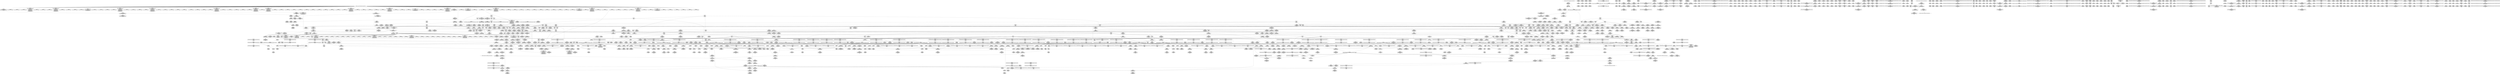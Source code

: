 digraph {
	CE0x55bc670 [shape=record,shape=Mrecord,label="{CE0x55bc670|i64_4|*Constant*}"]
	CE0x554fb30 [shape=record,shape=Mrecord,label="{CE0x554fb30|rcu_read_unlock:tmp22|include/linux/rcupdate.h,935|*SummSource*}"]
	CE0x564b970 [shape=record,shape=Mrecord,label="{CE0x564b970|rcu_lock_acquire:__here|*SummSink*}"]
	CE0x5599960 [shape=record,shape=Mrecord,label="{CE0x5599960|sock_has_perm:tmp15|security/selinux/hooks.c,3974}"]
	CE0x54f16d0 [shape=record,shape=Mrecord,label="{CE0x54f16d0|selinux_socket_accept:sock|Function::selinux_socket_accept&Arg::sock::}"]
	CE0x5506ab0 [shape=record,shape=Mrecord,label="{CE0x5506ab0|i32_4|*Constant*}"]
	CE0x55b31b0 [shape=record,shape=Mrecord,label="{CE0x55b31b0|_call_void_mcount()_#3|*SummSink*}"]
	CE0x556d000 [shape=record,shape=Mrecord,label="{CE0x556d000|sock_has_perm:if.end|*SummSource*}"]
	CE0x5544420 [shape=record,shape=Mrecord,label="{CE0x5544420|get_current:tmp4|./arch/x86/include/asm/current.h,14}"]
	CE0x55d65a0 [shape=record,shape=Mrecord,label="{CE0x55d65a0|rcu_read_lock:tmp8|include/linux/rcupdate.h,882|*SummSource*}"]
	CE0x5660da0 [shape=record,shape=Mrecord,label="{CE0x5660da0|__preempt_count_sub:tmp4|./arch/x86/include/asm/preempt.h,77|*SummSource*}"]
	CE0x54fab10 [shape=record,shape=Mrecord,label="{CE0x54fab10|i64*_getelementptr_inbounds_(_2_x_i64_,_2_x_i64_*___llvm_gcov_ctr98,_i64_0,_i64_1)|*Constant*}"]
	CE0x54fbfd0 [shape=record,shape=Mrecord,label="{CE0x54fbfd0|28:_i32,_32:_i16,_34:_i8,_:_CMRE_102,103_}"]
	CE0x54ef9b0 [shape=record,shape=Mrecord,label="{CE0x54ef9b0|i64*_getelementptr_inbounds_(_6_x_i64_,_6_x_i64_*___llvm_gcov_ctr360,_i64_0,_i64_3)|*Constant*}"]
	CE0x54f7f60 [shape=record,shape=Mrecord,label="{CE0x54f7f60|28:_i32,_32:_i16,_34:_i8,_:_CMRE_113,114_}"]
	CE0x550b600 [shape=record,shape=Mrecord,label="{CE0x550b600|selinux_socket_accept:tmp10|security/selinux/hooks.c,4202}"]
	CE0x55485f0 [shape=record,shape=Mrecord,label="{CE0x55485f0|i64_1|*Constant*}"]
	CE0x55e7d10 [shape=record,shape=Mrecord,label="{CE0x55e7d10|rcu_read_lock:tmp19|include/linux/rcupdate.h,882}"]
	CE0x559f320 [shape=record,shape=Mrecord,label="{CE0x559f320|sock_has_perm:tmp18|security/selinux/hooks.c,3977}"]
	CE0x5655470 [shape=record,shape=Mrecord,label="{CE0x5655470|_call_void_mcount()_#3|*SummSink*}"]
	CE0x55de640 [shape=record,shape=Mrecord,label="{CE0x55de640|__rcu_read_lock:tmp3|*SummSink*}"]
	CE0x558b090 [shape=record,shape=Mrecord,label="{CE0x558b090|i32_2|*Constant*}"]
	CE0x5620f50 [shape=record,shape=Mrecord,label="{CE0x5620f50|void_(i32*,_i32,_i32*)*_asm_addl_$1,_%gs:$0_,_*m,ri,*m,_dirflag_,_fpsr_,_flags_}"]
	CE0x5598c60 [shape=record,shape=Mrecord,label="{CE0x5598c60|sock_has_perm:net1|security/selinux/hooks.c,3973}"]
	CE0x54ed3a0 [shape=record,shape=Mrecord,label="{CE0x54ed3a0|get_current:entry}"]
	CE0x55e99a0 [shape=record,shape=Mrecord,label="{CE0x55e99a0|cred_sid:bb|*SummSource*}"]
	CE0x54ed630 [shape=record,shape=Mrecord,label="{CE0x54ed630|selinux_socket_accept:sk|security/selinux/hooks.c,4198}"]
	CE0x55ba850 [shape=record,shape=Mrecord,label="{CE0x55ba850|cred_sid:tmp2}"]
	CE0x55511f0 [shape=record,shape=Mrecord,label="{CE0x55511f0|rcu_lock_release:map|Function::rcu_lock_release&Arg::map::|*SummSource*}"]
	CE0x55ad700 [shape=record,shape=Mrecord,label="{CE0x55ad700|rcu_lock_acquire:tmp2|*SummSource*}"]
	CE0x5540260 [shape=record,shape=Mrecord,label="{CE0x5540260|task_sid:do.end|*SummSink*}"]
	CE0x558de20 [shape=record,shape=Mrecord,label="{CE0x558de20|_call_void_rcu_lock_acquire(%struct.lockdep_map*_rcu_lock_map)_#10,_!dbg_!27711|include/linux/rcupdate.h,881|*SummSink*}"]
	CE0x55d4940 [shape=record,shape=Mrecord,label="{CE0x55d4940|_call_void_rcu_read_unlock()_#10,_!dbg_!27748|security/selinux/hooks.c,209|*SummSource*}"]
	CE0x56237e0 [shape=record,shape=Mrecord,label="{CE0x56237e0|i64_ptrtoint_(i8*_blockaddress(_rcu_lock_release,_%__here)_to_i64)|*Constant*}"]
	CE0x55bb6c0 [shape=record,shape=Mrecord,label="{CE0x55bb6c0|task_sid:tmp5|security/selinux/hooks.c,208|*SummSink*}"]
	CE0x55c27c0 [shape=record,shape=Mrecord,label="{CE0x55c27c0|i64*_getelementptr_inbounds_(_2_x_i64_,_2_x_i64_*___llvm_gcov_ctr131,_i64_0,_i64_0)|*Constant*|*SummSink*}"]
	CE0x560b9f0 [shape=record,shape=Mrecord,label="{CE0x560b9f0|rcu_read_unlock:tmp16|include/linux/rcupdate.h,933}"]
	CE0x5504eb0 [shape=record,shape=Mrecord,label="{CE0x5504eb0|_ret_void,_!dbg_!27717|include/linux/rcupdate.h,419|*SummSource*}"]
	CE0x54e19f0 [shape=record,shape=Mrecord,label="{CE0x54e19f0|i32_0|*Constant*|*SummSource*}"]
	CE0x5526890 [shape=record,shape=Mrecord,label="{CE0x5526890|i64_2|*Constant*|*SummSink*}"]
	CE0x54f3520 [shape=record,shape=Mrecord,label="{CE0x54f3520|selinux_socket_accept:tmp13|security/selinux/hooks.c,4204|*SummSource*}"]
	CE0x54fcd70 [shape=record,shape=Mrecord,label="{CE0x54fcd70|28:_i32,_32:_i16,_34:_i8,_:_CMRE_13,14_}"]
	CE0x55c0c60 [shape=record,shape=Mrecord,label="{CE0x55c0c60|GLOBAL:rcu_lock_acquire|*Constant*}"]
	CE0x55267b0 [shape=record,shape=Mrecord,label="{CE0x55267b0|i64_2|*Constant*|*SummSource*}"]
	CE0x5661390 [shape=record,shape=Mrecord,label="{CE0x5661390|__preempt_count_sub:tmp|*SummSink*}"]
	CE0x55a34c0 [shape=record,shape=Mrecord,label="{CE0x55a34c0|GLOBAL:__preempt_count|Global_var:__preempt_count}"]
	CE0x54ec2e0 [shape=record,shape=Mrecord,label="{CE0x54ec2e0|selinux_socket_accept:if.end}"]
	CE0x55ae990 [shape=record,shape=Mrecord,label="{CE0x55ae990|rcu_read_unlock:tobool|include/linux/rcupdate.h,933|*SummSink*}"]
	CE0x553efb0 [shape=record,shape=Mrecord,label="{CE0x553efb0|get_current:bb|*SummSink*}"]
	CE0x558c050 [shape=record,shape=Mrecord,label="{CE0x558c050|cred_sid:tmp5|security/selinux/hooks.c,196|*SummSource*}"]
	CE0x558f160 [shape=record,shape=Mrecord,label="{CE0x558f160|task_sid:tmp10|security/selinux/hooks.c,208|*SummSource*}"]
	CE0x55e8dc0 [shape=record,shape=Mrecord,label="{CE0x55e8dc0|rcu_read_lock:tmp21|include/linux/rcupdate.h,884|*SummSink*}"]
	CE0x56281a0 [shape=record,shape=Mrecord,label="{CE0x56281a0|_call_void_lock_acquire(%struct.lockdep_map*_%map,_i32_0,_i32_0,_i32_2,_i32_0,_%struct.lockdep_map*_null,_i64_ptrtoint_(i8*_blockaddress(_rcu_lock_acquire,_%__here)_to_i64))_#10,_!dbg_!27716|include/linux/rcupdate.h,418}"]
	CE0x55c5f20 [shape=record,shape=Mrecord,label="{CE0x55c5f20|task_sid:tmp18|security/selinux/hooks.c,208|*SummSink*}"]
	CE0x5624b60 [shape=record,shape=Mrecord,label="{CE0x5624b60|__rcu_read_lock:tmp2|*SummSink*}"]
	CE0x55cee50 [shape=record,shape=Mrecord,label="{CE0x55cee50|task_sid:tmp24|security/selinux/hooks.c,208|*SummSource*}"]
	CE0x552b090 [shape=record,shape=Mrecord,label="{CE0x552b090|_ret_i32_%retval.0,_!dbg_!27740|security/selinux/hooks.c,3977|*SummSink*}"]
	CE0x55aec10 [shape=record,shape=Mrecord,label="{CE0x55aec10|__preempt_count_add:entry|*SummSource*}"]
	CE0x5624af0 [shape=record,shape=Mrecord,label="{CE0x5624af0|__rcu_read_lock:tmp2}"]
	CE0x55dc3c0 [shape=record,shape=Mrecord,label="{CE0x55dc3c0|__rcu_read_lock:tmp7|include/linux/rcupdate.h,240}"]
	CE0x55ac760 [shape=record,shape=Mrecord,label="{CE0x55ac760|rcu_read_unlock:call|include/linux/rcupdate.h,933}"]
	CE0x5585d00 [shape=record,shape=Mrecord,label="{CE0x5585d00|__preempt_count_add:bb|*SummSink*}"]
	CE0x55cc0f0 [shape=record,shape=Mrecord,label="{CE0x55cc0f0|rcu_lock_acquire:tmp7|*SummSink*}"]
	CE0x55bc000 [shape=record,shape=Mrecord,label="{CE0x55bc000|task_sid:tmp2|*SummSink*}"]
	CE0x560f2c0 [shape=record,shape=Mrecord,label="{CE0x560f2c0|rcu_read_unlock:if.then|*SummSource*}"]
	CE0x54edc60 [shape=record,shape=Mrecord,label="{CE0x54edc60|COLLAPSED:_GCMRE___llvm_gcov_ctr360_internal_global_6_x_i64_zeroinitializer:_elem_0:default:}"]
	CE0x559cb70 [shape=record,shape=Mrecord,label="{CE0x559cb70|avc_has_perm:entry|*SummSource*}"]
	CE0x54f7ff0 [shape=record,shape=Mrecord,label="{CE0x54f7ff0|sock_has_perm:task|Function::sock_has_perm&Arg::task::|*SummSink*}"]
	CE0x5506fd0 [shape=record,shape=Mrecord,label="{CE0x5506fd0|selinux_socket_accept:sclass|security/selinux/hooks.c,4205|*SummSource*}"]
	CE0x55863f0 [shape=record,shape=Mrecord,label="{CE0x55863f0|task_sid:tmp15|security/selinux/hooks.c,208|*SummSource*}"]
	CE0x55de720 [shape=record,shape=Mrecord,label="{CE0x55de720|_call_void_mcount()_#3}"]
	CE0x5643390 [shape=record,shape=Mrecord,label="{CE0x5643390|__rcu_read_unlock:tmp6|include/linux/rcupdate.h,245}"]
	CE0x55b9e40 [shape=record,shape=Mrecord,label="{CE0x55b9e40|_ret_void,_!dbg_!27717|include/linux/rcupdate.h,419|*SummSink*}"]
	CE0x5555800 [shape=record,shape=Mrecord,label="{CE0x5555800|i32_1|*Constant*}"]
	CE0x55b73d0 [shape=record,shape=Mrecord,label="{CE0x55b73d0|i64*_getelementptr_inbounds_(_13_x_i64_,_13_x_i64_*___llvm_gcov_ctr126,_i64_0,_i64_0)|*Constant*|*SummSink*}"]
	CE0x560a670 [shape=record,shape=Mrecord,label="{CE0x560a670|i64*_getelementptr_inbounds_(_4_x_i64_,_4_x_i64_*___llvm_gcov_ctr128,_i64_0,_i64_2)|*Constant*|*SummSource*}"]
	CE0x55aa5d0 [shape=record,shape=Mrecord,label="{CE0x55aa5d0|__preempt_count_add:tmp4|./arch/x86/include/asm/preempt.h,72}"]
	CE0x54fbe90 [shape=record,shape=Mrecord,label="{CE0x54fbe90|28:_i32,_32:_i16,_34:_i8,_:_CMRE_101,102_}"]
	CE0x55d7ca0 [shape=record,shape=Mrecord,label="{CE0x55d7ca0|rcu_read_unlock:tobool|include/linux/rcupdate.h,933|*SummSource*}"]
	CE0x5556770 [shape=record,shape=Mrecord,label="{CE0x5556770|rcu_lock_release:indirectgoto|*SummSink*}"]
	CE0x54edd10 [shape=record,shape=Mrecord,label="{CE0x54edd10|selinux_socket_accept:return|*SummSink*}"]
	CE0x55bd680 [shape=record,shape=Mrecord,label="{CE0x55bd680|i64_5|*Constant*|*SummSource*}"]
	CE0x560c980 [shape=record,shape=Mrecord,label="{CE0x560c980|rcu_lock_acquire:tmp3}"]
	CE0x55113a0 [shape=record,shape=Mrecord,label="{CE0x55113a0|28:_i32,_32:_i16,_34:_i8,_:_CMRE_78,79_}"]
	"CONST[source:0(mediator),value:2(dynamic)][purpose:{subject}][SnkIdx:0]"
	CE0x560a820 [shape=record,shape=Mrecord,label="{CE0x560a820|i64*_getelementptr_inbounds_(_4_x_i64_,_4_x_i64_*___llvm_gcov_ctr128,_i64_0,_i64_2)|*Constant*|*SummSink*}"]
	CE0x55b47e0 [shape=record,shape=Mrecord,label="{CE0x55b47e0|i64*_getelementptr_inbounds_(_4_x_i64_,_4_x_i64_*___llvm_gcov_ctr130,_i64_0,_i64_2)|*Constant*|*SummSource*}"]
	CE0x5552db0 [shape=record,shape=Mrecord,label="{CE0x5552db0|__rcu_read_lock:do.end|*SummSource*}"]
	CE0x55e4c40 [shape=record,shape=Mrecord,label="{CE0x55e4c40|i8*_getelementptr_inbounds_(_25_x_i8_,_25_x_i8_*_.str45,_i32_0,_i32_0)|*Constant*}"]
	CE0x5511220 [shape=record,shape=Mrecord,label="{CE0x5511220|28:_i32,_32:_i16,_34:_i8,_:_CMRE_76,77_}"]
	CE0x5595e40 [shape=record,shape=Mrecord,label="{CE0x5595e40|sock_has_perm:tmp14|security/selinux/hooks.c,3972}"]
	CE0x55ac460 [shape=record,shape=Mrecord,label="{CE0x55ac460|i64*_getelementptr_inbounds_(_4_x_i64_,_4_x_i64_*___llvm_gcov_ctr133,_i64_0,_i64_2)|*Constant*}"]
	CE0x550ff40 [shape=record,shape=Mrecord,label="{CE0x550ff40|selinux_socket_accept:tmp9|security/selinux/hooks.c,4202}"]
	CE0x5580a70 [shape=record,shape=Mrecord,label="{CE0x5580a70|GLOBAL:__preempt_count|Global_var:__preempt_count|*SummSource*}"]
	CE0x5623130 [shape=record,shape=Mrecord,label="{CE0x5623130|i64*_getelementptr_inbounds_(_4_x_i64_,_4_x_i64_*___llvm_gcov_ctr135,_i64_0,_i64_3)|*Constant*}"]
	CE0x55b6f90 [shape=record,shape=Mrecord,label="{CE0x55b6f90|cred_sid:tmp1|*SummSource*}"]
	CE0x55b7760 [shape=record,shape=Mrecord,label="{CE0x55b7760|GLOBAL:__llvm_gcov_ctr127|Global_var:__llvm_gcov_ctr127|*SummSource*}"]
	CE0x55e3c00 [shape=record,shape=Mrecord,label="{CE0x55e3c00|i64*_getelementptr_inbounds_(_11_x_i64_,_11_x_i64_*___llvm_gcov_ctr127,_i64_0,_i64_8)|*Constant*|*SummSink*}"]
	CE0x559a0a0 [shape=record,shape=Mrecord,label="{CE0x559a0a0|sock_has_perm:sk4|security/selinux/hooks.c,3974|*SummSink*}"]
	CE0x5550f20 [shape=record,shape=Mrecord,label="{CE0x5550f20|rcu_lock_release:entry|*SummSink*}"]
	CE0x55beab0 [shape=record,shape=Mrecord,label="{CE0x55beab0|0:_i8,_:_GCMR_task_sid.__warned_internal_global_i8_0,_section_.data.unlikely_,_align_1:_elem_0:default:}"]
	CE0x55069f0 [shape=record,shape=Mrecord,label="{CE0x55069f0|8:_%struct.sock*,_:_SCME_39,40_}"]
	CE0x55e70e0 [shape=record,shape=Mrecord,label="{CE0x55e70e0|i8*_getelementptr_inbounds_(_42_x_i8_,_42_x_i8_*_.str46,_i32_0,_i32_0)|*Constant*|*SummSink*}"]
	CE0x55b6700 [shape=record,shape=Mrecord,label="{CE0x55b6700|rcu_read_lock:if.end|*SummSource*}"]
	CE0x554eb60 [shape=record,shape=Mrecord,label="{CE0x554eb60|sock_has_perm:tmp|*SummSink*}"]
	CE0x55b1780 [shape=record,shape=Mrecord,label="{CE0x55b1780|GLOBAL:rcu_lock_map|Global_var:rcu_lock_map|*SummSink*}"]
	CE0x558a950 [shape=record,shape=Mrecord,label="{CE0x558a950|i32_8|*Constant*|*SummSink*}"]
	CE0x55c1f50 [shape=record,shape=Mrecord,label="{CE0x55c1f50|rcu_read_lock:tmp2|*SummSource*}"]
	CE0x5554cf0 [shape=record,shape=Mrecord,label="{CE0x5554cf0|__rcu_read_lock:tmp}"]
	CE0x56428a0 [shape=record,shape=Mrecord,label="{CE0x56428a0|__preempt_count_sub:val|Function::__preempt_count_sub&Arg::val::|*SummSink*}"]
	CE0x55a0ca0 [shape=record,shape=Mrecord,label="{CE0x55a0ca0|__rcu_read_lock:tmp|*SummSource*}"]
	CE0x54ec9c0 [shape=record,shape=Mrecord,label="{CE0x54ec9c0|get_current:entry|*SummSink*}"]
	CE0x55aad00 [shape=record,shape=Mrecord,label="{CE0x55aad00|i64*_getelementptr_inbounds_(_11_x_i64_,_11_x_i64_*___llvm_gcov_ctr132,_i64_0,_i64_1)|*Constant*|*SummSink*}"]
	CE0x55bc250 [shape=record,shape=Mrecord,label="{CE0x55bc250|rcu_read_unlock:tmp10|include/linux/rcupdate.h,933|*SummSource*}"]
	CE0x55c15f0 [shape=record,shape=Mrecord,label="{CE0x55c15f0|cred_sid:tmp|*SummSource*}"]
	CE0x55410d0 [shape=record,shape=Mrecord,label="{CE0x55410d0|i32_2|*Constant*|*SummSource*}"]
	CE0x55d8bb0 [shape=record,shape=Mrecord,label="{CE0x55d8bb0|rcu_lock_acquire:__here|*SummSource*}"]
	CE0x562cdd0 [shape=record,shape=Mrecord,label="{CE0x562cdd0|__rcu_read_unlock:do.body}"]
	CE0x550f050 [shape=record,shape=Mrecord,label="{CE0x550f050|COLLAPSED:_GCMRE___llvm_gcov_ctr349_internal_global_2_x_i64_zeroinitializer:_elem_0:default:}"]
	CE0x5568ff0 [shape=record,shape=Mrecord,label="{CE0x5568ff0|cred_sid:security|security/selinux/hooks.c,196}"]
	CE0x558aaf0 [shape=record,shape=Mrecord,label="{CE0x558aaf0|sock_has_perm:call|security/selinux/hooks.c,3967|*SummSource*}"]
	CE0x54e9cb0 [shape=record,shape=Mrecord,label="{CE0x54e9cb0|selinux_socket_accept:tmp1}"]
	CE0x5505f40 [shape=record,shape=Mrecord,label="{CE0x5505f40|8:_%struct.sock*,_:_SCME_30,31_}"]
	CE0x55026f0 [shape=record,shape=Mrecord,label="{CE0x55026f0|28:_i32,_32:_i16,_34:_i8,_:_CMRE_192,196_|*MultipleSource*|security/selinux/hooks.c,4202|security/selinux/hooks.c,4202|security/selinux/hooks.c,4204|security/selinux/hooks.c,4204|security/selinux/hooks.c,4205}"]
	CE0x559b1a0 [shape=record,shape=Mrecord,label="{CE0x559b1a0|sock_has_perm:tmp16|security/selinux/hooks.c,3976|*SummSink*}"]
	CE0x5542640 [shape=record,shape=Mrecord,label="{CE0x5542640|sock_has_perm:tmp7|security/selinux/hooks.c,3969|*SummSource*}"]
	CE0x55112e0 [shape=record,shape=Mrecord,label="{CE0x55112e0|28:_i32,_32:_i16,_34:_i8,_:_CMRE_77,78_}"]
	CE0x54fe0a0 [shape=record,shape=Mrecord,label="{CE0x54fe0a0|i32_10|*Constant*|*SummSource*}"]
	CE0x5505330 [shape=record,shape=Mrecord,label="{CE0x5505330|i32_59|*Constant*|*SummSink*}"]
	CE0x559b070 [shape=record,shape=Mrecord,label="{CE0x559b070|sock_has_perm:tmp16|security/selinux/hooks.c,3976|*SummSource*}"]
	CE0x5543750 [shape=record,shape=Mrecord,label="{CE0x5543750|task_sid:tmp3|*SummSource*}"]
	CE0x559d340 [shape=record,shape=Mrecord,label="{CE0x559d340|avc_has_perm:tsid|Function::avc_has_perm&Arg::tsid::|*SummSink*}"]
	CE0x558bb20 [shape=record,shape=Mrecord,label="{CE0x558bb20|rcu_read_lock:tobool|include/linux/rcupdate.h,882|*SummSource*}"]
	CE0x55438b0 [shape=record,shape=Mrecord,label="{CE0x55438b0|_call_void_mcount()_#3}"]
	CE0x562da20 [shape=record,shape=Mrecord,label="{CE0x562da20|rcu_lock_acquire:bb|*SummSink*}"]
	CE0x55e6bb0 [shape=record,shape=Mrecord,label="{CE0x55e6bb0|__rcu_read_lock:tmp4|include/linux/rcupdate.h,239|*SummSink*}"]
	CE0x5551600 [shape=record,shape=Mrecord,label="{CE0x5551600|_ret_void,_!dbg_!27717|include/linux/rcupdate.h,424}"]
	CE0x55bd9d0 [shape=record,shape=Mrecord,label="{CE0x55bd9d0|task_sid:land.lhs.true2}"]
	CE0x563da40 [shape=record,shape=Mrecord,label="{CE0x563da40|__preempt_count_sub:do.end|*SummSource*}"]
	CE0x55503c0 [shape=record,shape=Mrecord,label="{CE0x55503c0|_call_void_rcu_lock_release(%struct.lockdep_map*_rcu_lock_map)_#10,_!dbg_!27733|include/linux/rcupdate.h,935|*SummSource*}"]
	CE0x54f8b20 [shape=record,shape=Mrecord,label="{CE0x54f8b20|28:_i32,_32:_i16,_34:_i8,_:_CMRE_68,69_}"]
	CE0x5589240 [shape=record,shape=Mrecord,label="{CE0x5589240|task_sid:task|Function::task_sid&Arg::task::|*SummSink*}"]
	CE0x54f1830 [shape=record,shape=Mrecord,label="{CE0x54f1830|32:_%struct.sock*,_104:_i8*,_:_CRE_4,6_|*MultipleSource*|Function::selinux_socket_accept&Arg::sock::|security/selinux/hooks.c,4198}"]
	CE0x560d4f0 [shape=record,shape=Mrecord,label="{CE0x560d4f0|rcu_read_unlock:tmp2|*SummSink*}"]
	CE0x54f4e10 [shape=record,shape=Mrecord,label="{CE0x54f4e10|_ret_%struct.inode*_%vfs_inode,_!dbg_!27717|include/net/sock.h,1412|*SummSink*}"]
	CE0x5585f80 [shape=record,shape=Mrecord,label="{CE0x5585f80|task_sid:tmp14|security/selinux/hooks.c,208|*SummSource*}"]
	CE0x551a2e0 [shape=record,shape=Mrecord,label="{CE0x551a2e0|rcu_read_lock:if.then|*SummSink*}"]
	CE0x553eca0 [shape=record,shape=Mrecord,label="{CE0x553eca0|selinux_socket_accept:tmp18|security/selinux/hooks.c,4210|*SummSource*}"]
	CE0x55a09a0 [shape=record,shape=Mrecord,label="{CE0x55a09a0|i64*_getelementptr_inbounds_(_2_x_i64_,_2_x_i64_*___llvm_gcov_ctr349,_i64_0,_i64_0)|*Constant*|*SummSource*}"]
	CE0x560a050 [shape=record,shape=Mrecord,label="{CE0x560a050|rcu_lock_acquire:tmp4|include/linux/rcupdate.h,418|*SummSource*}"]
	CE0x560fd20 [shape=record,shape=Mrecord,label="{CE0x560fd20|rcu_read_unlock:land.lhs.true}"]
	CE0x553f980 [shape=record,shape=Mrecord,label="{CE0x553f980|SOCK_INODE:vfs_inode|include/net/sock.h,1412|*SummSource*}"]
	CE0x5567dc0 [shape=record,shape=Mrecord,label="{CE0x5567dc0|rcu_read_lock:entry|*SummSink*}"]
	CE0x5588fe0 [shape=record,shape=Mrecord,label="{CE0x5588fe0|task_sid:task|Function::task_sid&Arg::task::}"]
	CE0x5510f20 [shape=record,shape=Mrecord,label="{CE0x5510f20|28:_i32,_32:_i16,_34:_i8,_:_CMRE_72,73_}"]
	CE0x55d0170 [shape=record,shape=Mrecord,label="{CE0x55d0170|i64*_getelementptr_inbounds_(_13_x_i64_,_13_x_i64_*___llvm_gcov_ctr126,_i64_0,_i64_9)|*Constant*|*SummSink*}"]
	CE0x5554ea0 [shape=record,shape=Mrecord,label="{CE0x5554ea0|i64_1|*Constant*}"]
	CE0x5548580 [shape=record,shape=Mrecord,label="{CE0x5548580|get_current:tmp|*SummSink*}"]
	CE0x55cf040 [shape=record,shape=Mrecord,label="{CE0x55cf040|task_sid:tmp26|security/selinux/hooks.c,208}"]
	CE0x55dc4f0 [shape=record,shape=Mrecord,label="{CE0x55dc4f0|__rcu_read_lock:tmp7|include/linux/rcupdate.h,240|*SummSource*}"]
	CE0x560eca0 [shape=record,shape=Mrecord,label="{CE0x560eca0|i64*_getelementptr_inbounds_(_11_x_i64_,_11_x_i64_*___llvm_gcov_ctr132,_i64_0,_i64_1)|*Constant*|*SummSource*}"]
	CE0x5588580 [shape=record,shape=Mrecord,label="{CE0x5588580|8:_%struct.sock*,_:_SCME_53,54_}"]
	CE0x5591ba0 [shape=record,shape=Mrecord,label="{CE0x5591ba0|i64*_getelementptr_inbounds_(_6_x_i64_,_6_x_i64_*___llvm_gcov_ctr327,_i64_0,_i64_3)|*Constant*}"]
	CE0x55ce9e0 [shape=record,shape=Mrecord,label="{CE0x55ce9e0|task_sid:tmp25|security/selinux/hooks.c,208}"]
	CE0x553e930 [shape=record,shape=Mrecord,label="{CE0x553e930|selinux_socket_accept:tmp17|security/selinux/hooks.c,4210|*SummSource*}"]
	CE0x564aba0 [shape=record,shape=Mrecord,label="{CE0x564aba0|rcu_lock_acquire:tmp6|*SummSource*}"]
	CE0x55513c0 [shape=record,shape=Mrecord,label="{CE0x55513c0|GLOBAL:__rcu_read_unlock|*Constant*}"]
	CE0x5527ab0 [shape=record,shape=Mrecord,label="{CE0x5527ab0|i64_2|*Constant*}"]
	CE0x564b8b0 [shape=record,shape=Mrecord,label="{CE0x564b8b0|rcu_lock_acquire:__here}"]
	CE0x55255a0 [shape=record,shape=Mrecord,label="{CE0x55255a0|selinux_socket_accept:tmp3|security/selinux/hooks.c,4199|*SummSink*}"]
	CE0x55e8980 [shape=record,shape=Mrecord,label="{CE0x55e8980|rcu_read_lock:tmp21|include/linux/rcupdate.h,884|*SummSource*}"]
	CE0x55224d0 [shape=record,shape=Mrecord,label="{CE0x55224d0|28:_i32,_32:_i16,_34:_i8,_:_CMRE_116,117_}"]
	CE0x55a1e60 [shape=record,shape=Mrecord,label="{CE0x55a1e60|__rcu_read_lock:tmp6|include/linux/rcupdate.h,240|*SummSink*}"]
	CE0x5610380 [shape=record,shape=Mrecord,label="{CE0x5610380|i64*_getelementptr_inbounds_(_11_x_i64_,_11_x_i64_*___llvm_gcov_ctr132,_i64_0,_i64_0)|*Constant*|*SummSink*}"]
	CE0x54f36f0 [shape=record,shape=Mrecord,label="{CE0x54f36f0|SOCK_INODE:tmp1|*SummSource*}"]
	CE0x55a9a00 [shape=record,shape=Mrecord,label="{CE0x55a9a00|GLOBAL:__preempt_count_add|*Constant*|*SummSource*}"]
	CE0x5505e40 [shape=record,shape=Mrecord,label="{CE0x5505e40|8:_%struct.sock*,_:_SCME_29,30_}"]
	CE0x5643580 [shape=record,shape=Mrecord,label="{CE0x5643580|__rcu_read_unlock:tmp6|include/linux/rcupdate.h,245|*SummSink*}"]
	CE0x5542550 [shape=record,shape=Mrecord,label="{CE0x5542550|sock_has_perm:tmp6|security/selinux/hooks.c,3969|*SummSink*}"]
	CE0x560dbb0 [shape=record,shape=Mrecord,label="{CE0x560dbb0|rcu_read_unlock:tmp11|include/linux/rcupdate.h,933}"]
	CE0x5507d60 [shape=record,shape=Mrecord,label="{CE0x5507d60|rcu_read_lock:land.lhs.true2|*SummSink*}"]
	CE0x558fc30 [shape=record,shape=Mrecord,label="{CE0x558fc30|task_sid:tmp22|security/selinux/hooks.c,208|*SummSink*}"]
	CE0x5665c20 [shape=record,shape=Mrecord,label="{CE0x5665c20|i64*_getelementptr_inbounds_(_4_x_i64_,_4_x_i64_*___llvm_gcov_ctr129,_i64_0,_i64_2)|*Constant*|*SummSource*}"]
	CE0x55e7070 [shape=record,shape=Mrecord,label="{CE0x55e7070|i8*_getelementptr_inbounds_(_42_x_i8_,_42_x_i8_*_.str46,_i32_0,_i32_0)|*Constant*|*SummSource*}"]
	CE0x560e070 [shape=record,shape=Mrecord,label="{CE0x560e070|rcu_lock_release:tmp1|*SummSink*}"]
	CE0x554df70 [shape=record,shape=Mrecord,label="{CE0x554df70|rcu_read_lock:tmp4|include/linux/rcupdate.h,882|*SummSink*}"]
	CE0x54f7ba0 [shape=record,shape=Mrecord,label="{CE0x54f7ba0|28:_i32,_32:_i16,_34:_i8,_:_CMRE_110,111_}"]
	CE0x55b0630 [shape=record,shape=Mrecord,label="{CE0x55b0630|rcu_read_unlock:tmp18|include/linux/rcupdate.h,933}"]
	CE0x5629260 [shape=record,shape=Mrecord,label="{CE0x5629260|__rcu_read_lock:bb|*SummSource*}"]
	CE0x553e730 [shape=record,shape=Mrecord,label="{CE0x553e730|selinux_socket_accept:sid6|security/selinux/hooks.c,4206|*SummSource*}"]
	CE0x54e0c40 [shape=record,shape=Mrecord,label="{CE0x54e0c40|selinux_socket_accept:i_security|security/selinux/hooks.c,4202|*SummSink*}"]
	CE0x56437f0 [shape=record,shape=Mrecord,label="{CE0x56437f0|__rcu_read_unlock:tmp7|include/linux/rcupdate.h,245}"]
	CE0x54fccb0 [shape=record,shape=Mrecord,label="{CE0x54fccb0|28:_i32,_32:_i16,_34:_i8,_:_CMRE_12,13_}"]
	CE0x5671670 [shape=record,shape=Mrecord,label="{CE0x5671670|__preempt_count_sub:tmp3|*SummSource*}"]
	CE0x54f5790 [shape=record,shape=Mrecord,label="{CE0x54f5790|GLOBAL:__llvm_gcov_ctr360|Global_var:__llvm_gcov_ctr360|*SummSource*}"]
	CE0x560d960 [shape=record,shape=Mrecord,label="{CE0x560d960|rcu_lock_release:tmp|*SummSink*}"]
	CE0x55a63f0 [shape=record,shape=Mrecord,label="{CE0x55a63f0|rcu_read_unlock:tmp19|include/linux/rcupdate.h,933}"]
	CE0x55e1520 [shape=record,shape=Mrecord,label="{CE0x55e1520|i64_7|*Constant*}"]
	CE0x5597c30 [shape=record,shape=Mrecord,label="{CE0x5597c30|sock_has_perm:u|security/selinux/hooks.c,3973}"]
	CE0x554d480 [shape=record,shape=Mrecord,label="{CE0x554d480|_ret_void,_!dbg_!27717|include/linux/rcupdate.h,240|*SummSource*}"]
	CE0x5623df0 [shape=record,shape=Mrecord,label="{CE0x5623df0|i64_ptrtoint_(i8*_blockaddress(_rcu_lock_release,_%__here)_to_i64)|*Constant*|*SummSink*}"]
	CE0x556be90 [shape=record,shape=Mrecord,label="{CE0x556be90|get_current:tmp1}"]
	CE0x562fca0 [shape=record,shape=Mrecord,label="{CE0x562fca0|i64*_getelementptr_inbounds_(_4_x_i64_,_4_x_i64_*___llvm_gcov_ctr134,_i64_0,_i64_2)|*Constant*|*SummSource*}"]
	CE0x7098160 [shape=record,shape=Mrecord,label="{CE0x7098160|GLOBAL:SOCK_INODE|*Constant*|*SummSink*}"]
	CE0x558fdb0 [shape=record,shape=Mrecord,label="{CE0x558fdb0|task_sid:tmp24|security/selinux/hooks.c,208}"]
	CE0x5553e40 [shape=record,shape=Mrecord,label="{CE0x5553e40|rcu_lock_acquire:bb}"]
	CE0x55958a0 [shape=record,shape=Mrecord,label="{CE0x55958a0|sock_has_perm:tmp13|security/selinux/hooks.c,3972|*SummSource*}"]
	CE0x558f720 [shape=record,shape=Mrecord,label="{CE0x558f720|i64_0|*Constant*}"]
	CE0x564b730 [shape=record,shape=Mrecord,label="{CE0x564b730|__rcu_read_unlock:tmp4|include/linux/rcupdate.h,244|*SummSource*}"]
	CE0x5548db0 [shape=record,shape=Mrecord,label="{CE0x5548db0|SOCK_INODE:tmp2|*SummSource*}"]
	CE0x5597a80 [shape=record,shape=Mrecord,label="{CE0x5597a80|sock_has_perm:u|security/selinux/hooks.c,3973|*SummSink*}"]
	CE0x55a0e40 [shape=record,shape=Mrecord,label="{CE0x55a0e40|__rcu_read_unlock:tmp2}"]
	CE0x5501c30 [shape=record,shape=Mrecord,label="{CE0x5501c30|i64*_getelementptr_inbounds_(_2_x_i64_,_2_x_i64_*___llvm_gcov_ctr98,_i64_0,_i64_0)|*Constant*}"]
	CE0x56290a0 [shape=record,shape=Mrecord,label="{CE0x56290a0|i64*_getelementptr_inbounds_(_4_x_i64_,_4_x_i64_*___llvm_gcov_ctr130,_i64_0,_i64_0)|*Constant*}"]
	CE0x5548d40 [shape=record,shape=Mrecord,label="{CE0x5548d40|SOCK_INODE:tmp2}"]
	CE0x55b9120 [shape=record,shape=Mrecord,label="{CE0x55b9120|GLOBAL:rcu_lock_map|Global_var:rcu_lock_map}"]
	CE0x550cf20 [shape=record,shape=Mrecord,label="{CE0x550cf20|28:_i32,_32:_i16,_34:_i8,_:_CMRE_82,83_}"]
	CE0x55c1580 [shape=record,shape=Mrecord,label="{CE0x55c1580|COLLAPSED:_GCMRE___llvm_gcov_ctr131_internal_global_2_x_i64_zeroinitializer:_elem_0:default:}"]
	CE0x55206e0 [shape=record,shape=Mrecord,label="{CE0x55206e0|rcu_read_lock:tmp}"]
	CE0x56655c0 [shape=record,shape=Mrecord,label="{CE0x56655c0|__preempt_count_sub:tmp6|./arch/x86/include/asm/preempt.h,78|*SummSource*}"]
	CE0x55d4f00 [shape=record,shape=Mrecord,label="{CE0x55d4f00|GLOBAL:rcu_read_unlock|*Constant*|*SummSink*}"]
	CE0x5516e50 [shape=record,shape=Mrecord,label="{CE0x5516e50|sock_has_perm:tmp8|security/selinux/hooks.c,3969|*SummSource*}"]
	CE0x5519540 [shape=record,shape=Mrecord,label="{CE0x5519540|%struct.lockdep_map*_null|*Constant*|*SummSink*}"]
	CE0x553bc70 [shape=record,shape=Mrecord,label="{CE0x553bc70|sock_has_perm:net|security/selinux/hooks.c, 3966|*SummSource*}"]
	CE0x558c480 [shape=record,shape=Mrecord,label="{CE0x558c480|rcu_read_lock:tmp|*SummSink*}"]
	CE0x558e2c0 [shape=record,shape=Mrecord,label="{CE0x558e2c0|i32_77|*Constant*|*SummSink*}"]
	CE0x55e3310 [shape=record,shape=Mrecord,label="{CE0x55e3310|rcu_read_lock:tmp16|include/linux/rcupdate.h,882|*SummSource*}"]
	CE0x55a92a0 [shape=record,shape=Mrecord,label="{CE0x55a92a0|_call_void_asm_addl_$1,_%gs:$0_,_*m,ri,*m,_dirflag_,_fpsr_,_flags_(i32*___preempt_count,_i32_%val,_i32*___preempt_count)_#3,_!dbg_!27714,_!srcloc_!27717|./arch/x86/include/asm/preempt.h,72|*SummSource*}"]
	CE0x55d55d0 [shape=record,shape=Mrecord,label="{CE0x55d55d0|_ret_void,_!dbg_!27735|include/linux/rcupdate.h,938|*SummSource*}"]
	CE0x559be60 [shape=record,shape=Mrecord,label="{CE0x559be60|sock_has_perm:call6|security/selinux/hooks.c,3976}"]
	CE0x55b9a80 [shape=record,shape=Mrecord,label="{CE0x55b9a80|task_sid:tmp1|*SummSource*}"]
	CE0x55ce970 [shape=record,shape=Mrecord,label="{CE0x55ce970|i64*_getelementptr_inbounds_(_13_x_i64_,_13_x_i64_*___llvm_gcov_ctr126,_i64_0,_i64_11)|*Constant*}"]
	CE0x5586d90 [shape=record,shape=Mrecord,label="{CE0x5586d90|task_sid:tmp17|security/selinux/hooks.c,208|*SummSink*}"]
	CE0x55b3b40 [shape=record,shape=Mrecord,label="{CE0x55b3b40|task_sid:real_cred|security/selinux/hooks.c,208|*SummSink*}"]
	CE0x558a820 [shape=record,shape=Mrecord,label="{CE0x558a820|i32_8|*Constant*}"]
	CE0x55b1a40 [shape=record,shape=Mrecord,label="{CE0x55b1a40|task_sid:tobool|security/selinux/hooks.c,208}"]
	CE0x5555c60 [shape=record,shape=Mrecord,label="{CE0x5555c60|i64*_getelementptr_inbounds_(_4_x_i64_,_4_x_i64_*___llvm_gcov_ctr133,_i64_0,_i64_0)|*Constant*|*SummSource*}"]
	CE0x55076d0 [shape=record,shape=Mrecord,label="{CE0x55076d0|28:_i32,_32:_i16,_34:_i8,_:_CMRE_50,51_}"]
	CE0x55520d0 [shape=record,shape=Mrecord,label="{CE0x55520d0|__rcu_read_unlock:entry}"]
	CE0x56550b0 [shape=record,shape=Mrecord,label="{CE0x56550b0|i64_1|*Constant*}"]
	CE0x55cc080 [shape=record,shape=Mrecord,label="{CE0x55cc080|rcu_lock_acquire:tmp7|*SummSource*}"]
	CE0x560c6f0 [shape=record,shape=Mrecord,label="{CE0x560c6f0|rcu_lock_acquire:tmp2|*SummSink*}"]
	CE0x55d9600 [shape=record,shape=Mrecord,label="{CE0x55d9600|rcu_read_lock:do.body|*SummSink*}"]
	CE0x5655370 [shape=record,shape=Mrecord,label="{CE0x5655370|_call_void_mcount()_#3|*SummSource*}"]
	CE0x55b2af0 [shape=record,shape=Mrecord,label="{CE0x55b2af0|task_sid:tobool|security/selinux/hooks.c,208|*SummSink*}"]
	CE0x55b3ee0 [shape=record,shape=Mrecord,label="{CE0x55b3ee0|cred_sid:tmp3|*SummSource*}"]
	CE0x559db60 [shape=record,shape=Mrecord,label="{CE0x559db60|avc_has_perm:requested|Function::avc_has_perm&Arg::requested::}"]
	CE0x550d160 [shape=record,shape=Mrecord,label="{CE0x550d160|28:_i32,_32:_i16,_34:_i8,_:_CMRE_85,86_}"]
	CE0x5522390 [shape=record,shape=Mrecord,label="{CE0x5522390|28:_i32,_32:_i16,_34:_i8,_:_CMRE_115,116_}"]
	CE0x562a370 [shape=record,shape=Mrecord,label="{CE0x562a370|i64*_getelementptr_inbounds_(_4_x_i64_,_4_x_i64_*___llvm_gcov_ctr129,_i64_0,_i64_0)|*Constant*|*SummSource*}"]
	CE0x54f7920 [shape=record,shape=Mrecord,label="{CE0x54f7920|28:_i32,_32:_i16,_34:_i8,_:_CMRE_108,109_}"]
	CE0x553d890 [shape=record,shape=Mrecord,label="{CE0x553d890|i8_1|*Constant*}"]
	CE0x5595f70 [shape=record,shape=Mrecord,label="{CE0x5595f70|sock_has_perm:tmp14|security/selinux/hooks.c,3972|*SummSource*}"]
	CE0x551a970 [shape=record,shape=Mrecord,label="{CE0x551a970|rcu_read_lock:bb|*SummSource*}"]
	CE0x5624830 [shape=record,shape=Mrecord,label="{CE0x5624830|COLLAPSED:_GCMRE___llvm_gcov_ctr130_internal_global_4_x_i64_zeroinitializer:_elem_0:default:}"]
	CE0x5666000 [shape=record,shape=Mrecord,label="{CE0x5666000|i64*_getelementptr_inbounds_(_4_x_i64_,_4_x_i64_*___llvm_gcov_ctr135,_i64_0,_i64_1)|*Constant*|*SummSink*}"]
	CE0x55a21b0 [shape=record,shape=Mrecord,label="{CE0x55a21b0|0:_i8,_:_GCMR_rcu_read_unlock.__warned_internal_global_i8_0,_section_.data.unlikely_,_align_1:_elem_0:default:}"]
	CE0x559ddb0 [shape=record,shape=Mrecord,label="{CE0x559ddb0|avc_has_perm:requested|Function::avc_has_perm&Arg::requested::|*SummSink*}"]
	CE0x558e5a0 [shape=record,shape=Mrecord,label="{CE0x558e5a0|i32_0|*Constant*}"]
	CE0x5515b20 [shape=record,shape=Mrecord,label="{CE0x5515b20|sock_has_perm:bb|*SummSource*}"]
	CE0x55d5b00 [shape=record,shape=Mrecord,label="{CE0x55d5b00|rcu_read_lock:land.lhs.true|*SummSink*}"]
	CE0x54ef470 [shape=record,shape=Mrecord,label="{CE0x54ef470|selinux_socket_accept:tmp1|*SummSink*}"]
	CE0x564b090 [shape=record,shape=Mrecord,label="{CE0x564b090|__rcu_read_unlock:bb}"]
	CE0x559eed0 [shape=record,shape=Mrecord,label="{CE0x559eed0|i64*_getelementptr_inbounds_(_6_x_i64_,_6_x_i64_*___llvm_gcov_ctr327,_i64_0,_i64_5)|*Constant*|*SummSource*}"]
	CE0x55d7510 [shape=record,shape=Mrecord,label="{CE0x55d7510|cred_sid:sid|security/selinux/hooks.c,197|*SummSink*}"]
	CE0x5568cf0 [shape=record,shape=Mrecord,label="{CE0x5568cf0|i32_22|*Constant*}"]
	CE0x5595910 [shape=record,shape=Mrecord,label="{CE0x5595910|sock_has_perm:tmp13|security/selinux/hooks.c,3972|*SummSink*}"]
	CE0x5585220 [shape=record,shape=Mrecord,label="{CE0x5585220|__preempt_count_sub:tmp5|./arch/x86/include/asm/preempt.h,77|*SummSink*}"]
	CE0x55a2a30 [shape=record,shape=Mrecord,label="{CE0x55a2a30|GLOBAL:__llvm_gcov_ctr132|Global_var:__llvm_gcov_ctr132}"]
	CE0x5594600 [shape=record,shape=Mrecord,label="{CE0x5594600|sock_has_perm:tmp11|security/selinux/hooks.c,3970}"]
	CE0x55e4610 [shape=record,shape=Mrecord,label="{CE0x55e4610|_call_void_lockdep_rcu_suspicious(i8*_getelementptr_inbounds_(_25_x_i8_,_25_x_i8_*_.str45,_i32_0,_i32_0),_i32_883,_i8*_getelementptr_inbounds_(_42_x_i8_,_42_x_i8_*_.str46,_i32_0,_i32_0))_#10,_!dbg_!27728|include/linux/rcupdate.h,882|*SummSink*}"]
	CE0x5502970 [shape=record,shape=Mrecord,label="{CE0x5502970|28:_i32,_32:_i16,_34:_i8,_:_CMRE_200,208_|*MultipleSource*|security/selinux/hooks.c,4202|security/selinux/hooks.c,4202|security/selinux/hooks.c,4204|security/selinux/hooks.c,4204|security/selinux/hooks.c,4205}"]
	CE0x54f2cc0 [shape=record,shape=Mrecord,label="{CE0x54f2cc0|28:_i32,_32:_i16,_34:_i8,_:_CMRE_23,24_}"]
	CE0x55e2a80 [shape=record,shape=Mrecord,label="{CE0x55e2a80|rcu_read_lock:tmp14|include/linux/rcupdate.h,882|*SummSink*}"]
	CE0x55c3d80 [shape=record,shape=Mrecord,label="{CE0x55c3d80|__preempt_count_add:tmp6|./arch/x86/include/asm/preempt.h,73}"]
	CE0x54f89a0 [shape=record,shape=Mrecord,label="{CE0x54f89a0|28:_i32,_32:_i16,_34:_i8,_:_CMRE_66,67_}"]
	CE0x5598e30 [shape=record,shape=Mrecord,label="{CE0x5598e30|sock_has_perm:net1|security/selinux/hooks.c,3973|*SummSink*}"]
	CE0x5591eb0 [shape=record,shape=Mrecord,label="{CE0x5591eb0|i64*_getelementptr_inbounds_(_6_x_i64_,_6_x_i64_*___llvm_gcov_ctr327,_i64_0,_i64_3)|*Constant*|*SummSource*}"]
	CE0x55bc960 [shape=record,shape=Mrecord,label="{CE0x55bc960|rcu_read_lock:tmp10|include/linux/rcupdate.h,882}"]
	CE0x55d8de0 [shape=record,shape=Mrecord,label="{CE0x55d8de0|rcu_read_unlock:tmp7|include/linux/rcupdate.h,933|*SummSource*}"]
	CE0x54f4020 [shape=record,shape=Mrecord,label="{CE0x54f4020|SOCK_INODE:tmp3}"]
	CE0x5588b70 [shape=record,shape=Mrecord,label="{CE0x5588b70|i64_56|*Constant*|*SummSink*}"]
	CE0x562d840 [shape=record,shape=Mrecord,label="{CE0x562d840|i64*_getelementptr_inbounds_(_4_x_i64_,_4_x_i64_*___llvm_gcov_ctr134,_i64_0,_i64_1)|*Constant*|*SummSink*}"]
	CE0x5508ff0 [shape=record,shape=Mrecord,label="{CE0x5508ff0|28:_i32,_32:_i16,_34:_i8,_:_CMRE_56,57_}"]
	CE0x55a74e0 [shape=record,shape=Mrecord,label="{CE0x55a74e0|i64*_getelementptr_inbounds_(_11_x_i64_,_11_x_i64_*___llvm_gcov_ctr132,_i64_0,_i64_10)|*Constant*|*SummSource*}"]
	CE0x5588a40 [shape=record,shape=Mrecord,label="{CE0x5588a40|i64_56|*Constant*|*SummSource*}"]
	CE0x5587320 [shape=record,shape=Mrecord,label="{CE0x5587320|i64*_getelementptr_inbounds_(_13_x_i64_,_13_x_i64_*___llvm_gcov_ctr126,_i64_0,_i64_8)|*Constant*|*SummSink*}"]
	CE0x554ceb0 [shape=record,shape=Mrecord,label="{CE0x554ceb0|sock_has_perm:ad|security/selinux/hooks.c, 3965|*SummSource*}"]
	CE0x55b54a0 [shape=record,shape=Mrecord,label="{CE0x55b54a0|task_sid:if.then}"]
	CE0x5649000 [shape=record,shape=Mrecord,label="{CE0x5649000|_call_void_mcount()_#3|*SummSink*}"]
	CE0x5502470 [shape=record,shape=Mrecord,label="{CE0x5502470|28:_i32,_32:_i16,_34:_i8,_:_CMRE_184,192_|*MultipleSource*|security/selinux/hooks.c,4202|security/selinux/hooks.c,4202|security/selinux/hooks.c,4204|security/selinux/hooks.c,4204|security/selinux/hooks.c,4205}"]
	CE0x55a9c70 [shape=record,shape=Mrecord,label="{CE0x55a9c70|rcu_read_unlock:tmp13|include/linux/rcupdate.h,933}"]
	CE0x54e0bd0 [shape=record,shape=Mrecord,label="{CE0x54e0bd0|selinux_socket_accept:tmp11|security/selinux/hooks.c,4202|*SummSource*}"]
	CE0x55886b0 [shape=record,shape=Mrecord,label="{CE0x55886b0|8:_%struct.sock*,_:_SCME_54,55_}"]
	CE0x55a7f00 [shape=record,shape=Mrecord,label="{CE0x55a7f00|_call_void_mcount()_#3|*SummSink*}"]
	CE0x560af30 [shape=record,shape=Mrecord,label="{CE0x560af30|rcu_read_unlock:tmp15|include/linux/rcupdate.h,933|*SummSource*}"]
	CE0x56490f0 [shape=record,shape=Mrecord,label="{CE0x56490f0|i64*_getelementptr_inbounds_(_4_x_i64_,_4_x_i64_*___llvm_gcov_ctr135,_i64_0,_i64_2)|*Constant*}"]
	CE0x5506660 [shape=record,shape=Mrecord,label="{CE0x5506660|8:_%struct.sock*,_:_SCME_36,37_}"]
	CE0x55bfd70 [shape=record,shape=Mrecord,label="{CE0x55bfd70|task_sid:bb|*SummSource*}"]
	CE0x563fe20 [shape=record,shape=Mrecord,label="{CE0x563fe20|__rcu_read_unlock:tmp|*SummSource*}"]
	CE0x556c280 [shape=record,shape=Mrecord,label="{CE0x556c280|_call_void_mcount()_#3|*SummSource*}"]
	CE0x556a6d0 [shape=record,shape=Mrecord,label="{CE0x556a6d0|i64_7|*Constant*|*SummSink*}"]
	CE0x55c7c70 [shape=record,shape=Mrecord,label="{CE0x55c7c70|GLOBAL:__rcu_read_lock|*Constant*}"]
	CE0x5548880 [shape=record,shape=Mrecord,label="{CE0x5548880|i32_0|*Constant*}"]
	CE0x556aa30 [shape=record,shape=Mrecord,label="{CE0x556aa30|i64_6|*Constant*|*SummSink*}"]
	CE0x55dcf70 [shape=record,shape=Mrecord,label="{CE0x55dcf70|rcu_read_lock:tmp5|include/linux/rcupdate.h,882|*SummSource*}"]
	CE0x558fbc0 [shape=record,shape=Mrecord,label="{CE0x558fbc0|task_sid:tmp22|security/selinux/hooks.c,208|*SummSource*}"]
	CE0x5560040 [shape=record,shape=Mrecord,label="{CE0x5560040|_call_void_rcu_read_lock()_#10,_!dbg_!27712|security/selinux/hooks.c,207|*SummSource*}"]
	CE0x55dd1f0 [shape=record,shape=Mrecord,label="{CE0x55dd1f0|rcu_read_lock:tmp5|include/linux/rcupdate.h,882|*SummSink*}"]
	CE0x55a96c0 [shape=record,shape=Mrecord,label="{CE0x55a96c0|_call_void_mcount()_#3}"]
	CE0x550cda0 [shape=record,shape=Mrecord,label="{CE0x550cda0|28:_i32,_32:_i16,_34:_i8,_:_CMRE_80,81_}"]
	CE0x54ef050 [shape=record,shape=Mrecord,label="{CE0x54ef050|selinux_socket_accept:tmp}"]
	CE0x55ddeb0 [shape=record,shape=Mrecord,label="{CE0x55ddeb0|rcu_read_lock:bb}"]
	CE0x54fa560 [shape=record,shape=Mrecord,label="{CE0x54fa560|i64*_getelementptr_inbounds_(_2_x_i64_,_2_x_i64_*___llvm_gcov_ctr98,_i64_0,_i64_1)|*Constant*|*SummSink*}"]
	CE0x55d7870 [shape=record,shape=Mrecord,label="{CE0x55d7870|rcu_read_lock:tobool|include/linux/rcupdate.h,882|*SummSink*}"]
	CE0x55adad0 [shape=record,shape=Mrecord,label="{CE0x55adad0|rcu_read_unlock:call|include/linux/rcupdate.h,933|*SummSource*}"]
	CE0x55014d0 [shape=record,shape=Mrecord,label="{CE0x55014d0|get_current:bb|*SummSource*}"]
	CE0x5516ec0 [shape=record,shape=Mrecord,label="{CE0x5516ec0|sock_has_perm:tmp8|security/selinux/hooks.c,3969|*SummSink*}"]
	CE0x5541f50 [shape=record,shape=Mrecord,label="{CE0x5541f50|16:_i32,_24:_i16,_:_CRE_24,26_|*MultipleSource*|*LoadInst*|security/selinux/hooks.c,3964|security/selinux/hooks.c,3964|security/selinux/hooks.c,3969}"]
	CE0x552b020 [shape=record,shape=Mrecord,label="{CE0x552b020|_ret_i32_%retval.0,_!dbg_!27740|security/selinux/hooks.c,3977|*SummSource*}"]
	CE0x558fa50 [shape=record,shape=Mrecord,label="{CE0x558fa50|i64*_getelementptr_inbounds_(_13_x_i64_,_13_x_i64_*___llvm_gcov_ctr126,_i64_0,_i64_10)|*Constant*|*SummSource*}"]
	CE0x54fca80 [shape=record,shape=Mrecord,label="{CE0x54fca80|28:_i32,_32:_i16,_34:_i8,_:_CMRE_11,12_}"]
	CE0x54fc340 [shape=record,shape=Mrecord,label="{CE0x54fc340|selinux_socket_accept:i_security4|security/selinux/hooks.c,4204|*SummSource*}"]
	CE0x5580df0 [shape=record,shape=Mrecord,label="{CE0x5580df0|i64*_getelementptr_inbounds_(_4_x_i64_,_4_x_i64_*___llvm_gcov_ctr129,_i64_0,_i64_3)|*Constant*|*SummSource*}"]
	CE0x56650f0 [shape=record,shape=Mrecord,label="{CE0x56650f0|__preempt_count_add:tmp2|*SummSource*}"]
	CE0x55522a0 [shape=record,shape=Mrecord,label="{CE0x55522a0|__rcu_read_unlock:entry|*SummSink*}"]
	CE0x550fd00 [shape=record,shape=Mrecord,label="{CE0x550fd00|%struct.task_struct*_(%struct.task_struct**)*_asm_movq_%gs:$_1:P_,$0_,_r,im,_dirflag_,_fpsr_,_flags_|*SummSink*}"]
	CE0x55cff80 [shape=record,shape=Mrecord,label="{CE0x55cff80|i64*_getelementptr_inbounds_(_13_x_i64_,_13_x_i64_*___llvm_gcov_ctr126,_i64_0,_i64_9)|*Constant*|*SummSource*}"]
	CE0x5667920 [shape=record,shape=Mrecord,label="{CE0x5667920|_call_void_asm_addl_$1,_%gs:$0_,_*m,ri,*m,_dirflag_,_fpsr_,_flags_(i32*___preempt_count,_i32_%sub,_i32*___preempt_count)_#3,_!dbg_!27717,_!srcloc_!27718|./arch/x86/include/asm/preempt.h,77|*SummSource*}"]
	CE0x5660e10 [shape=record,shape=Mrecord,label="{CE0x5660e10|__preempt_count_sub:tmp4|./arch/x86/include/asm/preempt.h,77|*SummSink*}"]
	CE0x54fbad0 [shape=record,shape=Mrecord,label="{CE0x54fbad0|28:_i32,_32:_i16,_34:_i8,_:_CMRE_98,99_}"]
	CE0x55ded20 [shape=record,shape=Mrecord,label="{CE0x55ded20|__preempt_count_add:val|Function::__preempt_count_add&Arg::val::|*SummSink*}"]
	CE0x55d5040 [shape=record,shape=Mrecord,label="{CE0x55d5040|rcu_read_unlock:entry|*SummSource*}"]
	CE0x55e95f0 [shape=record,shape=Mrecord,label="{CE0x55e95f0|rcu_read_lock:tmp22|include/linux/rcupdate.h,884|*SummSink*}"]
	CE0x560e1f0 [shape=record,shape=Mrecord,label="{CE0x560e1f0|i64*_getelementptr_inbounds_(_4_x_i64_,_4_x_i64_*___llvm_gcov_ctr133,_i64_0,_i64_1)|*Constant*|*SummSource*}"]
	CE0x55b7500 [shape=record,shape=Mrecord,label="{CE0x55b7500|COLLAPSED:_GCMRE___llvm_gcov_ctr126_internal_global_13_x_i64_zeroinitializer:_elem_0:default:}"]
	CE0x5664890 [shape=record,shape=Mrecord,label="{CE0x5664890|i64*_getelementptr_inbounds_(_4_x_i64_,_4_x_i64_*___llvm_gcov_ctr134,_i64_0,_i64_0)|*Constant*|*SummSource*}"]
	CE0x5627770 [shape=record,shape=Mrecord,label="{CE0x5627770|__preempt_count_add:bb|*SummSource*}"]
	CE0x5509230 [shape=record,shape=Mrecord,label="{CE0x5509230|28:_i32,_32:_i16,_34:_i8,_:_CMRE_59,60_}"]
	CE0x55ad690 [shape=record,shape=Mrecord,label="{CE0x55ad690|rcu_lock_acquire:tmp2}"]
	CE0x551a0f0 [shape=record,shape=Mrecord,label="{CE0x551a0f0|rcu_read_lock:if.then}"]
	CE0x5547b50 [shape=record,shape=Mrecord,label="{CE0x5547b50|i32_1|*Constant*}"]
	CE0x55db5a0 [shape=record,shape=Mrecord,label="{CE0x55db5a0|GLOBAL:rcu_read_lock.__warned|Global_var:rcu_read_lock.__warned|*SummSource*}"]
	CE0x55145d0 [shape=record,shape=Mrecord,label="{CE0x55145d0|selinux_socket_accept:tmp14|security/selinux/hooks.c,4204|*SummSink*}"]
	CE0x5529f30 [shape=record,shape=Mrecord,label="{CE0x5529f30|selinux_socket_accept:tobool|security/selinux/hooks.c,4199|*SummSink*}"]
	CE0x558ea50 [shape=record,shape=Mrecord,label="{CE0x558ea50|i64_5|*Constant*|*SummSink*}"]
	CE0x54e9dc0 [shape=record,shape=Mrecord,label="{CE0x54e9dc0|32:_%struct.sock*,_104:_i8*,_:_CRE_24,32_|*MultipleSource*|Function::selinux_socket_accept&Arg::sock::|security/selinux/hooks.c,4198}"]
	CE0x558fb50 [shape=record,shape=Mrecord,label="{CE0x558fb50|i64*_getelementptr_inbounds_(_13_x_i64_,_13_x_i64_*___llvm_gcov_ctr126,_i64_0,_i64_10)|*Constant*|*SummSink*}"]
	CE0x5594c70 [shape=record,shape=Mrecord,label="{CE0x5594c70|sock_has_perm:tmp12|security/selinux/hooks.c,3970|*SummSource*}"]
	CE0x55a2370 [shape=record,shape=Mrecord,label="{CE0x55a2370|rcu_read_unlock:tmp8|include/linux/rcupdate.h,933|*SummSource*}"]
	CE0x55099d0 [shape=record,shape=Mrecord,label="{CE0x55099d0|8:_%struct.sock*,_:_SCME_0,4_|*MultipleSource*|security/selinux/hooks.c, 3966|security/selinux/hooks.c,3966|security/selinux/hooks.c,3966}"]
	CE0x56614a0 [shape=record,shape=Mrecord,label="{CE0x56614a0|__preempt_count_add:tmp}"]
	CE0x5556df0 [shape=record,shape=Mrecord,label="{CE0x5556df0|COLLAPSED:_GCMRE___llvm_gcov_ctr133_internal_global_4_x_i64_zeroinitializer:_elem_0:default:}"]
	CE0x560d410 [shape=record,shape=Mrecord,label="{CE0x560d410|rcu_read_unlock:tmp2}"]
	CE0x55c5c90 [shape=record,shape=Mrecord,label="{CE0x55c5c90|task_sid:tmp18|security/selinux/hooks.c,208|*SummSource*}"]
	CE0x559c300 [shape=record,shape=Mrecord,label="{CE0x559c300|i32_(i32,_i32,_i16,_i32,_%struct.common_audit_data*)*_bitcast_(i32_(i32,_i32,_i16,_i32,_%struct.common_audit_data.495*)*_avc_has_perm_to_i32_(i32,_i32,_i16,_i32,_%struct.common_audit_data*)*)|*Constant*}"]
	CE0x55ba740 [shape=record,shape=Mrecord,label="{CE0x55ba740|i64_0|*Constant*}"]
	CE0x555e170 [shape=record,shape=Mrecord,label="{CE0x555e170|task_sid:tmp|*SummSink*}"]
	CE0x5522610 [shape=record,shape=Mrecord,label="{CE0x5522610|28:_i32,_32:_i16,_34:_i8,_:_CMRE_117,118_}"]
	CE0x55de180 [shape=record,shape=Mrecord,label="{CE0x55de180|rcu_read_lock:call|include/linux/rcupdate.h,882|*SummSink*}"]
	CE0x5542350 [shape=record,shape=Mrecord,label="{CE0x5542350|sock_has_perm:tmp6|security/selinux/hooks.c,3969|*SummSource*}"]
	CE0x559b310 [shape=record,shape=Mrecord,label="{CE0x559b310|i32_4|*Constant*}"]
	CE0x553ee10 [shape=record,shape=Mrecord,label="{CE0x553ee10|selinux_socket_accept:tmp18|security/selinux/hooks.c,4210|*SummSink*}"]
	CE0x564a8f0 [shape=record,shape=Mrecord,label="{CE0x564a8f0|rcu_lock_acquire:tmp6}"]
	CE0x5526900 [shape=record,shape=Mrecord,label="{CE0x5526900|selinux_socket_accept:tmp3|security/selinux/hooks.c,4199}"]
	CE0x5510ce0 [shape=record,shape=Mrecord,label="{CE0x5510ce0|28:_i32,_32:_i16,_34:_i8,_:_CMRE_69,70_}"]
	CE0x551cbe0 [shape=record,shape=Mrecord,label="{CE0x551cbe0|get_current:tmp2|*SummSource*}"]
	CE0x55b2f10 [shape=record,shape=Mrecord,label="{CE0x55b2f10|_call_void_mcount()_#3|*SummSink*}"]
	CE0x5552230 [shape=record,shape=Mrecord,label="{CE0x5552230|__rcu_read_unlock:entry|*SummSource*}"]
	CE0x5560c00 [shape=record,shape=Mrecord,label="{CE0x5560c00|i32_59|*Constant*}"]
	CE0x5510fe0 [shape=record,shape=Mrecord,label="{CE0x5510fe0|28:_i32,_32:_i16,_34:_i8,_:_CMRE_73,74_}"]
	CE0x55a9570 [shape=record,shape=Mrecord,label="{CE0x55a9570|rcu_read_unlock:tmp3|*SummSink*}"]
	CE0x551ba00 [shape=record,shape=Mrecord,label="{CE0x551ba00|GLOBAL:rcu_read_lock|*Constant*|*SummSink*}"]
	CE0x5555b90 [shape=record,shape=Mrecord,label="{CE0x5555b90|i64*_getelementptr_inbounds_(_4_x_i64_,_4_x_i64_*___llvm_gcov_ctr133,_i64_0,_i64_0)|*Constant*}"]
	CE0x54efc40 [shape=record,shape=Mrecord,label="{CE0x54efc40|selinux_socket_accept:tmp8|security/selinux/hooks.c,4200}"]
	CE0x55a6580 [shape=record,shape=Mrecord,label="{CE0x55a6580|rcu_read_unlock:tmp19|include/linux/rcupdate.h,933|*SummSink*}"]
	CE0x55891d0 [shape=record,shape=Mrecord,label="{CE0x55891d0|task_sid:task|Function::task_sid&Arg::task::|*SummSource*}"]
	CE0x56241d0 [shape=record,shape=Mrecord,label="{CE0x56241d0|__rcu_read_lock:tmp1|*SummSource*}"]
	CE0x55a2910 [shape=record,shape=Mrecord,label="{CE0x55a2910|rcu_read_unlock:tmp5|include/linux/rcupdate.h,933}"]
	CE0x54fe030 [shape=record,shape=Mrecord,label="{CE0x54fe030|_ret_%struct.inode*_%vfs_inode,_!dbg_!27717|include/net/sock.h,1412|*SummSource*}"]
	CE0x5663f50 [shape=record,shape=Mrecord,label="{CE0x5663f50|_call_void_mcount()_#3}"]
	CE0x55e22b0 [shape=record,shape=Mrecord,label="{CE0x55e22b0|rcu_read_lock:tmp13|include/linux/rcupdate.h,882}"]
	CE0x55b1120 [shape=record,shape=Mrecord,label="{CE0x55b1120|task_sid:tmp13|security/selinux/hooks.c,208}"]
	CE0x564ac10 [shape=record,shape=Mrecord,label="{CE0x564ac10|rcu_lock_acquire:tmp6|*SummSink*}"]
	CE0x55dfc60 [shape=record,shape=Mrecord,label="{CE0x55dfc60|_call_void_mcount()_#3}"]
	CE0x54f2c00 [shape=record,shape=Mrecord,label="{CE0x54f2c00|28:_i32,_32:_i16,_34:_i8,_:_CMRE_22,23_}"]
	CE0x55df250 [shape=record,shape=Mrecord,label="{CE0x55df250|i64_5|*Constant*}"]
	CE0x55e1fd0 [shape=record,shape=Mrecord,label="{CE0x55e1fd0|i64*_getelementptr_inbounds_(_11_x_i64_,_11_x_i64_*___llvm_gcov_ctr132,_i64_0,_i64_8)|*Constant*|*SummSink*}"]
	CE0x550e660 [shape=record,shape=Mrecord,label="{CE0x550e660|i64_1|*Constant*}"]
	CE0x5516a80 [shape=record,shape=Mrecord,label="{CE0x5516a80|GLOBAL:__llvm_gcov_ctr327|Global_var:__llvm_gcov_ctr327}"]
	CE0x5660d30 [shape=record,shape=Mrecord,label="{CE0x5660d30|__preempt_count_sub:tmp4|./arch/x86/include/asm/preempt.h,77}"]
	CE0x5509a40 [shape=record,shape=Mrecord,label="{CE0x5509a40|8:_%struct.sock*,_:_SCME_8,16_|*MultipleSource*|security/selinux/hooks.c, 3966|security/selinux/hooks.c,3966|security/selinux/hooks.c,3966}"]
	CE0x5671580 [shape=record,shape=Mrecord,label="{CE0x5671580|__preempt_count_sub:tmp3}"]
	CE0x55af350 [shape=record,shape=Mrecord,label="{CE0x55af350|rcu_read_unlock:tmp14|include/linux/rcupdate.h,933|*SummSource*}"]
	CE0x5556e60 [shape=record,shape=Mrecord,label="{CE0x5556e60|rcu_lock_release:tmp|*SummSource*}"]
	CE0x54f92d0 [shape=record,shape=Mrecord,label="{CE0x54f92d0|selinux_socket_accept:sclass5|security/selinux/hooks.c,4205|*SummSink*}"]
	CE0x554e870 [shape=record,shape=Mrecord,label="{CE0x554e870|task_sid:tmp1|*SummSink*}"]
	CE0x5671ee0 [shape=record,shape=Mrecord,label="{CE0x5671ee0|i64*_getelementptr_inbounds_(_4_x_i64_,_4_x_i64_*___llvm_gcov_ctr135,_i64_0,_i64_1)|*Constant*}"]
	CE0x5516500 [shape=record,shape=Mrecord,label="{CE0x5516500|rcu_read_lock:tmp1|*SummSource*}"]
	CE0x55d3000 [shape=record,shape=Mrecord,label="{CE0x55d3000|GLOBAL:cred_sid|*Constant*}"]
	CE0x5541440 [shape=record,shape=Mrecord,label="{CE0x5541440|sock_has_perm:sid|security/selinux/hooks.c,3969|*SummSource*}"]
	CE0x5596450 [shape=record,shape=Mrecord,label="{CE0x5596450|sock_has_perm:type|security/selinux/hooks.c,3972}"]
	CE0x55abe50 [shape=record,shape=Mrecord,label="{CE0x55abe50|i64*_getelementptr_inbounds_(_11_x_i64_,_11_x_i64_*___llvm_gcov_ctr132,_i64_0,_i64_1)|*Constant*}"]
	CE0x55e9b20 [shape=record,shape=Mrecord,label="{CE0x55e9b20|cred_sid:bb|*SummSink*}"]
	CE0x554f580 [shape=record,shape=Mrecord,label="{CE0x554f580|_call_void_mcount()_#3|*SummSource*}"]
	CE0x56611a0 [shape=record,shape=Mrecord,label="{CE0x56611a0|__preempt_count_sub:tmp1|*SummSource*}"]
	CE0x70982c0 [shape=record,shape=Mrecord,label="{CE0x70982c0|SOCK_INODE:entry|*SummSink*}"]
	CE0x5552f30 [shape=record,shape=Mrecord,label="{CE0x5552f30|__rcu_read_lock:do.end|*SummSink*}"]
	CE0x55d4330 [shape=record,shape=Mrecord,label="{CE0x55d4330|_ret_i32_%tmp6,_!dbg_!27716|security/selinux/hooks.c,197|*SummSource*}"]
	CE0x54efd50 [shape=record,shape=Mrecord,label="{CE0x54efd50|selinux_socket_accept:tmp8|security/selinux/hooks.c,4200|*SummSource*}"]
	CE0x55021f0 [shape=record,shape=Mrecord,label="{CE0x55021f0|28:_i32,_32:_i16,_34:_i8,_:_CMRE_168,184_|*MultipleSource*|security/selinux/hooks.c,4202|security/selinux/hooks.c,4202|security/selinux/hooks.c,4204|security/selinux/hooks.c,4204|security/selinux/hooks.c,4205}"]
	CE0x55418f0 [shape=record,shape=Mrecord,label="{CE0x55418f0|16:_i32,_24:_i16,_:_CRE_16,20_|*MultipleSource*|*LoadInst*|security/selinux/hooks.c,3964|security/selinux/hooks.c,3964|security/selinux/hooks.c,3969}"]
	CE0x5591700 [shape=record,shape=Mrecord,label="{CE0x5591700|sock_has_perm:tmp10|security/selinux/hooks.c,3969}"]
	CE0x5667a70 [shape=record,shape=Mrecord,label="{CE0x5667a70|_call_void_asm_addl_$1,_%gs:$0_,_*m,ri,*m,_dirflag_,_fpsr_,_flags_(i32*___preempt_count,_i32_%sub,_i32*___preempt_count)_#3,_!dbg_!27717,_!srcloc_!27718|./arch/x86/include/asm/preempt.h,77|*SummSink*}"]
	CE0x5599830 [shape=record,shape=Mrecord,label="{CE0x5599830|sock_has_perm:net3|security/selinux/hooks.c,3974|*SummSink*}"]
	CE0x55e74f0 [shape=record,shape=Mrecord,label="{CE0x55e74f0|i64*_getelementptr_inbounds_(_11_x_i64_,_11_x_i64_*___llvm_gcov_ctr127,_i64_0,_i64_9)|*Constant*}"]
	CE0x55b3140 [shape=record,shape=Mrecord,label="{CE0x55b3140|_call_void_mcount()_#3|*SummSource*}"]
	CE0x563fac0 [shape=record,shape=Mrecord,label="{CE0x563fac0|__rcu_read_lock:do.body|*SummSource*}"]
	CE0x55cbea0 [shape=record,shape=Mrecord,label="{CE0x55cbea0|rcu_lock_acquire:tmp7}"]
	CE0x55868f0 [shape=record,shape=Mrecord,label="{CE0x55868f0|task_sid:tmp16|security/selinux/hooks.c,208|*SummSource*}"]
	CE0x55b8960 [shape=record,shape=Mrecord,label="{CE0x55b8960|cred_sid:tmp6|security/selinux/hooks.c,197|*SummSource*}"]
	CE0x551bd60 [shape=record,shape=Mrecord,label="{CE0x551bd60|sock_has_perm:cleanup|*SummSource*}"]
	CE0x5506790 [shape=record,shape=Mrecord,label="{CE0x5506790|8:_%struct.sock*,_:_SCME_37,38_}"]
	CE0x55bffc0 [shape=record,shape=Mrecord,label="{CE0x55bffc0|task_sid:do.body5|*SummSource*}"]
	CE0x5666b90 [shape=record,shape=Mrecord,label="{CE0x5666b90|__preempt_count_sub:do.end}"]
	CE0x562caf0 [shape=record,shape=Mrecord,label="{CE0x562caf0|i8*_undef|*Constant*}"]
	CE0x54ff0b0 [shape=record,shape=Mrecord,label="{CE0x54ff0b0|GLOBAL:SOCK_INODE|*Constant*}"]
	CE0x5587740 [shape=record,shape=Mrecord,label="{CE0x5587740|8:_%struct.sock*,_:_SCME_41,42_}"]
	CE0x55c3e60 [shape=record,shape=Mrecord,label="{CE0x55c3e60|__preempt_count_add:tmp6|./arch/x86/include/asm/preempt.h,73|*SummSink*}"]
	CE0x55c7230 [shape=record,shape=Mrecord,label="{CE0x55c7230|GLOBAL:lockdep_rcu_suspicious|*Constant*}"]
	CE0x55a0440 [shape=record,shape=Mrecord,label="{CE0x55a0440|SOCK_INODE:bb|*SummSource*}"]
	CE0x563fdb0 [shape=record,shape=Mrecord,label="{CE0x563fdb0|i64*_getelementptr_inbounds_(_4_x_i64_,_4_x_i64_*___llvm_gcov_ctr128,_i64_0,_i64_0)|*Constant*}"]
	CE0x54f3960 [shape=record,shape=Mrecord,label="{CE0x54f3960|i64*_getelementptr_inbounds_(_2_x_i64_,_2_x_i64_*___llvm_gcov_ctr349,_i64_0,_i64_1)|*Constant*}"]
	CE0x55e6000 [shape=record,shape=Mrecord,label="{CE0x55e6000|rcu_read_lock:tmp17|include/linux/rcupdate.h,882|*SummSource*}"]
	CE0x5555560 [shape=record,shape=Mrecord,label="{CE0x5555560|_call_void_lock_release(%struct.lockdep_map*_%map,_i32_1,_i64_ptrtoint_(i8*_blockaddress(_rcu_lock_release,_%__here)_to_i64))_#10,_!dbg_!27716|include/linux/rcupdate.h,423|*SummSource*}"]
	CE0x5659640 [shape=record,shape=Mrecord,label="{CE0x5659640|__preempt_count_sub:tmp5|./arch/x86/include/asm/preempt.h,77}"]
	CE0x55b8040 [shape=record,shape=Mrecord,label="{CE0x55b8040|task_sid:tmp13|security/selinux/hooks.c,208|*SummSink*}"]
	CE0x5599f20 [shape=record,shape=Mrecord,label="{CE0x5599f20|sock_has_perm:sk4|security/selinux/hooks.c,3974|*SummSource*}"]
	CE0x55dbdc0 [shape=record,shape=Mrecord,label="{CE0x55dbdc0|rcu_read_unlock:tmp9|include/linux/rcupdate.h,933|*SummSource*}"]
	CE0x5557620 [shape=record,shape=Mrecord,label="{CE0x5557620|__rcu_read_lock:bb|*SummSink*}"]
	CE0x54ee1e0 [shape=record,shape=Mrecord,label="{CE0x54ee1e0|GLOBAL:__llvm_gcov_ctr360|Global_var:__llvm_gcov_ctr360}"]
	CE0x55911c0 [shape=record,shape=Mrecord,label="{CE0x55911c0|sock_has_perm:tmp9|security/selinux/hooks.c,3969|*SummSource*}"]
	CE0x5668370 [shape=record,shape=Mrecord,label="{CE0x5668370|i64*_getelementptr_inbounds_(_4_x_i64_,_4_x_i64_*___llvm_gcov_ctr134,_i64_0,_i64_1)|*Constant*|*SummSource*}"]
	CE0x55a6c20 [shape=record,shape=Mrecord,label="{CE0x55a6c20|rcu_read_unlock:tmp21|include/linux/rcupdate.h,935}"]
	CE0x559d780 [shape=record,shape=Mrecord,label="{CE0x559d780|avc_has_perm:tclass|Function::avc_has_perm&Arg::tclass::|*SummSink*}"]
	CE0x55b7570 [shape=record,shape=Mrecord,label="{CE0x55b7570|task_sid:tmp|*SummSource*}"]
	CE0x5522750 [shape=record,shape=Mrecord,label="{CE0x5522750|28:_i32,_32:_i16,_34:_i8,_:_CMRE_118,119_}"]
	CE0x5595460 [shape=record,shape=Mrecord,label="{CE0x5595460|i64*_getelementptr_inbounds_(_6_x_i64_,_6_x_i64_*___llvm_gcov_ctr327,_i64_0,_i64_4)|*Constant*|*SummSink*}"]
	CE0x55dd650 [shape=record,shape=Mrecord,label="{CE0x55dd650|rcu_read_unlock:tmp10|include/linux/rcupdate.h,933|*SummSink*}"]
	CE0x5507380 [shape=record,shape=Mrecord,label="{CE0x5507380|28:_i32,_32:_i16,_34:_i8,_:_CMRE_48,49_}"]
	CE0x5667170 [shape=record,shape=Mrecord,label="{CE0x5667170|__preempt_count_sub:sub|./arch/x86/include/asm/preempt.h,77|*SummSource*}"]
	CE0x5672a50 [shape=record,shape=Mrecord,label="{CE0x5672a50|i64*_getelementptr_inbounds_(_4_x_i64_,_4_x_i64_*___llvm_gcov_ctr135,_i64_0,_i64_0)|*Constant*|*SummSink*}"]
	CE0x5661510 [shape=record,shape=Mrecord,label="{CE0x5661510|COLLAPSED:_GCMRE___llvm_gcov_ctr129_internal_global_4_x_i64_zeroinitializer:_elem_0:default:}"]
	CE0x5622f40 [shape=record,shape=Mrecord,label="{CE0x5622f40|void_(i32*,_i32,_i32*)*_asm_addl_$1,_%gs:$0_,_*m,ri,*m,_dirflag_,_fpsr_,_flags_}"]
	CE0x55d28c0 [shape=record,shape=Mrecord,label="{CE0x55d28c0|task_sid:tmp26|security/selinux/hooks.c,208|*SummSink*}"]
	CE0x5655020 [shape=record,shape=Mrecord,label="{CE0x5655020|__preempt_count_add:tmp|*SummSink*}"]
	CE0x55afce0 [shape=record,shape=Mrecord,label="{CE0x55afce0|_call_void_mcount()_#3|*SummSink*}"]
	CE0x5551a10 [shape=record,shape=Mrecord,label="{CE0x5551a10|_call_void___rcu_read_unlock()_#10,_!dbg_!27734|include/linux/rcupdate.h,937|*SummSource*}"]
	CE0x54fa720 [shape=record,shape=Mrecord,label="{CE0x54fa720|i64*_getelementptr_inbounds_(_2_x_i64_,_2_x_i64_*___llvm_gcov_ctr98,_i64_0,_i64_1)|*Constant*|*SummSource*}"]
	CE0x5586530 [shape=record,shape=Mrecord,label="{CE0x5586530|task_sid:tmp17|security/selinux/hooks.c,208}"]
	CE0x55a15d0 [shape=record,shape=Mrecord,label="{CE0x55a15d0|rcu_read_unlock:tmp18|include/linux/rcupdate.h,933|*SummSink*}"]
	CE0x5508f30 [shape=record,shape=Mrecord,label="{CE0x5508f30|28:_i32,_32:_i16,_34:_i8,_:_CMRE_55,56_}"]
	CE0x55ce8b0 [shape=record,shape=Mrecord,label="{CE0x55ce8b0|task_sid:tmp23|security/selinux/hooks.c,208}"]
	CE0x55b0330 [shape=record,shape=Mrecord,label="{CE0x55b0330|rcu_read_unlock:tmp17|include/linux/rcupdate.h,933|*SummSource*}"]
	CE0x54fe110 [shape=record,shape=Mrecord,label="{CE0x54fe110|selinux_socket_accept:i_security|security/selinux/hooks.c,4202}"]
	CE0x5588f00 [shape=record,shape=Mrecord,label="{CE0x5588f00|task_sid:entry|*SummSink*}"]
	CE0x5540020 [shape=record,shape=Mrecord,label="{CE0x5540020|sock_has_perm:ad|security/selinux/hooks.c, 3965}"]
	CE0x555c680 [shape=record,shape=Mrecord,label="{CE0x555c680|SOCK_INODE:add.ptr|include/net/sock.h,1412}"]
	CE0x559ffb0 [shape=record,shape=Mrecord,label="{CE0x559ffb0|sock_has_perm:tmp20|security/selinux/hooks.c,3977|*SummSink*}"]
	CE0x562c510 [shape=record,shape=Mrecord,label="{CE0x562c510|rcu_lock_release:tmp6|*SummSink*}"]
	CE0x5591050 [shape=record,shape=Mrecord,label="{CE0x5591050|sock_has_perm:tmp9|security/selinux/hooks.c,3969}"]
	CE0x5510da0 [shape=record,shape=Mrecord,label="{CE0x5510da0|28:_i32,_32:_i16,_34:_i8,_:_CMRE_70,71_}"]
	CE0x55e9150 [shape=record,shape=Mrecord,label="{CE0x55e9150|rcu_read_lock:tmp22|include/linux/rcupdate.h,884|*SummSource*}"]
	CE0x55a6510 [shape=record,shape=Mrecord,label="{CE0x55a6510|rcu_read_unlock:tmp19|include/linux/rcupdate.h,933|*SummSource*}"]
	CE0x562c0d0 [shape=record,shape=Mrecord,label="{CE0x562c0d0|i64*_getelementptr_inbounds_(_4_x_i64_,_4_x_i64_*___llvm_gcov_ctr133,_i64_0,_i64_3)|*Constant*|*SummSource*}"]
	CE0x558e190 [shape=record,shape=Mrecord,label="{CE0x558e190|_call_void_rcu_lock_acquire(%struct.lockdep_map*_rcu_lock_map)_#10,_!dbg_!27711|include/linux/rcupdate.h,881|*SummSource*}"]
	CE0x5518f10 [shape=record,shape=Mrecord,label="{CE0x5518f10|%struct.lockdep_map*_null|*Constant*}"]
	CE0x5500390 [shape=record,shape=Mrecord,label="{CE0x5500390|i64*_getelementptr_inbounds_(_6_x_i64_,_6_x_i64_*___llvm_gcov_ctr360,_i64_0,_i64_4)|*Constant*}"]
	CE0x55b9590 [shape=record,shape=Mrecord,label="{CE0x55b9590|GLOBAL:__llvm_gcov_ctr126|Global_var:__llvm_gcov_ctr126}"]
	CE0x55560c0 [shape=record,shape=Mrecord,label="{CE0x55560c0|rcu_lock_release:tmp4|include/linux/rcupdate.h,423|*SummSink*}"]
	CE0x559bbc0 [shape=record,shape=Mrecord,label="{CE0x559bbc0|sock_has_perm:tmp17|security/selinux/hooks.c,3976|*SummSource*}"]
	CE0x56425f0 [shape=record,shape=Mrecord,label="{CE0x56425f0|__preempt_count_sub:val|Function::__preempt_count_sub&Arg::val::}"]
	CE0x5624160 [shape=record,shape=Mrecord,label="{CE0x5624160|__rcu_read_lock:tmp1}"]
	CE0x55d2850 [shape=record,shape=Mrecord,label="{CE0x55d2850|task_sid:tmp26|security/selinux/hooks.c,208|*SummSource*}"]
	CE0x558e680 [shape=record,shape=Mrecord,label="{CE0x558e680|cred_sid:tmp4|*LoadInst*|security/selinux/hooks.c,196}"]
	CE0x55b8110 [shape=record,shape=Mrecord,label="{CE0x55b8110|task_sid:tobool4|security/selinux/hooks.c,208}"]
	CE0x5588910 [shape=record,shape=Mrecord,label="{CE0x5588910|i64_56|*Constant*}"]
	CE0x5552760 [shape=record,shape=Mrecord,label="{CE0x5552760|_ret_void,_!dbg_!27717|include/linux/rcupdate.h,245}"]
	CE0x5567f20 [shape=record,shape=Mrecord,label="{CE0x5567f20|i32_77|*Constant*}"]
	CE0x5522db0 [shape=record,shape=Mrecord,label="{CE0x5522db0|28:_i32,_32:_i16,_34:_i8,_:_CMRE_144,152_|*MultipleSource*|security/selinux/hooks.c,4202|security/selinux/hooks.c,4202|security/selinux/hooks.c,4204|security/selinux/hooks.c,4204|security/selinux/hooks.c,4205}"]
	CE0x55d9e00 [shape=record,shape=Mrecord,label="{CE0x55d9e00|rcu_read_lock:tmp6|include/linux/rcupdate.h,882|*SummSource*}"]
	CE0x5665280 [shape=record,shape=Mrecord,label="{CE0x5665280|__preempt_count_add:do.body}"]
	CE0x55e25c0 [shape=record,shape=Mrecord,label="{CE0x55e25c0|rcu_read_lock:tmp13|include/linux/rcupdate.h,882|*SummSink*}"]
	CE0x55b3d90 [shape=record,shape=Mrecord,label="{CE0x55b3d90|cred_sid:tmp3}"]
	CE0x5541510 [shape=record,shape=Mrecord,label="{CE0x5541510|sock_has_perm:sid|security/selinux/hooks.c,3969|*SummSink*}"]
	CE0x55bbf90 [shape=record,shape=Mrecord,label="{CE0x55bbf90|task_sid:tmp2|*SummSource*}"]
	CE0x55d2be0 [shape=record,shape=Mrecord,label="{CE0x55d2be0|task_sid:tmp27|security/selinux/hooks.c,208|*SummSource*}"]
	CE0x55053f0 [shape=record,shape=Mrecord,label="{CE0x55053f0|sock_has_perm:sk_security|security/selinux/hooks.c,3964}"]
	CE0x54fefb0 [shape=record,shape=Mrecord,label="{CE0x54fefb0|selinux_socket_accept:call2|security/selinux/hooks.c,4202}"]
	CE0x55aea70 [shape=record,shape=Mrecord,label="{CE0x55aea70|rcu_read_unlock:tmp4|include/linux/rcupdate.h,933|*SummSink*}"]
	CE0x553fd00 [shape=record,shape=Mrecord,label="{CE0x553fd00|i32_1|*Constant*|*SummSource*}"]
	CE0x560aaf0 [shape=record,shape=Mrecord,label="{CE0x560aaf0|rcu_read_unlock:tmp14|include/linux/rcupdate.h,933|*SummSink*}"]
	CE0x5525680 [shape=record,shape=Mrecord,label="{CE0x5525680|i64_0|*Constant*}"]
	CE0x54f8ea0 [shape=record,shape=Mrecord,label="{CE0x54f8ea0|i64*_getelementptr_inbounds_(_6_x_i64_,_6_x_i64_*___llvm_gcov_ctr360,_i64_0,_i64_3)|*Constant*|*SummSource*}"]
	CE0x5580490 [shape=record,shape=Mrecord,label="{CE0x5580490|__rcu_read_unlock:bb|*SummSource*}"]
	CE0x5511160 [shape=record,shape=Mrecord,label="{CE0x5511160|28:_i32,_32:_i16,_34:_i8,_:_CMRE_75,76_}"]
	CE0x55c2660 [shape=record,shape=Mrecord,label="{CE0x55c2660|i64*_getelementptr_inbounds_(_2_x_i64_,_2_x_i64_*___llvm_gcov_ctr131,_i64_0,_i64_0)|*Constant*|*SummSource*}"]
	CE0x54ed790 [shape=record,shape=Mrecord,label="{CE0x54ed790|selinux_socket_accept:call|security/selinux/hooks.c,4198|*SummSink*}"]
	CE0x55bb140 [shape=record,shape=Mrecord,label="{CE0x55bb140|_call_void___rcu_read_lock()_#10,_!dbg_!27710|include/linux/rcupdate.h,879|*SummSource*}"]
	CE0x55078f0 [shape=record,shape=Mrecord,label="{CE0x55078f0|_ret_%struct.task_struct*_%tmp4,_!dbg_!27714|./arch/x86/include/asm/current.h,14|*SummSource*}"]
	CE0x5520750 [shape=record,shape=Mrecord,label="{CE0x5520750|COLLAPSED:_GCMRE___llvm_gcov_ctr127_internal_global_11_x_i64_zeroinitializer:_elem_0:default:}"]
	CE0x553f190 [shape=record,shape=Mrecord,label="{CE0x553f190|SOCK_INODE:tmp5|include/net/sock.h,1412|*SummSink*}"]
	CE0x55e24f0 [shape=record,shape=Mrecord,label="{CE0x55e24f0|rcu_read_lock:tmp13|include/linux/rcupdate.h,882|*SummSource*}"]
	CE0x558ee20 [shape=record,shape=Mrecord,label="{CE0x558ee20|i64_4|*Constant*|*SummSink*}"]
	CE0x554f650 [shape=record,shape=Mrecord,label="{CE0x554f650|_call_void_mcount()_#3|*SummSink*}"]
	CE0x55cede0 [shape=record,shape=Mrecord,label="{CE0x55cede0|i64*_getelementptr_inbounds_(_13_x_i64_,_13_x_i64_*___llvm_gcov_ctr126,_i64_0,_i64_11)|*Constant*|*SummSink*}"]
	"CONST[source:0(mediator),value:2(dynamic)][purpose:{object}][SnkIdx:2]"
	CE0x5540700 [shape=record,shape=Mrecord,label="{CE0x5540700|selinux_socket_accept:sid6|security/selinux/hooks.c,4206|*SummSink*}"]
	CE0x5599df0 [shape=record,shape=Mrecord,label="{CE0x5599df0|sock_has_perm:sk4|security/selinux/hooks.c,3974}"]
	CE0x55d4cc0 [shape=record,shape=Mrecord,label="{CE0x55d4cc0|rcu_read_unlock:entry}"]
	CE0x550c4e0 [shape=record,shape=Mrecord,label="{CE0x550c4e0|i64*_getelementptr_inbounds_(_2_x_i64_,_2_x_i64_*___llvm_gcov_ctr349,_i64_0,_i64_1)|*Constant*|*SummSink*}"]
	CE0x5655730 [shape=record,shape=Mrecord,label="{CE0x5655730|i64*_getelementptr_inbounds_(_4_x_i64_,_4_x_i64_*___llvm_gcov_ctr134,_i64_0,_i64_3)|*Constant*|*SummSink*}"]
	CE0x55bfc70 [shape=record,shape=Mrecord,label="{CE0x55bfc70|task_sid:bb}"]
	CE0x5569c10 [shape=record,shape=Mrecord,label="{CE0x5569c10|task_sid:call3|security/selinux/hooks.c,208|*SummSink*}"]
	CE0x54f6970 [shape=record,shape=Mrecord,label="{CE0x54f6970|selinux_socket_accept:call1|security/selinux/hooks.c,4198|*SummSource*}"]
	CE0x55c62e0 [shape=record,shape=Mrecord,label="{CE0x55c62e0|task_sid:tmp19|security/selinux/hooks.c,208|*SummSink*}"]
	CE0x55a3840 [shape=record,shape=Mrecord,label="{CE0x55a3840|rcu_read_unlock:tmp12|include/linux/rcupdate.h,933}"]
	CE0x555e9c0 [shape=record,shape=Mrecord,label="{CE0x555e9c0|i64*_getelementptr_inbounds_(_13_x_i64_,_13_x_i64_*___llvm_gcov_ctr126,_i64_0,_i64_0)|*Constant*|*SummSource*}"]
	CE0x55ab890 [shape=record,shape=Mrecord,label="{CE0x55ab890|i32_934|*Constant*}"]
	CE0x5666330 [shape=record,shape=Mrecord,label="{CE0x5666330|void_(i32*,_i32,_i32*)*_asm_addl_$1,_%gs:$0_,_*m,ri,*m,_dirflag_,_fpsr_,_flags_|*SummSink*}"]
	CE0x550ce60 [shape=record,shape=Mrecord,label="{CE0x550ce60|28:_i32,_32:_i16,_34:_i8,_:_CMRE_81,82_}"]
	CE0x55da8d0 [shape=record,shape=Mrecord,label="{CE0x55da8d0|rcu_read_lock:tmp7|include/linux/rcupdate.h,882|*SummSink*}"]
	CE0x550f0c0 [shape=record,shape=Mrecord,label="{CE0x550f0c0|SOCK_INODE:tmp|*SummSource*}"]
	CE0x54e1130 [shape=record,shape=Mrecord,label="{CE0x54e1130|selinux_socket_accept:return}"]
	CE0x5665630 [shape=record,shape=Mrecord,label="{CE0x5665630|__preempt_count_sub:tmp6|./arch/x86/include/asm/preempt.h,78|*SummSink*}"]
	CE0x55d3da0 [shape=record,shape=Mrecord,label="{CE0x55d3da0|cred_sid:cred|Function::cred_sid&Arg::cred::}"]
	CE0x54ecd00 [shape=record,shape=Mrecord,label="{CE0x54ecd00|selinux_socket_accept:tmp|*SummSource*}"]
	CE0x565a1c0 [shape=record,shape=Mrecord,label="{CE0x565a1c0|__preempt_count_add:tmp7|./arch/x86/include/asm/preempt.h,73|*SummSource*}"]
	CE0x55b8e40 [shape=record,shape=Mrecord,label="{CE0x55b8e40|GLOBAL:rcu_lock_acquire|*Constant*|*SummSource*}"]
	CE0x5523300 [shape=record,shape=Mrecord,label="{CE0x5523300|selinux_socket_accept:sclass5|security/selinux/hooks.c,4205}"]
	CE0x5628e20 [shape=record,shape=Mrecord,label="{CE0x5628e20|rcu_lock_release:tmp3|*SummSink*}"]
	CE0x551ac40 [shape=record,shape=Mrecord,label="{CE0x551ac40|rcu_read_lock:do.body|*SummSource*}"]
	CE0x5516bf0 [shape=record,shape=Mrecord,label="{CE0x5516bf0|GLOBAL:__llvm_gcov_ctr327|Global_var:__llvm_gcov_ctr327|*SummSink*}"]
	CE0x5547620 [shape=record,shape=Mrecord,label="{CE0x5547620|SOCK_INODE:tmp|*SummSink*}"]
	CE0x559faa0 [shape=record,shape=Mrecord,label="{CE0x559faa0|sock_has_perm:tmp19|security/selinux/hooks.c,3977|*SummSink*}"]
	CE0x54f3890 [shape=record,shape=Mrecord,label="{CE0x54f3890|SOCK_INODE:tmp1|*SummSink*}"]
	CE0x5510180 [shape=record,shape=Mrecord,label="{CE0x5510180|selinux_socket_accept:tmp9|security/selinux/hooks.c,4202|*SummSource*}"]
	CE0x55c6270 [shape=record,shape=Mrecord,label="{CE0x55c6270|task_sid:tmp19|security/selinux/hooks.c,208|*SummSource*}"]
	CE0x55d4e90 [shape=record,shape=Mrecord,label="{CE0x55d4e90|GLOBAL:rcu_read_unlock|*Constant*|*SummSource*}"]
	CE0x55a5d00 [shape=record,shape=Mrecord,label="{CE0x55a5d00|i64*_getelementptr_inbounds_(_11_x_i64_,_11_x_i64_*___llvm_gcov_ctr132,_i64_0,_i64_9)|*Constant*|*SummSource*}"]
	CE0x55d5c30 [shape=record,shape=Mrecord,label="{CE0x55d5c30|rcu_read_lock:land.lhs.true2}"]
	CE0x55e9930 [shape=record,shape=Mrecord,label="{CE0x55e9930|cred_sid:bb}"]
	CE0x5666850 [shape=record,shape=Mrecord,label="{CE0x5666850|__preempt_count_sub:bb|*SummSource*}"]
	CE0x558e7b0 [shape=record,shape=Mrecord,label="{CE0x558e7b0|cred_sid:tmp4|*LoadInst*|security/selinux/hooks.c,196|*SummSource*}"]
	CE0x55e1230 [shape=record,shape=Mrecord,label="{CE0x55e1230|rcu_read_lock:call3|include/linux/rcupdate.h,882|*SummSource*}"]
	CE0x54e8d40 [shape=record,shape=Mrecord,label="{CE0x54e8d40|_ret_%struct.task_struct*_%tmp4,_!dbg_!27714|./arch/x86/include/asm/current.h,14|*SummSink*}"]
	CE0x550d2e0 [shape=record,shape=Mrecord,label="{CE0x550d2e0|28:_i32,_32:_i16,_34:_i8,_:_CMRE_87,88_}"]
	CE0x5587e60 [shape=record,shape=Mrecord,label="{CE0x5587e60|8:_%struct.sock*,_:_SCME_47,48_}"]
	CE0x5622c40 [shape=record,shape=Mrecord,label="{CE0x5622c40|i64*_getelementptr_inbounds_(_4_x_i64_,_4_x_i64_*___llvm_gcov_ctr133,_i64_0,_i64_2)|*Constant*|*SummSink*}"]
	CE0x551ba70 [shape=record,shape=Mrecord,label="{CE0x551ba70|rcu_read_lock:entry}"]
	CE0x550d0a0 [shape=record,shape=Mrecord,label="{CE0x550d0a0|28:_i32,_32:_i16,_34:_i8,_:_CMRE_84,85_}"]
	CE0x5504160 [shape=record,shape=Mrecord,label="{CE0x5504160|cred_sid:security|security/selinux/hooks.c,196|*SummSource*}"]
	CE0x560a2c0 [shape=record,shape=Mrecord,label="{CE0x560a2c0|rcu_read_unlock:tmp1|*SummSink*}"]
	CE0x560ac60 [shape=record,shape=Mrecord,label="{CE0x560ac60|rcu_read_unlock:tmp15|include/linux/rcupdate.h,933}"]
	CE0x5589310 [shape=record,shape=Mrecord,label="{CE0x5589310|_ret_i32_%call7,_!dbg_!27749|security/selinux/hooks.c,210}"]
	CE0x553b4a0 [shape=record,shape=Mrecord,label="{CE0x553b4a0|_ret_i32_%retval.0,_!dbg_!27738|security/selinux/hooks.c,4210|*SummSource*}"]
	CE0x55504f0 [shape=record,shape=Mrecord,label="{CE0x55504f0|_call_void_rcu_lock_release(%struct.lockdep_map*_rcu_lock_map)_#10,_!dbg_!27733|include/linux/rcupdate.h,935|*SummSink*}"]
	CE0x55b16c0 [shape=record,shape=Mrecord,label="{CE0x55b16c0|GLOBAL:rcu_lock_map|Global_var:rcu_lock_map|*SummSource*}"]
	CE0x550a830 [shape=record,shape=Mrecord,label="{CE0x550a830|i32_8192|*Constant*}"]
	CE0x560b100 [shape=record,shape=Mrecord,label="{CE0x560b100|i64*_getelementptr_inbounds_(_4_x_i64_,_4_x_i64_*___llvm_gcov_ctr134,_i64_0,_i64_3)|*Constant*}"]
	CE0x55c3df0 [shape=record,shape=Mrecord,label="{CE0x55c3df0|__preempt_count_add:tmp6|./arch/x86/include/asm/preempt.h,73|*SummSource*}"]
	CE0x55d6e60 [shape=record,shape=Mrecord,label="{CE0x55d6e60|rcu_lock_acquire:map|Function::rcu_lock_acquire&Arg::map::|*SummSource*}"]
	CE0x5588e40 [shape=record,shape=Mrecord,label="{CE0x5588e40|task_sid:entry|*SummSource*}"]
	CE0x5643400 [shape=record,shape=Mrecord,label="{CE0x5643400|__rcu_read_unlock:tmp6|include/linux/rcupdate.h,245|*SummSource*}"]
	CE0x5647e30 [shape=record,shape=Mrecord,label="{CE0x5647e30|__preempt_count_sub:tmp2}"]
	CE0x56278f0 [shape=record,shape=Mrecord,label="{CE0x56278f0|__preempt_count_add:do.body|*SummSource*}"]
	CE0x55c6740 [shape=record,shape=Mrecord,label="{CE0x55c6740|_call_void_lockdep_rcu_suspicious(i8*_getelementptr_inbounds_(_25_x_i8_,_25_x_i8_*_.str3,_i32_0,_i32_0),_i32_208,_i8*_getelementptr_inbounds_(_41_x_i8_,_41_x_i8_*_.str44,_i32_0,_i32_0))_#10,_!dbg_!27732|security/selinux/hooks.c,208|*SummSource*}"]
	CE0x55b67a0 [shape=record,shape=Mrecord,label="{CE0x55b67a0|rcu_read_lock:if.end|*SummSink*}"]
	CE0x5599200 [shape=record,shape=Mrecord,label="{CE0x5599200|sock_has_perm:u2|security/selinux/hooks.c,3974|*SummSource*}"]
	CE0x56286d0 [shape=record,shape=Mrecord,label="{CE0x56286d0|i64*_getelementptr_inbounds_(_4_x_i64_,_4_x_i64_*___llvm_gcov_ctr134,_i64_0,_i64_2)|*Constant*}"]
	CE0x5592c40 [shape=record,shape=Mrecord,label="{CE0x5592c40|i8_2|*Constant*}"]
	CE0x562c9f0 [shape=record,shape=Mrecord,label="{CE0x562c9f0|rcu_lock_release:tmp7|*SummSink*}"]
	CE0x54f0c60 [shape=record,shape=Mrecord,label="{CE0x54f0c60|SOCK_INODE:tmp4|include/net/sock.h,1412|*SummSink*}"]
	CE0x55a8010 [shape=record,shape=Mrecord,label="{CE0x55a8010|i64*_getelementptr_inbounds_(_4_x_i64_,_4_x_i64_*___llvm_gcov_ctr130,_i64_0,_i64_2)|*Constant*}"]
	CE0x550b2a0 [shape=record,shape=Mrecord,label="{CE0x550b2a0|selinux_socket_accept:bb|*SummSource*}"]
	CE0x5508cf0 [shape=record,shape=Mrecord,label="{CE0x5508cf0|28:_i32,_32:_i16,_34:_i8,_:_CMRE_52,53_}"]
	CE0x5505060 [shape=record,shape=Mrecord,label="{CE0x5505060|i64*_getelementptr_inbounds_(_6_x_i64_,_6_x_i64_*___llvm_gcov_ctr327,_i64_0,_i64_0)|*Constant*|*SummSource*}"]
	CE0x55516f0 [shape=record,shape=Mrecord,label="{CE0x55516f0|_ret_void,_!dbg_!27717|include/linux/rcupdate.h,424|*SummSource*}"]
	CE0x5661400 [shape=record,shape=Mrecord,label="{CE0x5661400|i64_1|*Constant*}"]
	CE0x559e1b0 [shape=record,shape=Mrecord,label="{CE0x559e1b0|avc_has_perm:auditdata|Function::avc_has_perm&Arg::auditdata::|*SummSink*}"]
	CE0x560e5e0 [shape=record,shape=Mrecord,label="{CE0x560e5e0|rcu_read_unlock:tmp13|include/linux/rcupdate.h,933|*SummSink*}"]
	CE0x55118f0 [shape=record,shape=Mrecord,label="{CE0x55118f0|32:_%struct.sock*,_104:_i8*,_:_CRE_40,48_|*MultipleSource*|Function::selinux_socket_accept&Arg::sock::|security/selinux/hooks.c,4198}"]
	CE0x54f41b0 [shape=record,shape=Mrecord,label="{CE0x54f41b0|SOCK_INODE:tmp3|*SummSource*}"]
	CE0x560c480 [shape=record,shape=Mrecord,label="{CE0x560c480|_call_void___preempt_count_sub(i32_1)_#10,_!dbg_!27715|include/linux/rcupdate.h,244|*SummSource*}"]
	CE0x559f390 [shape=record,shape=Mrecord,label="{CE0x559f390|sock_has_perm:tmp18|security/selinux/hooks.c,3977|*SummSource*}"]
	CE0x54f2780 [shape=record,shape=Mrecord,label="{CE0x54f2780|28:_i32,_32:_i16,_34:_i8,_:_CMRE_51,52_}"]
	CE0x559f400 [shape=record,shape=Mrecord,label="{CE0x559f400|sock_has_perm:tmp18|security/selinux/hooks.c,3977|*SummSink*}"]
	CE0x56645a0 [shape=record,shape=Mrecord,label="{CE0x56645a0|__preempt_count_add:tmp1}"]
	CE0x55bd850 [shape=record,shape=Mrecord,label="{CE0x55bd850|task_sid:land.lhs.true2|*SummSource*}"]
	CE0x55a9500 [shape=record,shape=Mrecord,label="{CE0x55a9500|rcu_read_unlock:tmp3|*SummSource*}"]
	CE0x5501a20 [shape=record,shape=Mrecord,label="{CE0x5501a20|selinux_socket_accept:tmp17|security/selinux/hooks.c,4210}"]
	CE0x55c22d0 [shape=record,shape=Mrecord,label="{CE0x55c22d0|task_sid:tmp8|security/selinux/hooks.c,208}"]
	CE0x5519d90 [shape=record,shape=Mrecord,label="{CE0x5519d90|8:_%struct.sock*,_:_SCME_26,27_}"]
	CE0x55ccce0 [shape=record,shape=Mrecord,label="{CE0x55ccce0|i8*_undef|*Constant*|*SummSink*}"]
	CE0x55e0790 [shape=record,shape=Mrecord,label="{CE0x55e0790|rcu_read_lock:tmp11|include/linux/rcupdate.h,882|*SummSource*}"]
	CE0x55e8fb0 [shape=record,shape=Mrecord,label="{CE0x55e8fb0|rcu_read_lock:tmp22|include/linux/rcupdate.h,884}"]
	CE0x5501920 [shape=record,shape=Mrecord,label="{CE0x5501920|i64*_getelementptr_inbounds_(_6_x_i64_,_6_x_i64_*___llvm_gcov_ctr360,_i64_0,_i64_5)|*Constant*|*SummSink*}"]
	CE0x554ff80 [shape=record,shape=Mrecord,label="{CE0x554ff80|rcu_read_unlock:tmp22|include/linux/rcupdate.h,935|*SummSink*}"]
	CE0x5623610 [shape=record,shape=Mrecord,label="{CE0x5623610|GLOBAL:lock_release|*Constant*|*SummSink*}"]
	CE0x5623ab0 [shape=record,shape=Mrecord,label="{CE0x5623ab0|i64*_getelementptr_inbounds_(_4_x_i64_,_4_x_i64_*___llvm_gcov_ctr133,_i64_0,_i64_3)|*Constant*}"]
	CE0x55cd1c0 [shape=record,shape=Mrecord,label="{CE0x55cd1c0|i32_208|*Constant*|*SummSource*}"]
	CE0x55d3a60 [shape=record,shape=Mrecord,label="{CE0x55d3a60|cred_sid:entry}"]
	CE0x55e2bf0 [shape=record,shape=Mrecord,label="{CE0x55e2bf0|rcu_read_lock:tmp15|include/linux/rcupdate.h,882}"]
	CE0x55e4170 [shape=record,shape=Mrecord,label="{CE0x55e4170|_call_void_lockdep_rcu_suspicious(i8*_getelementptr_inbounds_(_25_x_i8_,_25_x_i8_*_.str45,_i32_0,_i32_0),_i32_883,_i8*_getelementptr_inbounds_(_42_x_i8_,_42_x_i8_*_.str46,_i32_0,_i32_0))_#10,_!dbg_!27728|include/linux/rcupdate.h,882|*SummSource*}"]
	CE0x54f8520 [shape=record,shape=Mrecord,label="{CE0x54f8520|28:_i32,_32:_i16,_34:_i8,_:_CMRE_60,61_}"]
	CE0x5599b50 [shape=record,shape=Mrecord,label="{CE0x5599b50|sock_has_perm:tmp15|security/selinux/hooks.c,3974|*SummSource*}"]
	CE0x55cda90 [shape=record,shape=Mrecord,label="{CE0x55cda90|i8*_getelementptr_inbounds_(_41_x_i8_,_41_x_i8_*_.str44,_i32_0,_i32_0)|*Constant*|*SummSink*}"]
	CE0x54f0bc0 [shape=record,shape=Mrecord,label="{CE0x54f0bc0|SOCK_INODE:tmp4|include/net/sock.h,1412|*SummSource*}"]
	CE0x54dffb0 [shape=record,shape=Mrecord,label="{CE0x54dffb0|task_sid:tmp4|*LoadInst*|security/selinux/hooks.c,208|*SummSink*}"]
	CE0x553fea0 [shape=record,shape=Mrecord,label="{CE0x553fea0|sock_has_perm:net|security/selinux/hooks.c, 3966}"]
	CE0x55a06e0 [shape=record,shape=Mrecord,label="{CE0x55a06e0|i64*_getelementptr_inbounds_(_2_x_i64_,_2_x_i64_*___llvm_gcov_ctr349,_i64_0,_i64_0)|*Constant*}"]
	CE0x5620940 [shape=record,shape=Mrecord,label="{CE0x5620940|rcu_lock_release:bb}"]
	CE0x5511fa0 [shape=record,shape=Mrecord,label="{CE0x5511fa0|selinux_socket_accept:tmp7|security/selinux/hooks.c,4200|*SummSource*}"]
	CE0x550e710 [shape=record,shape=Mrecord,label="{CE0x550e710|i32_5|*Constant*}"]
	CE0x5516750 [shape=record,shape=Mrecord,label="{CE0x5516750|sock_has_perm:tmp7|security/selinux/hooks.c,3969|*SummSink*}"]
	CE0x55da0a0 [shape=record,shape=Mrecord,label="{CE0x55da0a0|rcu_read_lock:tmp7|include/linux/rcupdate.h,882}"]
	CE0x55101f0 [shape=record,shape=Mrecord,label="{CE0x55101f0|selinux_socket_accept:tmp9|security/selinux/hooks.c,4202|*SummSink*}"]
	CE0x5598060 [shape=record,shape=Mrecord,label="{CE0x5598060|avc_has_perm:entry|*SummSink*}"]
	CE0x55cc1f0 [shape=record,shape=Mrecord,label="{CE0x55cc1f0|i8*_undef|*Constant*}"]
	CE0x55e42e0 [shape=record,shape=Mrecord,label="{CE0x55e42e0|i8*_getelementptr_inbounds_(_25_x_i8_,_25_x_i8_*_.str45,_i32_0,_i32_0)|*Constant*|*SummSink*}"]
	CE0x54f5720 [shape=record,shape=Mrecord,label="{CE0x54f5720|i64_0|*Constant*|*SummSink*}"]
	CE0x55bcae0 [shape=record,shape=Mrecord,label="{CE0x55bcae0|rcu_read_lock:tmp9|include/linux/rcupdate.h,882|*SummSource*}"]
	CE0x55a7090 [shape=record,shape=Mrecord,label="{CE0x55a7090|i64*_getelementptr_inbounds_(_11_x_i64_,_11_x_i64_*___llvm_gcov_ctr132,_i64_0,_i64_10)|*Constant*}"]
	CE0x560f7d0 [shape=record,shape=Mrecord,label="{CE0x560f7d0|rcu_read_unlock:bb|*SummSource*}"]
	CE0x550d3a0 [shape=record,shape=Mrecord,label="{CE0x550d3a0|28:_i32,_32:_i16,_34:_i8,_:_CMRE_88,89_}"]
	CE0x54f88e0 [shape=record,shape=Mrecord,label="{CE0x54f88e0|28:_i32,_32:_i16,_34:_i8,_:_CMRE_65,66_}"]
	CE0x54ff460 [shape=record,shape=Mrecord,label="{CE0x54ff460|task_sid:if.end}"]
	CE0x55e1920 [shape=record,shape=Mrecord,label="{CE0x55e1920|i64_6|*Constant*}"]
	CE0x54f77e0 [shape=record,shape=Mrecord,label="{CE0x54f77e0|28:_i32,_32:_i16,_34:_i8,_:_CMRE_160,168_|*MultipleSource*|security/selinux/hooks.c,4202|security/selinux/hooks.c,4202|security/selinux/hooks.c,4204|security/selinux/hooks.c,4204|security/selinux/hooks.c,4205}"]
	CE0x558abc0 [shape=record,shape=Mrecord,label="{CE0x558abc0|sock_has_perm:call|security/selinux/hooks.c,3967|*SummSink*}"]
	CE0x56680b0 [shape=record,shape=Mrecord,label="{CE0x56680b0|_call_void_mcount()_#3}"]
	CE0x560d480 [shape=record,shape=Mrecord,label="{CE0x560d480|rcu_read_unlock:tmp2|*SummSource*}"]
	CE0x54f1990 [shape=record,shape=Mrecord,label="{CE0x54f1990|_call_void_mcount()_#3|*SummSource*}"]
	CE0x555e880 [shape=record,shape=Mrecord,label="{CE0x555e880|i64*_getelementptr_inbounds_(_13_x_i64_,_13_x_i64_*___llvm_gcov_ctr126,_i64_0,_i64_0)|*Constant*}"]
	CE0x55d8f10 [shape=record,shape=Mrecord,label="{CE0x55d8f10|rcu_read_unlock:tmp7|include/linux/rcupdate.h,933|*SummSink*}"]
	CE0x5507820 [shape=record,shape=Mrecord,label="{CE0x5507820|28:_i32,_32:_i16,_34:_i8,_:_CMRE_107,108_}"]
	CE0x55e2ff0 [shape=record,shape=Mrecord,label="{CE0x55e2ff0|rcu_read_lock:tmp15|include/linux/rcupdate.h,882|*SummSink*}"]
	CE0x5585e70 [shape=record,shape=Mrecord,label="{CE0x5585e70|task_sid:tmp15|security/selinux/hooks.c,208}"]
	CE0x54ec910 [shape=record,shape=Mrecord,label="{CE0x54ec910|sock_has_perm:perms|Function::sock_has_perm&Arg::perms::|*SummSink*}"]
	CE0x54ebf70 [shape=record,shape=Mrecord,label="{CE0x54ebf70|GLOBAL:get_current|*Constant*}"]
	CE0x5506f00 [shape=record,shape=Mrecord,label="{CE0x5506f00|selinux_socket_accept:sclass|security/selinux/hooks.c,4205}"]
	CE0x55a8530 [shape=record,shape=Mrecord,label="{CE0x55a8530|_call_void_mcount()_#3|*SummSource*}"]
	CE0x562c1f0 [shape=record,shape=Mrecord,label="{CE0x562c1f0|rcu_lock_release:tmp6}"]
	CE0x55d34c0 [shape=record,shape=Mrecord,label="{CE0x55d34c0|task_sid:call7|security/selinux/hooks.c,208|*SummSink*}"]
	CE0x55902a0 [shape=record,shape=Mrecord,label="{CE0x55902a0|task_sid:tmp23|security/selinux/hooks.c,208|*SummSink*}"]
	CE0x55daa40 [shape=record,shape=Mrecord,label="{CE0x55daa40|GLOBAL:rcu_read_lock.__warned|Global_var:rcu_read_lock.__warned}"]
	CE0x55adb40 [shape=record,shape=Mrecord,label="{CE0x55adb40|rcu_read_unlock:call|include/linux/rcupdate.h,933|*SummSink*}"]
	CE0x55c7690 [shape=record,shape=Mrecord,label="{CE0x55c7690|i8*_getelementptr_inbounds_(_25_x_i8_,_25_x_i8_*_.str3,_i32_0,_i32_0)|*Constant*|*SummSource*}"]
	CE0x5665840 [shape=record,shape=Mrecord,label="{CE0x5665840|__rcu_read_unlock:tmp1|*SummSink*}"]
	CE0x55dee10 [shape=record,shape=Mrecord,label="{CE0x55dee10|rcu_read_lock:tmp8|include/linux/rcupdate.h,882|*SummSink*}"]
	CE0x560f230 [shape=record,shape=Mrecord,label="{CE0x560f230|rcu_read_unlock:if.then}"]
	CE0x55ba930 [shape=record,shape=Mrecord,label="{CE0x55ba930|cred_sid:tmp2|*SummSink*}"]
	CE0x4be30c0 [shape=record,shape=Mrecord,label="{CE0x4be30c0|i32_8192|*Constant*|*SummSink*}"]
	CE0x55a3ae0 [shape=record,shape=Mrecord,label="{CE0x55a3ae0|__rcu_read_lock:tmp5|include/linux/rcupdate.h,239|*SummSource*}"]
	CE0x55cdf10 [shape=record,shape=Mrecord,label="{CE0x55cdf10|task_sid:tmp20|security/selinux/hooks.c,208|*SummSource*}"]
	CE0x559c190 [shape=record,shape=Mrecord,label="{CE0x559c190|sock_has_perm:call6|security/selinux/hooks.c,3976|*SummSink*}"]
	CE0x5552d40 [shape=record,shape=Mrecord,label="{CE0x5552d40|__rcu_read_lock:do.end}"]
	CE0x560f130 [shape=record,shape=Mrecord,label="{CE0x560f130|rcu_read_unlock:land.lhs.true2|*SummSource*}"]
	CE0x55951c0 [shape=record,shape=Mrecord,label="{CE0x55951c0|i64*_getelementptr_inbounds_(_6_x_i64_,_6_x_i64_*___llvm_gcov_ctr327,_i64_0,_i64_4)|*Constant*|*SummSource*}"]
	CE0x54ef1b0 [shape=record,shape=Mrecord,label="{CE0x54ef1b0|i64*_getelementptr_inbounds_(_6_x_i64_,_6_x_i64_*___llvm_gcov_ctr360,_i64_0,_i64_0)|*Constant*|*SummSource*}"]
	CE0x560fc10 [shape=record,shape=Mrecord,label="{CE0x560fc10|rcu_read_unlock:do.end|*SummSink*}"]
	CE0x5522890 [shape=record,shape=Mrecord,label="{CE0x5522890|28:_i32,_32:_i16,_34:_i8,_:_CMRE_119,120_}"]
	CE0x5547690 [shape=record,shape=Mrecord,label="{CE0x5547690|SOCK_INODE:tmp1}"]
	CE0x5505b60 [shape=record,shape=Mrecord,label="{CE0x5505b60|sock_has_perm:tmp4|security/selinux/hooks.c,3966|*SummSource*}"]
	CE0x562c260 [shape=record,shape=Mrecord,label="{CE0x562c260|i64*_getelementptr_inbounds_(_4_x_i64_,_4_x_i64_*___llvm_gcov_ctr133,_i64_0,_i64_3)|*Constant*|*SummSink*}"]
	CE0x550e450 [shape=record,shape=Mrecord,label="{CE0x550e450|selinux_socket_accept:call|security/selinux/hooks.c,4198}"]
	CE0x55deb00 [shape=record,shape=Mrecord,label="{CE0x55deb00|_ret_void,_!dbg_!27719|./arch/x86/include/asm/preempt.h,73}"]
	CE0x551cad0 [shape=record,shape=Mrecord,label="{CE0x551cad0|selinux_socket_accept:tmp4|security/selinux/hooks.c,4199|*SummSink*}"]
	CE0x5664610 [shape=record,shape=Mrecord,label="{CE0x5664610|__preempt_count_add:tmp1|*SummSource*}"]
	CE0x55b57e0 [shape=record,shape=Mrecord,label="{CE0x55b57e0|_call_void_mcount()_#3}"]
	CE0x55afdf0 [shape=record,shape=Mrecord,label="{CE0x55afdf0|i64*_getelementptr_inbounds_(_4_x_i64_,_4_x_i64_*___llvm_gcov_ctr128,_i64_0,_i64_2)|*Constant*}"]
	CE0x55030f0 [shape=record,shape=Mrecord,label="{CE0x55030f0|selinux_socket_accept:tmp15|security/selinux/hooks.c,4205|*SummSink*}"]
	CE0x54fb1d0 [shape=record,shape=Mrecord,label="{CE0x54fb1d0|28:_i32,_32:_i16,_34:_i8,_:_CMRE_89,90_}"]
	CE0x559a540 [shape=record,shape=Mrecord,label="{CE0x559a540|sock_has_perm:sid5|security/selinux/hooks.c,3976}"]
	CE0x55a7590 [shape=record,shape=Mrecord,label="{CE0x55a7590|i64*_getelementptr_inbounds_(_11_x_i64_,_11_x_i64_*___llvm_gcov_ctr132,_i64_0,_i64_10)|*Constant*|*SummSink*}"]
	CE0x558d240 [shape=record,shape=Mrecord,label="{CE0x558d240|_ret_void,_!dbg_!27735|include/linux/rcupdate.h,884|*SummSink*}"]
	CE0x560f1a0 [shape=record,shape=Mrecord,label="{CE0x560f1a0|rcu_read_unlock:land.lhs.true2|*SummSink*}"]
	CE0x55a5790 [shape=record,shape=Mrecord,label="{CE0x55a5790|i8*_getelementptr_inbounds_(_44_x_i8_,_44_x_i8_*_.str47,_i32_0,_i32_0)|*Constant*}"]
	CE0x55cdea0 [shape=record,shape=Mrecord,label="{CE0x55cdea0|task_sid:tmp21|security/selinux/hooks.c,208}"]
	CE0x55d8a40 [shape=record,shape=Mrecord,label="{CE0x55d8a40|rcu_lock_acquire:indirectgoto|*SummSink*}"]
	CE0x5520d40 [shape=record,shape=Mrecord,label="{CE0x5520d40|28:_i32,_32:_i16,_34:_i8,_:_CMRE_103,104_}"]
	CE0x558ff50 [shape=record,shape=Mrecord,label="{CE0x558ff50|task_sid:tmp23|security/selinux/hooks.c,208|*SummSource*}"]
	CE0x553e040 [shape=record,shape=Mrecord,label="{CE0x553e040|selinux_socket_accept:tmp16|security/selinux/hooks.c,4206}"]
	CE0x558d560 [shape=record,shape=Mrecord,label="{CE0x558d560|cred_sid:tmp6|security/selinux/hooks.c,197|*SummSink*}"]
	CE0x56642b0 [shape=record,shape=Mrecord,label="{CE0x56642b0|__rcu_read_unlock:do.end|*SummSink*}"]
	CE0x55cd970 [shape=record,shape=Mrecord,label="{CE0x55cd970|i8*_getelementptr_inbounds_(_41_x_i8_,_41_x_i8_*_.str44,_i32_0,_i32_0)|*Constant*}"]
	CE0x55da750 [shape=record,shape=Mrecord,label="{CE0x55da750|rcu_read_lock:tmp7|include/linux/rcupdate.h,882|*SummSource*}"]
	CE0x55bfee0 [shape=record,shape=Mrecord,label="{CE0x55bfee0|task_sid:do.body5}"]
	CE0x5628f30 [shape=record,shape=Mrecord,label="{CE0x5628f30|_call_void_mcount()_#3}"]
	CE0x55b2bc0 [shape=record,shape=Mrecord,label="{CE0x55b2bc0|i64_3|*Constant*}"]
	CE0x5588cd0 [shape=record,shape=Mrecord,label="{CE0x5588cd0|GLOBAL:task_sid|*Constant*|*SummSink*}"]
	CE0x55d7a40 [shape=record,shape=Mrecord,label="{CE0x55d7a40|rcu_read_unlock:tmp4|include/linux/rcupdate.h,933}"]
	CE0x55bb4a0 [shape=record,shape=Mrecord,label="{CE0x55bb4a0|i64_2|*Constant*}"]
	CE0x5525610 [shape=record,shape=Mrecord,label="{CE0x5525610|i64_0|*Constant*|*SummSource*}"]
	CE0x550e500 [shape=record,shape=Mrecord,label="{CE0x550e500|selinux_socket_accept:call|security/selinux/hooks.c,4198|*SummSource*}"]
	CE0x5598320 [shape=record,shape=Mrecord,label="{CE0x5598320|avc_has_perm:tsid|Function::avc_has_perm&Arg::tsid::|*SummSource*}"]
	CE0x560ea00 [shape=record,shape=Mrecord,label="{CE0x560ea00|i64*_getelementptr_inbounds_(_4_x_i64_,_4_x_i64_*___llvm_gcov_ctr130,_i64_0,_i64_1)|*Constant*|*SummSource*}"]
	CE0x54e06d0 [shape=record,shape=Mrecord,label="{CE0x54e06d0|sock_has_perm:tmp}"]
	CE0x5502bf0 [shape=record,shape=Mrecord,label="{CE0x5502bf0|selinux_socket_accept:tmp15|security/selinux/hooks.c,4205}"]
	CE0x55b6980 [shape=record,shape=Mrecord,label="{CE0x55b6980|rcu_read_lock:do.end|*SummSource*}"]
	CE0x55c7b20 [shape=record,shape=Mrecord,label="{CE0x55c7b20|_call_void_mcount()_#3|*SummSink*}"]
	CE0x55c1280 [shape=record,shape=Mrecord,label="{CE0x55c1280|task_sid:tmp7|security/selinux/hooks.c,208|*SummSource*}"]
	CE0x554c900 [shape=record,shape=Mrecord,label="{CE0x554c900|sock_has_perm:if.then|*SummSource*}"]
	CE0x54ed070 [shape=record,shape=Mrecord,label="{CE0x54ed070|selinux_socket_accept:if.end|*SummSink*}"]
	CE0x560f050 [shape=record,shape=Mrecord,label="{CE0x560f050|rcu_read_unlock:do.body|*SummSink*}"]
	CE0x556c640 [shape=record,shape=Mrecord,label="{CE0x556c640|_call_void_mcount()_#3|*SummSource*}"]
	CE0x55b5c40 [shape=record,shape=Mrecord,label="{CE0x55b5c40|rcu_read_unlock:tmp12|include/linux/rcupdate.h,933|*SummSink*}"]
	CE0x55c5c20 [shape=record,shape=Mrecord,label="{CE0x55c5c20|task_sid:tmp19|security/selinux/hooks.c,208}"]
	CE0x72659e0 [shape=record,shape=Mrecord,label="{CE0x72659e0|sock_has_perm:sk|Function::sock_has_perm&Arg::sk::|*SummSource*}"]
	CE0x55881f0 [shape=record,shape=Mrecord,label="{CE0x55881f0|8:_%struct.sock*,_:_SCME_50,51_}"]
	CE0x55ade90 [shape=record,shape=Mrecord,label="{CE0x55ade90|_call_void___preempt_count_add(i32_1)_#10,_!dbg_!27711|include/linux/rcupdate.h,239|*SummSink*}"]
	CE0x55011b0 [shape=record,shape=Mrecord,label="{CE0x55011b0|selinux_socket_accept:retval.0}"]
	CE0x54f86a0 [shape=record,shape=Mrecord,label="{CE0x54f86a0|28:_i32,_32:_i16,_34:_i8,_:_CMRE_62,63_}"]
	CE0x55879a0 [shape=record,shape=Mrecord,label="{CE0x55879a0|8:_%struct.sock*,_:_SCME_43,44_}"]
	CE0x54f9530 [shape=record,shape=Mrecord,label="{CE0x54f9530|28:_i32,_32:_i16,_34:_i8,_:_CMRE_40,44_|*MultipleSource*|security/selinux/hooks.c,4202|security/selinux/hooks.c,4202|security/selinux/hooks.c,4204|security/selinux/hooks.c,4204|security/selinux/hooks.c,4205}"]
	CE0x54ff6a0 [shape=record,shape=Mrecord,label="{CE0x54ff6a0|task_sid:if.end|*SummSink*}"]
	CE0x559f930 [shape=record,shape=Mrecord,label="{CE0x559f930|sock_has_perm:tmp19|security/selinux/hooks.c,3977|*SummSource*}"]
	CE0x55e83e0 [shape=record,shape=Mrecord,label="{CE0x55e83e0|rcu_read_lock:tmp21|include/linux/rcupdate.h,884}"]
	CE0x54fd360 [shape=record,shape=Mrecord,label="{CE0x54fd360|COLLAPSED:_GCMRE___llvm_gcov_ctr98_internal_global_2_x_i64_zeroinitializer:_elem_0:default:}"]
	CE0x55d56e0 [shape=record,shape=Mrecord,label="{CE0x55d56e0|_ret_void,_!dbg_!27735|include/linux/rcupdate.h,938|*SummSink*}"]
	CE0x560f8c0 [shape=record,shape=Mrecord,label="{CE0x560f8c0|rcu_read_unlock:bb|*SummSink*}"]
	CE0x5642480 [shape=record,shape=Mrecord,label="{CE0x5642480|_ret_void,_!dbg_!27720|./arch/x86/include/asm/preempt.h,78}"]
	CE0x550efe0 [shape=record,shape=Mrecord,label="{CE0x550efe0|SOCK_INODE:tmp}"]
	CE0x550fc20 [shape=record,shape=Mrecord,label="{CE0x550fc20|%struct.task_struct*_(%struct.task_struct**)*_asm_movq_%gs:$_1:P_,$0_,_r,im,_dirflag_,_fpsr_,_flags_|*SummSource*}"]
	CE0x55e6fb0 [shape=record,shape=Mrecord,label="{CE0x55e6fb0|i8*_getelementptr_inbounds_(_42_x_i8_,_42_x_i8_*_.str46,_i32_0,_i32_0)|*Constant*}"]
	CE0x55071a0 [shape=record,shape=Mrecord,label="{CE0x55071a0|selinux_socket_accept:call1|security/selinux/hooks.c,4198|*SummSink*}"]
	CE0x55bef80 [shape=record,shape=Mrecord,label="{CE0x55bef80|cred_sid:tmp5|security/selinux/hooks.c,196}"]
	CE0x55de260 [shape=record,shape=Mrecord,label="{CE0x55de260|i32_0|*Constant*}"]
	CE0x5580190 [shape=record,shape=Mrecord,label="{CE0x5580190|__rcu_read_unlock:tmp3|*SummSink*}"]
	CE0x55100b0 [shape=record,shape=Mrecord,label="{CE0x55100b0|i64*_getelementptr_inbounds_(_6_x_i64_,_6_x_i64_*___llvm_gcov_ctr360,_i64_0,_i64_4)|*Constant*|*SummSink*}"]
	CE0x5509170 [shape=record,shape=Mrecord,label="{CE0x5509170|28:_i32,_32:_i16,_34:_i8,_:_CMRE_58,59_}"]
	CE0x5647f10 [shape=record,shape=Mrecord,label="{CE0x5647f10|__preempt_count_sub:tmp2|*SummSink*}"]
	CE0x55d9a60 [shape=record,shape=Mrecord,label="{CE0x55d9a60|cred_sid:sid|security/selinux/hooks.c,197}"]
	CE0x5664c40 [shape=record,shape=Mrecord,label="{CE0x5664c40|i64*_getelementptr_inbounds_(_4_x_i64_,_4_x_i64_*___llvm_gcov_ctr135,_i64_0,_i64_3)|*Constant*|*SummSource*}"]
	CE0x55925c0 [shape=record,shape=Mrecord,label="{CE0x55925c0|sock_has_perm:type|security/selinux/hooks.c,3972|*SummSink*}"]
	CE0x553be90 [shape=record,shape=Mrecord,label="{CE0x553be90|task_sid:do.end6|*SummSource*}"]
	CE0x55aea00 [shape=record,shape=Mrecord,label="{CE0x55aea00|rcu_read_unlock:tmp4|include/linux/rcupdate.h,933|*SummSource*}"]
	CE0x55d5890 [shape=record,shape=Mrecord,label="{CE0x55d5890|rcu_read_lock:land.lhs.true|*SummSource*}"]
	CE0x55bd3b0 [shape=record,shape=Mrecord,label="{CE0x55bd3b0|i64_5|*Constant*}"]
	CE0x5594670 [shape=record,shape=Mrecord,label="{CE0x5594670|sock_has_perm:tmp11|security/selinux/hooks.c,3970|*SummSource*}"]
	CE0x5628db0 [shape=record,shape=Mrecord,label="{CE0x5628db0|rcu_lock_release:tmp3|*SummSource*}"]
	CE0x5502e70 [shape=record,shape=Mrecord,label="{CE0x5502e70|selinux_socket_accept:tmp15|security/selinux/hooks.c,4205|*SummSource*}"]
	CE0x55d3450 [shape=record,shape=Mrecord,label="{CE0x55d3450|task_sid:call7|security/selinux/hooks.c,208|*SummSource*}"]
	CE0x55db890 [shape=record,shape=Mrecord,label="{CE0x55db890|rcu_read_lock:tmp8|include/linux/rcupdate.h,882}"]
	CE0x5518da0 [shape=record,shape=Mrecord,label="{CE0x5518da0|i32_2|*Constant*}"]
	CE0x54ff350 [shape=record,shape=Mrecord,label="{CE0x54ff350|task_sid:if.then|*SummSink*}"]
	CE0x5554d60 [shape=record,shape=Mrecord,label="{CE0x5554d60|COLLAPSED:_GCMRE___llvm_gcov_ctr128_internal_global_4_x_i64_zeroinitializer:_elem_0:default:}"]
	CE0x5509cf0 [shape=record,shape=Mrecord,label="{CE0x5509cf0|8:_%struct.sock*,_:_SCME_16,18_|*MultipleSource*|security/selinux/hooks.c, 3966|security/selinux/hooks.c,3966|security/selinux/hooks.c,3966}"]
	CE0x56644a0 [shape=record,shape=Mrecord,label="{CE0x56644a0|i64*_getelementptr_inbounds_(_4_x_i64_,_4_x_i64_*___llvm_gcov_ctr134,_i64_0,_i64_0)|*Constant*}"]
	CE0x560c2e0 [shape=record,shape=Mrecord,label="{CE0x560c2e0|_call_void___preempt_count_sub(i32_1)_#10,_!dbg_!27715|include/linux/rcupdate.h,244}"]
	CE0x55cfac0 [shape=record,shape=Mrecord,label="{CE0x55cfac0|task_sid:tmp27|security/selinux/hooks.c,208}"]
	CE0x5519c10 [shape=record,shape=Mrecord,label="{CE0x5519c10|8:_%struct.sock*,_:_SCME_25,26_}"]
	CE0x556c1d0 [shape=record,shape=Mrecord,label="{CE0x556c1d0|_call_void_mcount()_#3}"]
	CE0x5586960 [shape=record,shape=Mrecord,label="{CE0x5586960|task_sid:tmp16|security/selinux/hooks.c,208|*SummSink*}"]
	CE0x55a0f20 [shape=record,shape=Mrecord,label="{CE0x55a0f20|__rcu_read_unlock:tmp2|*SummSink*}"]
	CE0x559ea80 [shape=record,shape=Mrecord,label="{CE0x559ea80|sock_has_perm:retval.0|*SummSource*}"]
	CE0x55c7480 [shape=record,shape=Mrecord,label="{CE0x55c7480|GLOBAL:lockdep_rcu_suspicious|*Constant*|*SummSource*}"]
	CE0x5554290 [shape=record,shape=Mrecord,label="{CE0x5554290|rcu_lock_release:__here|*SummSource*}"]
	CE0x564a960 [shape=record,shape=Mrecord,label="{CE0x564a960|i64*_getelementptr_inbounds_(_4_x_i64_,_4_x_i64_*___llvm_gcov_ctr130,_i64_0,_i64_3)|*Constant*|*SummSink*}"]
	CE0x56248a0 [shape=record,shape=Mrecord,label="{CE0x56248a0|rcu_lock_acquire:tmp|*SummSource*}"]
	"CONST[source:0(mediator),value:2(dynamic)][purpose:{object}][SnkIdx:1]"
	CE0x5550a50 [shape=record,shape=Mrecord,label="{CE0x5550a50|GLOBAL:rcu_lock_release|*Constant*|*SummSink*}"]
	CE0x55af720 [shape=record,shape=Mrecord,label="{CE0x55af720|_ret_void,_!dbg_!27719|./arch/x86/include/asm/preempt.h,73|*SummSource*}"]
	CE0x550e5b0 [shape=record,shape=Mrecord,label="{CE0x550e5b0|i32_5|*Constant*|*SummSource*}"]
	CE0x54f9060 [shape=record,shape=Mrecord,label="{CE0x54f9060|28:_i32,_32:_i16,_34:_i8,_:_CMRE_24,28_|*MultipleSource*|security/selinux/hooks.c,4202|security/selinux/hooks.c,4202|security/selinux/hooks.c,4204|security/selinux/hooks.c,4204|security/selinux/hooks.c,4205}"]
	CE0x55c6110 [shape=record,shape=Mrecord,label="{CE0x55c6110|i8_1|*Constant*}"]
	CE0x54f7a60 [shape=record,shape=Mrecord,label="{CE0x54f7a60|28:_i32,_32:_i16,_34:_i8,_:_CMRE_109,110_}"]
	CE0x54ec230 [shape=record,shape=Mrecord,label="{CE0x54ec230|selinux_socket_accept:tmp1|*SummSource*}"]
	CE0x5588450 [shape=record,shape=Mrecord,label="{CE0x5588450|8:_%struct.sock*,_:_SCME_52,53_}"]
	CE0x5623950 [shape=record,shape=Mrecord,label="{CE0x5623950|i64_ptrtoint_(i8*_blockaddress(_rcu_lock_release,_%__here)_to_i64)|*Constant*|*SummSource*}"]
	CE0x564bbe0 [shape=record,shape=Mrecord,label="{CE0x564bbe0|rcu_lock_acquire:tmp1|*SummSource*}"]
	CE0x551bdd0 [shape=record,shape=Mrecord,label="{CE0x551bdd0|sock_has_perm:cleanup|*SummSink*}"]
	CE0x55b4da0 [shape=record,shape=Mrecord,label="{CE0x55b4da0|GLOBAL:__llvm_gcov_ctr132|Global_var:__llvm_gcov_ctr132|*SummSource*}"]
	CE0x5621550 [shape=record,shape=Mrecord,label="{CE0x5621550|i64*_getelementptr_inbounds_(_4_x_i64_,_4_x_i64_*___llvm_gcov_ctr133,_i64_0,_i64_0)|*Constant*|*SummSink*}"]
	CE0x5598220 [shape=record,shape=Mrecord,label="{CE0x5598220|avc_has_perm:tsid|Function::avc_has_perm&Arg::tsid::}"]
	CE0x55b8fe0 [shape=record,shape=Mrecord,label="{CE0x55b8fe0|rcu_lock_acquire:entry|*SummSource*}"]
	CE0x5504600 [shape=record,shape=Mrecord,label="{CE0x5504600|get_current:bb}"]
	CE0x562cf20 [shape=record,shape=Mrecord,label="{CE0x562cf20|__rcu_read_unlock:do.body|*SummSink*}"]
	CE0x54f2840 [shape=record,shape=Mrecord,label="{CE0x54f2840|28:_i32,_32:_i16,_34:_i8,_:_CMRE_17,18_}"]
	CE0x559bcf0 [shape=record,shape=Mrecord,label="{CE0x559bcf0|sock_has_perm:tmp17|security/selinux/hooks.c,3976|*SummSink*}"]
	CE0x5623340 [shape=record,shape=Mrecord,label="{CE0x5623340|GLOBAL:lock_release|*Constant*}"]
	CE0x54f29c0 [shape=record,shape=Mrecord,label="{CE0x54f29c0|28:_i32,_32:_i16,_34:_i8,_:_CMRE_19,20_}"]
	CE0x5587610 [shape=record,shape=Mrecord,label="{CE0x5587610|8:_%struct.sock*,_:_SCME_40,41_}"]
	CE0x54f9390 [shape=record,shape=Mrecord,label="{CE0x54f9390|28:_i32,_32:_i16,_34:_i8,_:_CMRE_34,35_|*MultipleSource*|security/selinux/hooks.c,4202|security/selinux/hooks.c,4202|security/selinux/hooks.c,4204|security/selinux/hooks.c,4204|security/selinux/hooks.c,4205}"]
	CE0x5669460 [shape=record,shape=Mrecord,label="{CE0x5669460|i64*_getelementptr_inbounds_(_4_x_i64_,_4_x_i64_*___llvm_gcov_ctr129,_i64_0,_i64_0)|*Constant*}"]
	CE0x559b770 [shape=record,shape=Mrecord,label="{CE0x559b770|sock_has_perm:tmp17|security/selinux/hooks.c,3976}"]
	CE0x55b4180 [shape=record,shape=Mrecord,label="{CE0x55b4180|task_sid:land.lhs.true}"]
	CE0x54fce30 [shape=record,shape=Mrecord,label="{CE0x54fce30|28:_i32,_32:_i16,_34:_i8,_:_CMRE_14,15_}"]
	CE0x553e500 [shape=record,shape=Mrecord,label="{CE0x553e500|selinux_socket_accept:tmp16|security/selinux/hooks.c,4206|*SummSink*}"]
	CE0x560f530 [shape=record,shape=Mrecord,label="{CE0x560f530|rcu_read_unlock:if.end|*SummSource*}"]
	CE0x5648eb0 [shape=record,shape=Mrecord,label="{CE0x5648eb0|_call_void_mcount()_#3|*SummSource*}"]
	CE0x551be60 [shape=record,shape=Mrecord,label="{CE0x551be60|i64*_getelementptr_inbounds_(_6_x_i64_,_6_x_i64_*___llvm_gcov_ctr327,_i64_0,_i64_0)|*Constant*}"]
	CE0x5627470 [shape=record,shape=Mrecord,label="{CE0x5627470|__preempt_count_add:do.end|*SummSource*}"]
	CE0x553eb90 [shape=record,shape=Mrecord,label="{CE0x553eb90|selinux_socket_accept:tmp18|security/selinux/hooks.c,4210}"]
	CE0x55d7700 [shape=record,shape=Mrecord,label="{CE0x55d7700|rcu_read_lock:tobool|include/linux/rcupdate.h,882}"]
	CE0x5506e60 [shape=record,shape=Mrecord,label="{CE0x5506e60|selinux_socket_accept:sclass|security/selinux/hooks.c,4205|*SummSink*}"]
	CE0x551a3f0 [shape=record,shape=Mrecord,label="{CE0x551a3f0|i64*_getelementptr_inbounds_(_11_x_i64_,_11_x_i64_*___llvm_gcov_ctr127,_i64_0,_i64_0)|*Constant*}"]
	CE0x554ebd0 [shape=record,shape=Mrecord,label="{CE0x554ebd0|sock_has_perm:tmp1}"]
	CE0x55519a0 [shape=record,shape=Mrecord,label="{CE0x55519a0|_call_void___rcu_read_unlock()_#10,_!dbg_!27734|include/linux/rcupdate.h,937}"]
	CE0x555cb50 [shape=record,shape=Mrecord,label="{CE0x555cb50|_call_void_mcount()_#3|*SummSink*}"]
	CE0x553db80 [shape=record,shape=Mrecord,label="{CE0x553db80|selinux_socket_accept:sid|security/selinux/hooks.c,4206}"]
	CE0x558d090 [shape=record,shape=Mrecord,label="{CE0x558d090|_ret_void,_!dbg_!27735|include/linux/rcupdate.h,884}"]
	CE0x55d3fc0 [shape=record,shape=Mrecord,label="{CE0x55d3fc0|cred_sid:cred|Function::cred_sid&Arg::cred::|*SummSource*}"]
	CE0x55c39e0 [shape=record,shape=Mrecord,label="{CE0x55c39e0|i64*_getelementptr_inbounds_(_4_x_i64_,_4_x_i64_*___llvm_gcov_ctr129,_i64_0,_i64_1)|*Constant*|*SummSource*}"]
	CE0x55d26e0 [shape=record,shape=Mrecord,label="{CE0x55d26e0|i64*_getelementptr_inbounds_(_13_x_i64_,_13_x_i64_*___llvm_gcov_ctr126,_i64_0,_i64_12)|*Constant*|*SummSource*}"]
	CE0x5503d70 [shape=record,shape=Mrecord,label="{CE0x5503d70|i32_3|*Constant*}"]
	CE0x550d220 [shape=record,shape=Mrecord,label="{CE0x550d220|28:_i32,_32:_i16,_34:_i8,_:_CMRE_86,87_}"]
	CE0x5505d40 [shape=record,shape=Mrecord,label="{CE0x5505d40|8:_%struct.sock*,_:_SCME_28,29_}"]
	CE0x54fc230 [shape=record,shape=Mrecord,label="{CE0x54fc230|selinux_socket_accept:i_security4|security/selinux/hooks.c,4204}"]
	CE0x55057a0 [shape=record,shape=Mrecord,label="{CE0x55057a0|sock_has_perm:tmp3|security/selinux/hooks.c,3964|*SummSource*}"]
	CE0x55b5f00 [shape=record,shape=Mrecord,label="{CE0x55b5f00|i64*_getelementptr_inbounds_(_2_x_i64_,_2_x_i64_*___llvm_gcov_ctr131,_i64_0,_i64_1)|*Constant*}"]
	CE0x55b4050 [shape=record,shape=Mrecord,label="{CE0x55b4050|_call_void_mcount()_#3}"]
	CE0x55dfb10 [shape=record,shape=Mrecord,label="{CE0x55dfb10|rcu_lock_acquire:tmp3|*SummSource*}"]
	CE0x55437c0 [shape=record,shape=Mrecord,label="{CE0x55437c0|task_sid:tmp3|*SummSink*}"]
	CE0x55d7170 [shape=record,shape=Mrecord,label="{CE0x55d7170|cred_sid:sid|security/selinux/hooks.c,197|*SummSource*}"]
	CE0x56233b0 [shape=record,shape=Mrecord,label="{CE0x56233b0|GLOBAL:lock_release|*Constant*|*SummSource*}"]
	CE0x55bb0d0 [shape=record,shape=Mrecord,label="{CE0x55bb0d0|_call_void___rcu_read_lock()_#10,_!dbg_!27710|include/linux/rcupdate.h,879}"]
	CE0x5505190 [shape=record,shape=Mrecord,label="{CE0x5505190|i64*_getelementptr_inbounds_(_6_x_i64_,_6_x_i64_*___llvm_gcov_ctr327,_i64_0,_i64_0)|*Constant*|*SummSink*}"]
	CE0x55e6300 [shape=record,shape=Mrecord,label="{CE0x55e6300|rcu_read_lock:tmp18|include/linux/rcupdate.h,882}"]
	CE0x558d130 [shape=record,shape=Mrecord,label="{CE0x558d130|_ret_void,_!dbg_!27735|include/linux/rcupdate.h,884|*SummSource*}"]
	CE0x560a0c0 [shape=record,shape=Mrecord,label="{CE0x560a0c0|rcu_lock_acquire:tmp4|include/linux/rcupdate.h,418|*SummSink*}"]
	CE0x55a14c0 [shape=record,shape=Mrecord,label="{CE0x55a14c0|rcu_read_unlock:tmp18|include/linux/rcupdate.h,933|*SummSource*}"]
	CE0x54e14a0 [shape=record,shape=Mrecord,label="{CE0x54e14a0|get_current:entry|*SummSource*}"]
	CE0x66cf780 [shape=record,shape=Mrecord,label="{CE0x66cf780|GLOBAL:sock_has_perm|*Constant*|*SummSource*}"]
	CE0x55a2610 [shape=record,shape=Mrecord,label="{CE0x55a2610|_call_void_asm_sideeffect_,_memory_,_dirflag_,_fpsr_,_flags_()_#3,_!dbg_!27714,_!srcloc_!27715|include/linux/rcupdate.h,239}"]
	CE0x555cce0 [shape=record,shape=Mrecord,label="{CE0x555cce0|SOCK_INODE:add.ptr|include/net/sock.h,1412|*SummSink*}"]
	CE0x54ff5d0 [shape=record,shape=Mrecord,label="{CE0x54ff5d0|task_sid:if.end|*SummSource*}"]
	CE0x553e140 [shape=record,shape=Mrecord,label="{CE0x553e140|selinux_socket_accept:sid|security/selinux/hooks.c,4206|*SummSink*}"]
	CE0x56418d0 [shape=record,shape=Mrecord,label="{CE0x56418d0|__rcu_read_unlock:tmp5|include/linux/rcupdate.h,244|*SummSink*}"]
	CE0x559e330 [shape=record,shape=Mrecord,label="{CE0x559e330|_ret_i32_%retval.0,_!dbg_!27728|security/selinux/avc.c,775|*SummSource*}"]
	CE0x562d290 [shape=record,shape=Mrecord,label="{CE0x562d290|__rcu_read_unlock:do.body|*SummSource*}"]
	CE0x55c3660 [shape=record,shape=Mrecord,label="{CE0x55c3660|rcu_read_unlock:tmp5|include/linux/rcupdate.h,933|*SummSource*}"]
	CE0x5500140 [shape=record,shape=Mrecord,label="{CE0x5500140|selinux_socket_accept:tmp8|security/selinux/hooks.c,4200|*SummSink*}"]
	CE0x55887e0 [shape=record,shape=Mrecord,label="{CE0x55887e0|8:_%struct.sock*,_:_SCME_55,56_}"]
	CE0x55074d0 [shape=record,shape=Mrecord,label="{CE0x55074d0|28:_i32,_32:_i16,_34:_i8,_:_CMRE_49,50_}"]
	CE0x54e0740 [shape=record,shape=Mrecord,label="{CE0x54e0740|COLLAPSED:_GCMRE___llvm_gcov_ctr327_internal_global_6_x_i64_zeroinitializer:_elem_0:default:}"]
	CE0x5509eb0 [shape=record,shape=Mrecord,label="{CE0x5509eb0|selinux_socket_accept:tmp11|security/selinux/hooks.c,4202|*SummSink*}"]
	CE0x556c6b0 [shape=record,shape=Mrecord,label="{CE0x556c6b0|_call_void_mcount()_#3|*SummSink*}"]
	CE0x55cf530 [shape=record,shape=Mrecord,label="{CE0x55cf530|task_sid:tmp25|security/selinux/hooks.c,208|*SummSink*}"]
	CE0x5641c30 [shape=record,shape=Mrecord,label="{CE0x5641c30|__rcu_read_unlock:tmp4|include/linux/rcupdate.h,244|*SummSink*}"]
	CE0x560f380 [shape=record,shape=Mrecord,label="{CE0x560f380|rcu_read_unlock:if.then|*SummSink*}"]
	CE0x5642e50 [shape=record,shape=Mrecord,label="{CE0x5642e50|__rcu_read_unlock:tmp}"]
	CE0x54f56b0 [shape=record,shape=Mrecord,label="{CE0x54f56b0|selinux_socket_accept:tmp4|security/selinux/hooks.c,4199}"]
	CE0x5541340 [shape=record,shape=Mrecord,label="{CE0x5541340|sock_has_perm:sid|security/selinux/hooks.c,3969}"]
	CE0x55e5f90 [shape=record,shape=Mrecord,label="{CE0x55e5f90|rcu_read_lock:tmp17|include/linux/rcupdate.h,882}"]
	CE0x5666f10 [shape=record,shape=Mrecord,label="{CE0x5666f10|i32_0|*Constant*}"]
	CE0x54f7460 [shape=record,shape=Mrecord,label="{CE0x54f7460|selinux_socket_accept:tmp14|security/selinux/hooks.c,4204|*SummSource*}"]
	CE0x559d650 [shape=record,shape=Mrecord,label="{CE0x559d650|avc_has_perm:tclass|Function::avc_has_perm&Arg::tclass::|*SummSource*}"]
	CE0x56275c0 [shape=record,shape=Mrecord,label="{CE0x56275c0|__preempt_count_add:bb}"]
	CE0x554c990 [shape=record,shape=Mrecord,label="{CE0x554c990|sock_has_perm:if.end}"]
	CE0x5504230 [shape=record,shape=Mrecord,label="{CE0x5504230|cred_sid:security|security/selinux/hooks.c,196|*SummSink*}"]
	CE0x5580c00 [shape=record,shape=Mrecord,label="{CE0x5580c00|i64*_getelementptr_inbounds_(_4_x_i64_,_4_x_i64_*___llvm_gcov_ctr129,_i64_0,_i64_3)|*Constant*}"]
	CE0x55d3b30 [shape=record,shape=Mrecord,label="{CE0x55d3b30|cred_sid:entry|*SummSource*}"]
	CE0x55aef90 [shape=record,shape=Mrecord,label="{CE0x55aef90|i32_1|*Constant*}"]
	CE0x55dfe50 [shape=record,shape=Mrecord,label="{CE0x55dfe50|_call_void_mcount()_#3|*SummSource*}"]
	CE0x54f2900 [shape=record,shape=Mrecord,label="{CE0x54f2900|28:_i32,_32:_i16,_34:_i8,_:_CMRE_18,19_}"]
	CE0x54f9d00 [shape=record,shape=Mrecord,label="{CE0x54f9d00|i64_1|*Constant*|*SummSink*}"]
	CE0x54f85e0 [shape=record,shape=Mrecord,label="{CE0x54f85e0|28:_i32,_32:_i16,_34:_i8,_:_CMRE_61,62_}"]
	CE0x554cff0 [shape=record,shape=Mrecord,label="{CE0x554cff0|__rcu_read_lock:tmp1|*SummSink*}"]
	CE0x54f91e0 [shape=record,shape=Mrecord,label="{CE0x54f91e0|28:_i32,_32:_i16,_34:_i8,_:_CMRE_32,34_|*MultipleSource*|security/selinux/hooks.c,4202|security/selinux/hooks.c,4202|security/selinux/hooks.c,4204|security/selinux/hooks.c,4204|security/selinux/hooks.c,4205}"]
	CE0x5585be0 [shape=record,shape=Mrecord,label="{CE0x5585be0|__preempt_count_sub:bb}"]
	CE0x54fb850 [shape=record,shape=Mrecord,label="{CE0x54fb850|28:_i32,_32:_i16,_34:_i8,_:_CMRE_96,97_}"]
	CE0x54e0950 [shape=record,shape=Mrecord,label="{CE0x54e0950|i32_10|*Constant*|*SummSink*}"]
	CE0x56669d0 [shape=record,shape=Mrecord,label="{CE0x56669d0|__preempt_count_sub:do.body|*SummSink*}"]
	CE0x55b2ea0 [shape=record,shape=Mrecord,label="{CE0x55b2ea0|_call_void_mcount()_#3|*SummSource*}"]
	CE0x5599640 [shape=record,shape=Mrecord,label="{CE0x5599640|sock_has_perm:net3|security/selinux/hooks.c,3974}"]
	CE0x55b49d0 [shape=record,shape=Mrecord,label="{CE0x55b49d0|i64*_getelementptr_inbounds_(_4_x_i64_,_4_x_i64_*___llvm_gcov_ctr130,_i64_0,_i64_2)|*Constant*|*SummSink*}"]
	CE0x55aa6b0 [shape=record,shape=Mrecord,label="{CE0x55aa6b0|__preempt_count_add:tmp4|./arch/x86/include/asm/preempt.h,72|*SummSink*}"]
	CE0x551cc50 [shape=record,shape=Mrecord,label="{CE0x551cc50|get_current:tmp2|*SummSink*}"]
	CE0x55984c0 [shape=record,shape=Mrecord,label="{CE0x55984c0|sock_has_perm:u|security/selinux/hooks.c,3973|*SummSource*}"]
	CE0x54f4bc0 [shape=record,shape=Mrecord,label="{CE0x54f4bc0|_ret_%struct.inode*_%vfs_inode,_!dbg_!27717|include/net/sock.h,1412}"]
	CE0x553c820 [shape=record,shape=Mrecord,label="{CE0x553c820|GLOBAL:rcu_read_lock|*Constant*|*SummSource*}"]
	CE0x55df620 [shape=record,shape=Mrecord,label="{CE0x55df620|rcu_read_lock:land.lhs.true2|*SummSource*}"]
	CE0x55aa810 [shape=record,shape=Mrecord,label="{CE0x55aa810|rcu_lock_acquire:tmp5|include/linux/rcupdate.h,418|*SummSource*}"]
	CE0x54ec860 [shape=record,shape=Mrecord,label="{CE0x54ec860|_call_void_mcount()_#3|*SummSink*}"]
	CE0x55d96f0 [shape=record,shape=Mrecord,label="{CE0x55d96f0|rcu_read_lock:if.end}"]
	CE0x558c940 [shape=record,shape=Mrecord,label="{CE0x558c940|task_sid:real_cred|security/selinux/hooks.c,208|*SummSource*}"]
	CE0x55b6f20 [shape=record,shape=Mrecord,label="{CE0x55b6f20|cred_sid:tmp1}"]
	CE0x55e0a80 [shape=record,shape=Mrecord,label="{CE0x55e0a80|rcu_read_lock:tmp12|include/linux/rcupdate.h,882}"]
	CE0x564af80 [shape=record,shape=Mrecord,label="{CE0x564af80|i64*_getelementptr_inbounds_(_4_x_i64_,_4_x_i64_*___llvm_gcov_ctr130,_i64_0,_i64_0)|*Constant*|*SummSource*}"]
	CE0x5503ea0 [shape=record,shape=Mrecord,label="{CE0x5503ea0|i32_3|*Constant*|*SummSource*}"]
	CE0x55d9f30 [shape=record,shape=Mrecord,label="{CE0x55d9f30|rcu_read_lock:tmp6|include/linux/rcupdate.h,882|*SummSink*}"]
	CE0x55b0ed0 [shape=record,shape=Mrecord,label="{CE0x55b0ed0|task_sid:tmp12|security/selinux/hooks.c,208}"]
	CE0x5599c80 [shape=record,shape=Mrecord,label="{CE0x5599c80|sock_has_perm:tmp15|security/selinux/hooks.c,3974|*SummSink*}"]
	CE0x55df910 [shape=record,shape=Mrecord,label="{CE0x55df910|GLOBAL:__preempt_count_sub|*Constant*|*SummSink*}"]
	CE0x55087f0 [shape=record,shape=Mrecord,label="{CE0x55087f0|selinux_socket_accept:call3|security/selinux/hooks.c,4204|*SummSink*}"]
	CE0x5542c40 [shape=record,shape=Mrecord,label="{CE0x5542c40|sock_has_perm:cmp|security/selinux/hooks.c,3969|*SummSink*}"]
	CE0x55bccc0 [shape=record,shape=Mrecord,label="{CE0x55bccc0|__rcu_read_lock:entry|*SummSource*}"]
	CE0x5587f90 [shape=record,shape=Mrecord,label="{CE0x5587f90|8:_%struct.sock*,_:_SCME_48,49_}"]
	CE0x552f880 [shape=record,shape=Mrecord,label="{CE0x552f880|i64*_getelementptr_inbounds_(_4_x_i64_,_4_x_i64_*___llvm_gcov_ctr128,_i64_0,_i64_1)|*Constant*}"]
	CE0x54ec0d0 [shape=record,shape=Mrecord,label="{CE0x54ec0d0|selinux_socket_accept:bb|*SummSink*}"]
	CE0x55cce30 [shape=record,shape=Mrecord,label="{CE0x55cce30|rcu_lock_release:indirectgoto}"]
	CE0x55a6930 [shape=record,shape=Mrecord,label="{CE0x55a6930|rcu_read_unlock:tmp20|include/linux/rcupdate.h,933|*SummSource*}"]
	CE0x55a0b30 [shape=record,shape=Mrecord,label="{CE0x55a0b30|i64*_getelementptr_inbounds_(_2_x_i64_,_2_x_i64_*___llvm_gcov_ctr349,_i64_0,_i64_0)|*Constant*|*SummSink*}"]
	CE0x55e66d0 [shape=record,shape=Mrecord,label="{CE0x55e66d0|rcu_read_lock:tmp18|include/linux/rcupdate.h,882|*SummSink*}"]
	CE0x5671d20 [shape=record,shape=Mrecord,label="{CE0x5671d20|__preempt_count_sub:tmp}"]
	CE0x55061a0 [shape=record,shape=Mrecord,label="{CE0x55061a0|8:_%struct.sock*,_:_SCME_32,33_}"]
	CE0x55db720 [shape=record,shape=Mrecord,label="{CE0x55db720|GLOBAL:rcu_read_lock.__warned|Global_var:rcu_read_lock.__warned|*SummSink*}"]
	CE0x550cfe0 [shape=record,shape=Mrecord,label="{CE0x550cfe0|28:_i32,_32:_i16,_34:_i8,_:_CMRE_83,84_}"]
	CE0x551a030 [shape=record,shape=Mrecord,label="{CE0x551a030|selinux_socket_accept:tmp11|security/selinux/hooks.c,4202}"]
	CE0x55b4260 [shape=record,shape=Mrecord,label="{CE0x55b4260|task_sid:land.lhs.true|*SummSource*}"]
	CE0x564b6c0 [shape=record,shape=Mrecord,label="{CE0x564b6c0|__rcu_read_unlock:tmp4|include/linux/rcupdate.h,244}"]
	CE0x55df980 [shape=record,shape=Mrecord,label="{CE0x55df980|GLOBAL:__preempt_count_sub|*Constant*|*SummSource*}"]
	CE0x5506530 [shape=record,shape=Mrecord,label="{CE0x5506530|8:_%struct.sock*,_:_SCME_35,36_}"]
	CE0x551a240 [shape=record,shape=Mrecord,label="{CE0x551a240|rcu_read_lock:if.then|*SummSource*}"]
	CE0x5548a80 [shape=record,shape=Mrecord,label="{CE0x5548a80|sock_has_perm:sk_security|security/selinux/hooks.c,3964|*SummSink*}"]
	CE0x56667e0 [shape=record,shape=Mrecord,label="{CE0x56667e0|__preempt_count_sub:do.body|*SummSource*}"]
	CE0x556aeb0 [shape=record,shape=Mrecord,label="{CE0x556aeb0|sock_has_perm:tmp5|security/selinux/hooks.c,3966|*SummSink*}"]
	CE0x56288f0 [shape=record,shape=Mrecord,label="{CE0x56288f0|i32_0|*Constant*}"]
	CE0x5643a90 [shape=record,shape=Mrecord,label="{CE0x5643a90|__rcu_read_unlock:tmp7|include/linux/rcupdate.h,245|*SummSink*}"]
	CE0x56104a0 [shape=record,shape=Mrecord,label="{CE0x56104a0|COLLAPSED:_GCMRE___llvm_gcov_ctr132_internal_global_11_x_i64_zeroinitializer:_elem_0:default:}"]
	CE0x5553990 [shape=record,shape=Mrecord,label="{CE0x5553990|i64_1|*Constant*}"]
	CE0x550dfa0 [shape=record,shape=Mrecord,label="{CE0x550dfa0|28:_i32,_32:_i16,_34:_i8,_:_CMRE_10,11_}"]
	CE0x562fa50 [shape=record,shape=Mrecord,label="{CE0x562fa50|i64*_getelementptr_inbounds_(_4_x_i64_,_4_x_i64_*___llvm_gcov_ctr130,_i64_0,_i64_0)|*Constant*|*SummSink*}"]
	CE0x55a6750 [shape=record,shape=Mrecord,label="{CE0x55a6750|rcu_read_unlock:tmp20|include/linux/rcupdate.h,933}"]
	CE0x5515cd0 [shape=record,shape=Mrecord,label="{CE0x5515cd0|sock_has_perm:if.then}"]
	CE0x55e8810 [shape=record,shape=Mrecord,label="{CE0x55e8810|i64*_getelementptr_inbounds_(_11_x_i64_,_11_x_i64_*___llvm_gcov_ctr127,_i64_0,_i64_10)|*Constant*}"]
	CE0x5506070 [shape=record,shape=Mrecord,label="{CE0x5506070|8:_%struct.sock*,_:_SCME_31,32_}"]
	CE0x556cbf0 [shape=record,shape=Mrecord,label="{CE0x556cbf0|SOCK_INODE:tmp4|include/net/sock.h,1412}"]
	CE0x55ad280 [shape=record,shape=Mrecord,label="{CE0x55ad280|GLOBAL:rcu_read_unlock.__warned|Global_var:rcu_read_unlock.__warned|*SummSink*}"]
	CE0x55cdd50 [shape=record,shape=Mrecord,label="{CE0x55cdd50|task_sid:tmp20|security/selinux/hooks.c,208}"]
	CE0x54ff8d0 [shape=record,shape=Mrecord,label="{CE0x54ff8d0|sock_has_perm:sk|Function::sock_has_perm&Arg::sk::}"]
	CE0x5555fe0 [shape=record,shape=Mrecord,label="{CE0x5555fe0|rcu_lock_release:tmp4|include/linux/rcupdate.h,423}"]
	CE0x55b39a0 [shape=record,shape=Mrecord,label="{CE0x55b39a0|task_sid:real_cred|security/selinux/hooks.c,208}"]
	CE0x55e6840 [shape=record,shape=Mrecord,label="{CE0x55e6840|i8_1|*Constant*}"]
	CE0x55e0f20 [shape=record,shape=Mrecord,label="{CE0x55e0f20|rcu_read_lock:call3|include/linux/rcupdate.h,882}"]
	CE0x551c9a0 [shape=record,shape=Mrecord,label="{CE0x551c9a0|GLOBAL:__llvm_gcov_ctr360|Global_var:__llvm_gcov_ctr360|*SummSink*}"]
	CE0x564a7d0 [shape=record,shape=Mrecord,label="{CE0x564a7d0|i64*_getelementptr_inbounds_(_4_x_i64_,_4_x_i64_*___llvm_gcov_ctr130,_i64_0,_i64_3)|*Constant*|*SummSource*}"]
	CE0x5664e30 [shape=record,shape=Mrecord,label="{CE0x5664e30|__preempt_count_sub:tmp6|./arch/x86/include/asm/preempt.h,78}"]
	CE0x5547a10 [shape=record,shape=Mrecord,label="{CE0x5547a10|sock_has_perm:tmp1|*SummSink*}"]
	CE0x55ac310 [shape=record,shape=Mrecord,label="{CE0x55ac310|_call_void_mcount()_#3|*SummSink*}"]
	CE0x556a1e0 [shape=record,shape=Mrecord,label="{CE0x556a1e0|task_sid:tobool4|security/selinux/hooks.c,208|*SummSink*}"]
	CE0x5569ba0 [shape=record,shape=Mrecord,label="{CE0x5569ba0|task_sid:call3|security/selinux/hooks.c,208|*SummSource*}"]
	CE0x5550350 [shape=record,shape=Mrecord,label="{CE0x5550350|_call_void_rcu_lock_release(%struct.lockdep_map*_rcu_lock_map)_#10,_!dbg_!27733|include/linux/rcupdate.h,935}"]
	CE0x5505230 [shape=record,shape=Mrecord,label="{CE0x5505230|i32_59|*Constant*|*SummSource*}"]
	CE0x5542150 [shape=record,shape=Mrecord,label="{CE0x5542150|sock_has_perm:tmp6|security/selinux/hooks.c,3969}"]
	CE0x55cfa50 [shape=record,shape=Mrecord,label="{CE0x55cfa50|i64*_getelementptr_inbounds_(_13_x_i64_,_13_x_i64_*___llvm_gcov_ctr126,_i64_0,_i64_12)|*Constant*}"]
	CE0x55e3490 [shape=record,shape=Mrecord,label="{CE0x55e3490|rcu_read_lock:tmp16|include/linux/rcupdate.h,882|*SummSink*}"]
	CE0x5610020 [shape=record,shape=Mrecord,label="{CE0x5610020|i64*_getelementptr_inbounds_(_11_x_i64_,_11_x_i64_*___llvm_gcov_ctr132,_i64_0,_i64_0)|*Constant*}"]
	CE0x564a180 [shape=record,shape=Mrecord,label="{CE0x564a180|i64_ptrtoint_(i8*_blockaddress(_rcu_lock_acquire,_%__here)_to_i64)|*Constant*|*SummSink*}"]
	CE0x55b89f0 [shape=record,shape=Mrecord,label="{CE0x55b89f0|_call_void_rcu_read_lock()_#10,_!dbg_!27712|security/selinux/hooks.c,207|*SummSink*}"]
	CE0x560ff10 [shape=record,shape=Mrecord,label="{CE0x560ff10|rcu_read_unlock:land.lhs.true|*SummSink*}"]
	CE0x5520420 [shape=record,shape=Mrecord,label="{CE0x5520420|i64*_getelementptr_inbounds_(_11_x_i64_,_11_x_i64_*___llvm_gcov_ctr127,_i64_0,_i64_0)|*Constant*|*SummSource*}"]
	CE0x55086e0 [shape=record,shape=Mrecord,label="{CE0x55086e0|selinux_socket_accept:call3|security/selinux/hooks.c,4204|*SummSource*}"]
	CE0x5541a60 [shape=record,shape=Mrecord,label="{CE0x5541a60|sock_has_perm:cmp|security/selinux/hooks.c,3969}"]
	CE0x550e850 [shape=record,shape=Mrecord,label="{CE0x550e850|selinux_socket_accept:tmp5|security/selinux/hooks.c,4199|*SummSink*}"]
	CE0x55c1fc0 [shape=record,shape=Mrecord,label="{CE0x55c1fc0|rcu_read_lock:tmp2|*SummSink*}"]
	CE0x556a910 [shape=record,shape=Mrecord,label="{CE0x556a910|i64_6|*Constant*}"]
	CE0x5594de0 [shape=record,shape=Mrecord,label="{CE0x5594de0|sock_has_perm:tmp12|security/selinux/hooks.c,3970|*SummSink*}"]
	CE0x55bb5c0 [shape=record,shape=Mrecord,label="{CE0x55bb5c0|task_sid:tmp5|security/selinux/hooks.c,208|*SummSource*}"]
	CE0x5543b40 [shape=record,shape=Mrecord,label="{CE0x5543b40|GLOBAL:current_task|Global_var:current_task}"]
	CE0x55bdb70 [shape=record,shape=Mrecord,label="{CE0x55bdb70|task_sid:tmp8|security/selinux/hooks.c,208|*SummSource*}"]
	CE0x55d53c0 [shape=record,shape=Mrecord,label="{CE0x55d53c0|_ret_void,_!dbg_!27735|include/linux/rcupdate.h,938}"]
	CE0x5629d50 [shape=record,shape=Mrecord,label="{CE0x5629d50|__preempt_count_sub:tmp7|./arch/x86/include/asm/preempt.h,78|*SummSource*}"]
	CE0x55e03a0 [shape=record,shape=Mrecord,label="{CE0x55e03a0|rcu_read_lock:tmp10|include/linux/rcupdate.h,882|*SummSink*}"]
	CE0x551c7e0 [shape=record,shape=Mrecord,label="{CE0x551c7e0|sock_has_perm:perms|Function::sock_has_perm&Arg::perms::}"]
	CE0x558f410 [shape=record,shape=Mrecord,label="{CE0x558f410|rcu_read_lock:tmp3}"]
	CE0x55d4100 [shape=record,shape=Mrecord,label="{CE0x55d4100|_ret_i32_%tmp6,_!dbg_!27716|security/selinux/hooks.c,197}"]
	CE0x556c3d0 [shape=record,shape=Mrecord,label="{CE0x556c3d0|_call_void_mcount()_#3}"]
	CE0x5664240 [shape=record,shape=Mrecord,label="{CE0x5664240|__rcu_read_unlock:do.end|*SummSource*}"]
	CE0x56285c0 [shape=record,shape=Mrecord,label="{CE0x56285c0|_call_void_mcount()_#3|*SummSink*}"]
	CE0x55b03a0 [shape=record,shape=Mrecord,label="{CE0x55b03a0|rcu_read_unlock:tmp17|include/linux/rcupdate.h,933|*SummSink*}"]
	CE0x55c1bf0 [shape=record,shape=Mrecord,label="{CE0x55c1bf0|GLOBAL:task_sid.__warned|Global_var:task_sid.__warned|*SummSource*}"]
	CE0x55e0db0 [shape=record,shape=Mrecord,label="{CE0x55e0db0|rcu_read_lock:tmp12|include/linux/rcupdate.h,882|*SummSink*}"]
	CE0x558e8e0 [shape=record,shape=Mrecord,label="{CE0x558e8e0|cred_sid:tmp4|*LoadInst*|security/selinux/hooks.c,196|*SummSink*}"]
	CE0x55e3160 [shape=record,shape=Mrecord,label="{CE0x55e3160|rcu_read_lock:tmp16|include/linux/rcupdate.h,882}"]
	CE0x5520620 [shape=record,shape=Mrecord,label="{CE0x5520620|i64*_getelementptr_inbounds_(_11_x_i64_,_11_x_i64_*___llvm_gcov_ctr127,_i64_0,_i64_0)|*Constant*|*SummSink*}"]
	CE0x55e7560 [shape=record,shape=Mrecord,label="{CE0x55e7560|i64*_getelementptr_inbounds_(_11_x_i64_,_11_x_i64_*___llvm_gcov_ctr127,_i64_0,_i64_9)|*Constant*|*SummSource*}"]
	CE0x55b9420 [shape=record,shape=Mrecord,label="{CE0x55b9420|task_sid:tmp6|security/selinux/hooks.c,208}"]
	CE0x5508290 [shape=record,shape=Mrecord,label="{CE0x5508290|task_sid:call|security/selinux/hooks.c,208}"]
	CE0x54f9870 [shape=record,shape=Mrecord,label="{CE0x54f9870|get_current:tmp2}"]
	CE0x5610510 [shape=record,shape=Mrecord,label="{CE0x5610510|rcu_read_unlock:tmp|*SummSource*}"]
	CE0x559ce50 [shape=record,shape=Mrecord,label="{CE0x559ce50|avc_has_perm:ssid|Function::avc_has_perm&Arg::ssid::}"]
	CE0x5557690 [shape=record,shape=Mrecord,label="{CE0x5557690|__rcu_read_lock:do.body}"]
	CE0x55c7790 [shape=record,shape=Mrecord,label="{CE0x55c7790|i8*_getelementptr_inbounds_(_25_x_i8_,_25_x_i8_*_.str3,_i32_0,_i32_0)|*Constant*|*SummSink*}"]
	CE0x55daee0 [shape=record,shape=Mrecord,label="{CE0x55daee0|_call_void_asm_sideeffect_,_memory_,_dirflag_,_fpsr_,_flags_()_#3,_!dbg_!27711,_!srcloc_!27714|include/linux/rcupdate.h,244|*SummSource*}"]
	CE0x55aee80 [shape=record,shape=Mrecord,label="{CE0x55aee80|__preempt_count_add:entry|*SummSink*}"]
	CE0x5542b10 [shape=record,shape=Mrecord,label="{CE0x5542b10|sock_has_perm:cmp|security/selinux/hooks.c,3969|*SummSource*}"]
	CE0x55d2f30 [shape=record,shape=Mrecord,label="{CE0x55d2f30|task_sid:tmp27|security/selinux/hooks.c,208|*SummSink*}"]
	CE0x55bcd30 [shape=record,shape=Mrecord,label="{CE0x55bcd30|__rcu_read_lock:entry|*SummSink*}"]
	CE0x678d5a0 [shape=record,shape=Mrecord,label="{CE0x678d5a0|32:_%struct.sock*,_104:_i8*,_:_CRE_32,40_|*MultipleSource*|Function::selinux_socket_accept&Arg::sock::|security/selinux/hooks.c,4198}"]
	CE0x55062d0 [shape=record,shape=Mrecord,label="{CE0x55062d0|8:_%struct.sock*,_:_SCME_33,34_}"]
	CE0x54fa930 [shape=record,shape=Mrecord,label="{CE0x54fa930|get_current:tmp1|*SummSink*}"]
	CE0x54fb4d0 [shape=record,shape=Mrecord,label="{CE0x54fb4d0|28:_i32,_32:_i16,_34:_i8,_:_CMRE_93,94_}"]
	CE0x55921a0 [shape=record,shape=Mrecord,label="{CE0x55921a0|i64*_getelementptr_inbounds_(_6_x_i64_,_6_x_i64_*___llvm_gcov_ctr327,_i64_0,_i64_3)|*Constant*|*SummSink*}"]
	CE0x5504d60 [shape=record,shape=Mrecord,label="{CE0x5504d60|_ret_void,_!dbg_!27717|include/linux/rcupdate.h,419}"]
	CE0x55ceec0 [shape=record,shape=Mrecord,label="{CE0x55ceec0|task_sid:tmp24|security/selinux/hooks.c,208|*SummSink*}"]
	CE0x55b4f10 [shape=record,shape=Mrecord,label="{CE0x55b4f10|GLOBAL:__llvm_gcov_ctr132|Global_var:__llvm_gcov_ctr132|*SummSink*}"]
	CE0x560bc30 [shape=record,shape=Mrecord,label="{CE0x560bc30|rcu_read_unlock:tmp16|include/linux/rcupdate.h,933|*SummSource*}"]
	CE0x5522c50 [shape=record,shape=Mrecord,label="{CE0x5522c50|28:_i32,_32:_i16,_34:_i8,_:_CMRE_136,144_|*MultipleSource*|security/selinux/hooks.c,4202|security/selinux/hooks.c,4202|security/selinux/hooks.c,4204|security/selinux/hooks.c,4204|security/selinux/hooks.c,4205}"]
	CE0x5556050 [shape=record,shape=Mrecord,label="{CE0x5556050|rcu_lock_release:tmp4|include/linux/rcupdate.h,423|*SummSource*}"]
	CE0x555ef80 [shape=record,shape=Mrecord,label="{CE0x555ef80|rcu_read_lock:tmp|*SummSource*}"]
	CE0x559d4b0 [shape=record,shape=Mrecord,label="{CE0x559d4b0|avc_has_perm:tclass|Function::avc_has_perm&Arg::tclass::}"]
	CE0x55e76c0 [shape=record,shape=Mrecord,label="{CE0x55e76c0|i64*_getelementptr_inbounds_(_11_x_i64_,_11_x_i64_*___llvm_gcov_ctr127,_i64_0,_i64_9)|*Constant*|*SummSink*}"]
	CE0x5641520 [shape=record,shape=Mrecord,label="{CE0x5641520|i64*_getelementptr_inbounds_(_4_x_i64_,_4_x_i64_*___llvm_gcov_ctr134,_i64_0,_i64_0)|*Constant*|*SummSink*}"]
	CE0x563fd20 [shape=record,shape=Mrecord,label="{CE0x563fd20|__rcu_read_lock:do.body|*SummSink*}"]
	CE0x55b3ad0 [shape=record,shape=Mrecord,label="{CE0x55b3ad0|task_sid:tmp4|*LoadInst*|security/selinux/hooks.c,208}"]
	CE0x55946e0 [shape=record,shape=Mrecord,label="{CE0x55946e0|sock_has_perm:tmp11|security/selinux/hooks.c,3970|*SummSink*}"]
	CE0x55c2240 [shape=record,shape=Mrecord,label="{CE0x55c2240|task_sid:tmp7|security/selinux/hooks.c,208|*SummSink*}"]
	CE0x556d070 [shape=record,shape=Mrecord,label="{CE0x556d070|sock_has_perm:if.end|*SummSink*}"]
	CE0x55b5410 [shape=record,shape=Mrecord,label="{CE0x55b5410|task_sid:land.lhs.true|*SummSink*}"]
	CE0x559fe80 [shape=record,shape=Mrecord,label="{CE0x559fe80|sock_has_perm:tmp20|security/selinux/hooks.c,3977|*SummSource*}"]
	"CONST[source:0(mediator),value:0(static)][purpose:{operation}][SnkIdx:3]"
	CE0x556bca0 [shape=record,shape=Mrecord,label="{CE0x556bca0|8:_%struct.sock*,_:_SCME_18,20_|*MultipleSource*|security/selinux/hooks.c, 3966|security/selinux/hooks.c,3966|security/selinux/hooks.c,3966}"]
	CE0x555c780 [shape=record,shape=Mrecord,label="{CE0x555c780|SOCK_INODE:add.ptr|include/net/sock.h,1412|*SummSource*}"]
	CE0x556a800 [shape=record,shape=Mrecord,label="{CE0x556a800|task_sid:tmp14|security/selinux/hooks.c,208|*SummSink*}"]
	CE0x559dc40 [shape=record,shape=Mrecord,label="{CE0x559dc40|avc_has_perm:requested|Function::avc_has_perm&Arg::requested::|*SummSource*}"]
	CE0x5526820 [shape=record,shape=Mrecord,label="{CE0x5526820|selinux_socket_accept:tmp3|security/selinux/hooks.c,4199|*SummSource*}"]
	CE0x5671250 [shape=record,shape=Mrecord,label="{CE0x5671250|i64*_getelementptr_inbounds_(_4_x_i64_,_4_x_i64_*___llvm_gcov_ctr135,_i64_0,_i64_2)|*Constant*|*SummSink*}"]
	CE0x54fb350 [shape=record,shape=Mrecord,label="{CE0x54fb350|28:_i32,_32:_i16,_34:_i8,_:_CMRE_91,92_}"]
	CE0x54f1780 [shape=record,shape=Mrecord,label="{CE0x54f1780|selinux_socket_accept:tmp|*SummSink*}"]
	CE0x56677b0 [shape=record,shape=Mrecord,label="{CE0x56677b0|__preempt_count_sub:sub|./arch/x86/include/asm/preempt.h,77|*SummSink*}"]
	CE0x5520830 [shape=record,shape=Mrecord,label="{CE0x5520830|sock_has_perm:sk_security|security/selinux/hooks.c,3964|*SummSource*}"]
	CE0x558eb80 [shape=record,shape=Mrecord,label="{CE0x558eb80|task_sid:tmp10|security/selinux/hooks.c,208|*SummSink*}"]
	CE0x551cb40 [shape=record,shape=Mrecord,label="{CE0x551cb40|selinux_socket_accept:tmp5|security/selinux/hooks.c,4199}"]
	CE0x5555690 [shape=record,shape=Mrecord,label="{CE0x5555690|_call_void_lock_release(%struct.lockdep_map*_%map,_i32_1,_i64_ptrtoint_(i8*_blockaddress(_rcu_lock_release,_%__here)_to_i64))_#10,_!dbg_!27716|include/linux/rcupdate.h,423|*SummSink*}"]
	CE0x5580ae0 [shape=record,shape=Mrecord,label="{CE0x5580ae0|GLOBAL:__preempt_count|Global_var:__preempt_count}"]
	CE0x563f9b0 [shape=record,shape=Mrecord,label="{CE0x563f9b0|__rcu_read_unlock:tmp|*SummSink*}"]
	CE0x55541b0 [shape=record,shape=Mrecord,label="{CE0x55541b0|rcu_lock_release:__here}"]
	CE0x551a9e0 [shape=record,shape=Mrecord,label="{CE0x551a9e0|rcu_read_lock:bb|*SummSink*}"]
	CE0x560fb40 [shape=record,shape=Mrecord,label="{CE0x560fb40|rcu_read_unlock:do.end|*SummSource*}"]
	CE0x559f050 [shape=record,shape=Mrecord,label="{CE0x559f050|i64*_getelementptr_inbounds_(_6_x_i64_,_6_x_i64_*___llvm_gcov_ctr327,_i64_0,_i64_5)|*Constant*|*SummSink*}"]
	CE0x55e6b40 [shape=record,shape=Mrecord,label="{CE0x55e6b40|__rcu_read_lock:tmp4|include/linux/rcupdate.h,239|*SummSource*}"]
	CE0x550cc90 [shape=record,shape=Mrecord,label="{CE0x550cc90|28:_i32,_32:_i16,_34:_i8,_:_CMRE_79,80_}"]
	CE0x562d480 [shape=record,shape=Mrecord,label="{CE0x562d480|__preempt_count_add:tmp5|./arch/x86/include/asm/preempt.h,72}"]
	CE0x55a1d80 [shape=record,shape=Mrecord,label="{CE0x55a1d80|__rcu_read_lock:tmp6|include/linux/rcupdate.h,240}"]
	CE0x5551eb0 [shape=record,shape=Mrecord,label="{CE0x5551eb0|GLOBAL:__rcu_read_unlock|*Constant*|*SummSink*}"]
	CE0x5508e70 [shape=record,shape=Mrecord,label="{CE0x5508e70|28:_i32,_32:_i16,_34:_i8,_:_CMRE_54,55_}"]
	CE0x55d39f0 [shape=record,shape=Mrecord,label="{CE0x55d39f0|GLOBAL:cred_sid|*Constant*|*SummSink*}"]
	CE0x5552ac0 [shape=record,shape=Mrecord,label="{CE0x5552ac0|GLOBAL:rcu_lock_release|*Constant*}"]
	CE0x551bf60 [shape=record,shape=Mrecord,label="{CE0x551bf60|_call_void_mcount()_#3}"]
	CE0x55d6fe0 [shape=record,shape=Mrecord,label="{CE0x55d6fe0|rcu_lock_acquire:map|Function::rcu_lock_acquire&Arg::map::|*SummSink*}"]
	CE0x5540de0 [shape=record,shape=Mrecord,label="{CE0x5540de0|selinux_socket_accept:initialized|security/selinux/hooks.c,4207|*SummSource*}"]
	CE0x554d590 [shape=record,shape=Mrecord,label="{CE0x554d590|_ret_void,_!dbg_!27717|include/linux/rcupdate.h,240|*SummSink*}"]
	CE0x5597af0 [shape=record,shape=Mrecord,label="{CE0x5597af0|i8_2|*Constant*|*SummSink*}"]
	CE0x55bd920 [shape=record,shape=Mrecord,label="{CE0x55bd920|task_sid:land.lhs.true2|*SummSink*}"]
	CE0x5586460 [shape=record,shape=Mrecord,label="{CE0x5586460|task_sid:tmp15|security/selinux/hooks.c,208|*SummSink*}"]
	CE0x5586e60 [shape=record,shape=Mrecord,label="{CE0x5586e60|i64*_getelementptr_inbounds_(_13_x_i64_,_13_x_i64_*___llvm_gcov_ctr126,_i64_0,_i64_8)|*Constant*|*SummSource*}"]
	CE0x54f8a60 [shape=record,shape=Mrecord,label="{CE0x54f8a60|28:_i32,_32:_i16,_34:_i8,_:_CMRE_67,68_}"]
	CE0x558c8d0 [shape=record,shape=Mrecord,label="{CE0x558c8d0|i32_77|*Constant*|*SummSource*}"]
	CE0x56247c0 [shape=record,shape=Mrecord,label="{CE0x56247c0|rcu_lock_acquire:tmp}"]
	CE0x553ea80 [shape=record,shape=Mrecord,label="{CE0x553ea80|i64*_getelementptr_inbounds_(_6_x_i64_,_6_x_i64_*___llvm_gcov_ctr360,_i64_0,_i64_5)|*Constant*|*SummSource*}"]
	CE0x54f7e20 [shape=record,shape=Mrecord,label="{CE0x54f7e20|28:_i32,_32:_i16,_34:_i8,_:_CMRE_112,113_}"]
	CE0x563fc10 [shape=record,shape=Mrecord,label="{CE0x563fc10|__rcu_read_unlock:tmp1}"]
	CE0x554eac0 [shape=record,shape=Mrecord,label="{CE0x554eac0|i64*_getelementptr_inbounds_(_13_x_i64_,_13_x_i64_*___llvm_gcov_ctr126,_i64_0,_i64_1)|*Constant*|*SummSink*}"]
	CE0x54ecba0 [shape=record,shape=Mrecord,label="{CE0x54ecba0|selinux_socket_accept:if.end|*SummSource*}"]
	CE0x54f34b0 [shape=record,shape=Mrecord,label="{CE0x54f34b0|selinux_socket_accept:tmp13|security/selinux/hooks.c,4204}"]
	CE0x55b6b70 [shape=record,shape=Mrecord,label="{CE0x55b6b70|GLOBAL:__llvm_gcov_ctr126|Global_var:__llvm_gcov_ctr126|*SummSink*}"]
	CE0x55098e0 [shape=record,shape=Mrecord,label="{CE0x55098e0|GLOBAL:task_sid|*Constant*}"]
	CE0x5661130 [shape=record,shape=Mrecord,label="{CE0x5661130|__preempt_count_sub:tmp1}"]
	CE0x5519070 [shape=record,shape=Mrecord,label="{CE0x5519070|i64*_getelementptr_inbounds_(_4_x_i64_,_4_x_i64_*___llvm_gcov_ctr130,_i64_0,_i64_3)|*Constant*}"]
	CE0x550e9a0 [shape=record,shape=Mrecord,label="{CE0x550e9a0|selinux_socket_accept:tmp6|security/selinux/hooks.c,4199}"]
	CE0x55e3910 [shape=record,shape=Mrecord,label="{CE0x55e3910|i64*_getelementptr_inbounds_(_11_x_i64_,_11_x_i64_*___llvm_gcov_ctr127,_i64_0,_i64_8)|*Constant*|*SummSource*}"]
	CE0x54fd3d0 [shape=record,shape=Mrecord,label="{CE0x54fd3d0|get_current:tmp|*SummSource*}"]
	CE0x553b5b0 [shape=record,shape=Mrecord,label="{CE0x553b5b0|_ret_i32_%retval.0,_!dbg_!27738|security/selinux/hooks.c,4210|*SummSink*}"]
	CE0x55a7200 [shape=record,shape=Mrecord,label="{CE0x55a7200|rcu_read_unlock:tmp21|include/linux/rcupdate.h,935|*SummSource*}"]
	CE0x5516d20 [shape=record,shape=Mrecord,label="{CE0x5516d20|GLOBAL:__llvm_gcov_ctr327|Global_var:__llvm_gcov_ctr327|*SummSource*}"]
	CE0x55b7ab0 [shape=record,shape=Mrecord,label="{CE0x55b7ab0|rcu_read_lock:tmp5|include/linux/rcupdate.h,882}"]
	CE0x5656150 [shape=record,shape=Mrecord,label="{CE0x5656150|__preempt_count_add:tmp|*SummSource*}"]
	CE0x55d9080 [shape=record,shape=Mrecord,label="{CE0x55d9080|GLOBAL:rcu_read_unlock.__warned|Global_var:rcu_read_unlock.__warned}"]
	CE0x5554630 [shape=record,shape=Mrecord,label="{CE0x5554630|__rcu_read_lock:tmp3|*SummSource*}"]
	CE0x55af8f0 [shape=record,shape=Mrecord,label="{CE0x55af8f0|rcu_read_unlock:tmp6|include/linux/rcupdate.h,933|*SummSource*}"]
	CE0x560e770 [shape=record,shape=Mrecord,label="{CE0x560e770|i64*_getelementptr_inbounds_(_4_x_i64_,_4_x_i64_*___llvm_gcov_ctr130,_i64_0,_i64_1)|*Constant*}"]
	CE0x55e6070 [shape=record,shape=Mrecord,label="{CE0x55e6070|rcu_read_lock:tmp17|include/linux/rcupdate.h,882|*SummSink*}"]
	CE0x5522b10 [shape=record,shape=Mrecord,label="{CE0x5522b10|28:_i32,_32:_i16,_34:_i8,_:_CMRE_128,136_|*MultipleSource*|security/selinux/hooks.c,4202|security/selinux/hooks.c,4202|security/selinux/hooks.c,4204|security/selinux/hooks.c,4204|security/selinux/hooks.c,4205}"]
	CE0x564bc50 [shape=record,shape=Mrecord,label="{CE0x564bc50|rcu_lock_acquire:tmp1|*SummSink*}"]
	CE0x5642170 [shape=record,shape=Mrecord,label="{CE0x5642170|__preempt_count_sub:entry}"]
	CE0x54fcef0 [shape=record,shape=Mrecord,label="{CE0x54fcef0|28:_i32,_32:_i16,_34:_i8,_:_CMRE_15,16_}"]
	CE0x559e6d0 [shape=record,shape=Mrecord,label="{CE0x559e6d0|i64*_getelementptr_inbounds_(_6_x_i64_,_6_x_i64_*___llvm_gcov_ctr327,_i64_0,_i64_5)|*Constant*}"]
	CE0x558ef50 [shape=record,shape=Mrecord,label="{CE0x558ef50|task_sid:tmp10|security/selinux/hooks.c,208}"]
	CE0x55e8bd0 [shape=record,shape=Mrecord,label="{CE0x55e8bd0|i64*_getelementptr_inbounds_(_11_x_i64_,_11_x_i64_*___llvm_gcov_ctr127,_i64_0,_i64_10)|*Constant*|*SummSource*}"]
	CE0x5519690 [shape=record,shape=Mrecord,label="{CE0x5519690|i64_ptrtoint_(i8*_blockaddress(_rcu_lock_acquire,_%__here)_to_i64)|*Constant*}"]
	CE0x7265a50 [shape=record,shape=Mrecord,label="{CE0x7265a50|sock_has_perm:sk|Function::sock_has_perm&Arg::sk::|*SummSink*}"]
	CE0x55cff10 [shape=record,shape=Mrecord,label="{CE0x55cff10|i64*_getelementptr_inbounds_(_13_x_i64_,_13_x_i64_*___llvm_gcov_ctr126,_i64_0,_i64_9)|*Constant*}"]
	CE0x550ffb0 [shape=record,shape=Mrecord,label="{CE0x550ffb0|i64*_getelementptr_inbounds_(_6_x_i64_,_6_x_i64_*___llvm_gcov_ctr360,_i64_0,_i64_4)|*Constant*|*SummSource*}"]
	CE0x55880c0 [shape=record,shape=Mrecord,label="{CE0x55880c0|8:_%struct.sock*,_:_SCME_49,50_}"]
	CE0x5551b40 [shape=record,shape=Mrecord,label="{CE0x5551b40|_call_void___rcu_read_unlock()_#10,_!dbg_!27734|include/linux/rcupdate.h,937|*SummSink*}"]
	CE0x55cf1e0 [shape=record,shape=Mrecord,label="{CE0x55cf1e0|task_sid:tmp25|security/selinux/hooks.c,208|*SummSource*}"]
	CE0x5610430 [shape=record,shape=Mrecord,label="{CE0x5610430|rcu_read_unlock:tmp}"]
	CE0x55bee40 [shape=record,shape=Mrecord,label="{CE0x55bee40|GLOBAL:__rcu_read_lock|*Constant*|*SummSink*}"]
	CE0x54fb410 [shape=record,shape=Mrecord,label="{CE0x54fb410|28:_i32,_32:_i16,_34:_i8,_:_CMRE_92,93_}"]
	CE0x54f2a80 [shape=record,shape=Mrecord,label="{CE0x54f2a80|28:_i32,_32:_i16,_34:_i8,_:_CMRE_20,21_}"]
	CE0x5553010 [shape=record,shape=Mrecord,label="{CE0x5553010|__rcu_read_lock:bb}"]
	CE0x5550e50 [shape=record,shape=Mrecord,label="{CE0x5550e50|rcu_lock_release:entry|*SummSource*}"]
	CE0x56695b0 [shape=record,shape=Mrecord,label="{CE0x56695b0|i64*_getelementptr_inbounds_(_4_x_i64_,_4_x_i64_*___llvm_gcov_ctr135,_i64_0,_i64_1)|*Constant*|*SummSource*}"]
	CE0x54ff760 [shape=record,shape=Mrecord,label="{CE0x54ff760|sock_has_perm:entry}"]
	CE0x5542ee0 [shape=record,shape=Mrecord,label="{CE0x5542ee0|sock_has_perm:tmp7|security/selinux/hooks.c,3969}"]
	CE0x55ce080 [shape=record,shape=Mrecord,label="{CE0x55ce080|task_sid:tmp20|security/selinux/hooks.c,208|*SummSink*}"]
	CE0x558ce80 [shape=record,shape=Mrecord,label="{CE0x558ce80|GLOBAL:rcu_lock_acquire|*Constant*|*SummSink*}"]
	CE0x55c6880 [shape=record,shape=Mrecord,label="{CE0x55c6880|_call_void_lockdep_rcu_suspicious(i8*_getelementptr_inbounds_(_25_x_i8_,_25_x_i8_*_.str3,_i32_0,_i32_0),_i32_208,_i8*_getelementptr_inbounds_(_41_x_i8_,_41_x_i8_*_.str44,_i32_0,_i32_0))_#10,_!dbg_!27732|security/selinux/hooks.c,208|*SummSink*}"]
	CE0x559b480 [shape=record,shape=Mrecord,label="{CE0x559b480|sock_has_perm:sclass|security/selinux/hooks.c,3976}"]
	CE0x555d020 [shape=record,shape=Mrecord,label="{CE0x555d020|SOCK_INODE:tmp5|include/net/sock.h,1412|*SummSource*}"]
	CE0x565a000 [shape=record,shape=Mrecord,label="{CE0x565a000|__preempt_count_add:tmp7|./arch/x86/include/asm/preempt.h,73}"]
	CE0x559ec20 [shape=record,shape=Mrecord,label="{CE0x559ec20|sock_has_perm:retval.0|*SummSink*}"]
	CE0x5548e20 [shape=record,shape=Mrecord,label="{CE0x5548e20|SOCK_INODE:tmp2|*SummSink*}"]
	CE0x54f6bd0 [shape=record,shape=Mrecord,label="{CE0x54f6bd0|32:_%struct.sock*,_104:_i8*,_:_CRE_8,16_|*MultipleSource*|Function::selinux_socket_accept&Arg::sock::|security/selinux/hooks.c,4198}"]
	CE0x55dc660 [shape=record,shape=Mrecord,label="{CE0x55dc660|__rcu_read_lock:tmp7|include/linux/rcupdate.h,240|*SummSink*}"]
	CE0x5588320 [shape=record,shape=Mrecord,label="{CE0x5588320|8:_%struct.sock*,_:_SCME_51,52_}"]
	CE0x5592490 [shape=record,shape=Mrecord,label="{CE0x5592490|sock_has_perm:type|security/selinux/hooks.c,3972|*SummSource*}"]
	CE0x6f9fa80 [shape=record,shape=Mrecord,label="{CE0x6f9fa80|GLOBAL:sock_has_perm|*Constant*|*SummSink*}"]
	CE0x55dbb20 [shape=record,shape=Mrecord,label="{CE0x55dbb20|rcu_read_unlock:tobool1|include/linux/rcupdate.h,933|*SummSink*}"]
	CE0x55bde00 [shape=record,shape=Mrecord,label="{CE0x55bde00|task_sid:tmp9|security/selinux/hooks.c,208}"]
	CE0x559c800 [shape=record,shape=Mrecord,label="{CE0x559c800|avc_has_perm:entry}"]
	CE0x5552820 [shape=record,shape=Mrecord,label="{CE0x5552820|_ret_void,_!dbg_!27717|include/linux/rcupdate.h,245|*SummSource*}"]
	CE0x551ca60 [shape=record,shape=Mrecord,label="{CE0x551ca60|selinux_socket_accept:tmp4|security/selinux/hooks.c,4199|*SummSource*}"]
	CE0x55be370 [shape=record,shape=Mrecord,label="{CE0x55be370|task_sid:do.body}"]
	CE0x55ad390 [shape=record,shape=Mrecord,label="{CE0x55ad390|i64*_getelementptr_inbounds_(_4_x_i64_,_4_x_i64_*___llvm_gcov_ctr130,_i64_0,_i64_1)|*Constant*|*SummSink*}"]
	CE0x5628340 [shape=record,shape=Mrecord,label="{CE0x5628340|_call_void_lock_acquire(%struct.lockdep_map*_%map,_i32_0,_i32_0,_i32_2,_i32_0,_%struct.lockdep_map*_null,_i64_ptrtoint_(i8*_blockaddress(_rcu_lock_acquire,_%__here)_to_i64))_#10,_!dbg_!27716|include/linux/rcupdate.h,418|*SummSink*}"]
	CE0x55990d0 [shape=record,shape=Mrecord,label="{CE0x55990d0|sock_has_perm:u2|security/selinux/hooks.c,3974}"]
	CE0x55b7ca0 [shape=record,shape=Mrecord,label="{CE0x55b7ca0|task_sid:call3|security/selinux/hooks.c,208}"]
	CE0x54fc8c0 [shape=record,shape=Mrecord,label="{CE0x54fc8c0|sock_has_perm:task|Function::sock_has_perm&Arg::task::}"]
	CE0x55e0c30 [shape=record,shape=Mrecord,label="{CE0x55e0c30|rcu_read_lock:tmp12|include/linux/rcupdate.h,882|*SummSource*}"]
	CE0x55803e0 [shape=record,shape=Mrecord,label="{CE0x55803e0|_call_void_mcount()_#3|*SummSource*}"]
	CE0x56274e0 [shape=record,shape=Mrecord,label="{CE0x56274e0|__preempt_count_add:do.end|*SummSink*}"]
	CE0x5666770 [shape=record,shape=Mrecord,label="{CE0x5666770|__preempt_count_sub:do.body}"]
	CE0x5587d30 [shape=record,shape=Mrecord,label="{CE0x5587d30|8:_%struct.sock*,_:_SCME_46,47_}"]
	CE0x5687760 [shape=record,shape=Mrecord,label="{CE0x5687760|i64*_getelementptr_inbounds_(_4_x_i64_,_4_x_i64_*___llvm_gcov_ctr135,_i64_0,_i64_2)|*Constant*|*SummSource*}"]
	CE0x5642ec0 [shape=record,shape=Mrecord,label="{CE0x5642ec0|COLLAPSED:_GCMRE___llvm_gcov_ctr134_internal_global_4_x_i64_zeroinitializer:_elem_0:default:}"]
	CE0x54fa7c0 [shape=record,shape=Mrecord,label="{CE0x54fa7c0|get_current:tmp4|./arch/x86/include/asm/current.h,14|*SummSource*}"]
	CE0x55afc70 [shape=record,shape=Mrecord,label="{CE0x55afc70|_call_void_mcount()_#3|*SummSource*}"]
	CE0x5550cb0 [shape=record,shape=Mrecord,label="{CE0x5550cb0|GLOBAL:rcu_lock_release|*Constant*|*SummSource*}"]
	CE0x55c63b0 [shape=record,shape=Mrecord,label="{CE0x55c63b0|_call_void_lockdep_rcu_suspicious(i8*_getelementptr_inbounds_(_25_x_i8_,_25_x_i8_*_.str3,_i32_0,_i32_0),_i32_208,_i8*_getelementptr_inbounds_(_41_x_i8_,_41_x_i8_*_.str44,_i32_0,_i32_0))_#10,_!dbg_!27732|security/selinux/hooks.c,208}"]
	CE0x562fe70 [shape=record,shape=Mrecord,label="{CE0x562fe70|i64*_getelementptr_inbounds_(_4_x_i64_,_4_x_i64_*___llvm_gcov_ctr134,_i64_0,_i64_2)|*Constant*|*SummSink*}"]
	CE0x551c690 [shape=record,shape=Mrecord,label="{CE0x551c690|selinux_socket_accept:tmp5|security/selinux/hooks.c,4199|*SummSource*}"]
	CE0x5500520 [shape=record,shape=Mrecord,label="{CE0x5500520|GLOBAL:get_current|*Constant*|*SummSource*}"]
	CE0x54f8760 [shape=record,shape=Mrecord,label="{CE0x54f8760|28:_i32,_32:_i16,_34:_i8,_:_CMRE_63,64_}"]
	"CONST[source:2(external),value:2(dynamic)][purpose:{subject}][SrcIdx:4]"
	CE0x55b1050 [shape=record,shape=Mrecord,label="{CE0x55b1050|task_sid:tmp11|security/selinux/hooks.c,208|*SummSink*}"]
	CE0x5589750 [shape=record,shape=Mrecord,label="{CE0x5589750|i32_2|*Constant*|*SummSink*}"]
	CE0x5648710 [shape=record,shape=Mrecord,label="{CE0x5648710|__preempt_count_sub:tmp1|*SummSink*}"]
	CE0x5550f90 [shape=record,shape=Mrecord,label="{CE0x5550f90|rcu_lock_release:map|Function::rcu_lock_release&Arg::map::}"]
	CE0x55d7bc0 [shape=record,shape=Mrecord,label="{CE0x55d7bc0|rcu_read_unlock:tobool|include/linux/rcupdate.h,933}"]
	CE0x55cd9e0 [shape=record,shape=Mrecord,label="{CE0x55cd9e0|i8*_getelementptr_inbounds_(_41_x_i8_,_41_x_i8_*_.str44,_i32_0,_i32_0)|*Constant*|*SummSource*}"]
	CE0x558c190 [shape=record,shape=Mrecord,label="{CE0x558c190|i32_1|*Constant*}"]
	CE0x5553a70 [shape=record,shape=Mrecord,label="{CE0x5553a70|rcu_lock_release:tmp1|*SummSource*}"]
	CE0x54ecdb0 [shape=record,shape=Mrecord,label="{CE0x54ecdb0|sock_has_perm:perms|Function::sock_has_perm&Arg::perms::|*SummSource*}"]
	CE0x565a380 [shape=record,shape=Mrecord,label="{CE0x565a380|__preempt_count_add:tmp7|./arch/x86/include/asm/preempt.h,73|*SummSink*}"]
	CE0x55e3600 [shape=record,shape=Mrecord,label="{CE0x55e3600|i64*_getelementptr_inbounds_(_11_x_i64_,_11_x_i64_*___llvm_gcov_ctr127,_i64_0,_i64_8)|*Constant*}"]
	CE0x5519a70 [shape=record,shape=Mrecord,label="{CE0x5519a70|8:_%struct.sock*,_:_SCME_24,25_}"]
	CE0x55c2860 [shape=record,shape=Mrecord,label="{CE0x55c2860|cred_sid:tmp}"]
	CE0x556d5d0 [shape=record,shape=Mrecord,label="{CE0x556d5d0|sock_has_perm:tmp3|security/selinux/hooks.c,3964}"]
	CE0x54fa660 [shape=record,shape=Mrecord,label="{CE0x54fa660|selinux_socket_accept:tmp2|*LoadInst*|security/selinux/hooks.c,4198}"]
	CE0x5592730 [shape=record,shape=Mrecord,label="{CE0x5592730|0:_i8,_8:_%struct.lsm_network_audit*,_24:_%struct.selinux_audit_data*,_:_SCMRE_0,1_|*MultipleSource*|security/selinux/hooks.c, 3965|security/selinux/hooks.c,3972}"]
	CE0x55c1ee0 [shape=record,shape=Mrecord,label="{CE0x55c1ee0|rcu_read_lock:tmp2}"]
	CE0x55da520 [shape=record,shape=Mrecord,label="{CE0x55da520|rcu_read_unlock:tobool1|include/linux/rcupdate.h,933|*SummSource*}"]
	CE0x550e250 [shape=record,shape=Mrecord,label="{CE0x550e250|selinux_socket_accept:bb}"]
	CE0x55bbf20 [shape=record,shape=Mrecord,label="{CE0x55bbf20|task_sid:tmp2}"]
	CE0x5665080 [shape=record,shape=Mrecord,label="{CE0x5665080|__preempt_count_add:tmp2}"]
	CE0x5642b00 [shape=record,shape=Mrecord,label="{CE0x5642b00|_ret_void,_!dbg_!27720|./arch/x86/include/asm/preempt.h,78|*SummSource*}"]
	CE0x55090b0 [shape=record,shape=Mrecord,label="{CE0x55090b0|28:_i32,_32:_i16,_34:_i8,_:_CMRE_57,58_}"]
	CE0x5569a20 [shape=record,shape=Mrecord,label="{CE0x5569a20|sock_has_perm:tmp2|*LoadInst*|security/selinux/hooks.c,3964|*SummSink*}"]
	CE0x559b000 [shape=record,shape=Mrecord,label="{CE0x559b000|sock_has_perm:tmp16|security/selinux/hooks.c,3976}"]
	CE0x55d4720 [shape=record,shape=Mrecord,label="{CE0x55d4720|GLOBAL:rcu_read_unlock|*Constant*}"]
	CE0x5554370 [shape=record,shape=Mrecord,label="{CE0x5554370|__rcu_read_lock:tmp2|*SummSource*}"]
	CE0x55b9fc0 [shape=record,shape=Mrecord,label="{CE0x55b9fc0|rcu_read_lock:call|include/linux/rcupdate.h,882|*SummSource*}"]
	CE0x560b880 [shape=record,shape=Mrecord,label="{CE0x560b880|rcu_read_unlock:tmp15|include/linux/rcupdate.h,933|*SummSink*}"]
	CE0x54e1b50 [shape=record,shape=Mrecord,label="{CE0x54e1b50|i32_0|*Constant*}"]
	CE0x5519350 [shape=record,shape=Mrecord,label="{CE0x5519350|%struct.lockdep_map*_null|*Constant*|*SummSource*}"]
	CE0x55b2530 [shape=record,shape=Mrecord,label="{CE0x55b2530|rcu_read_lock:tmp4|include/linux/rcupdate.h,882}"]
	CE0x54ee970 [shape=record,shape=Mrecord,label="{CE0x54ee970|selinux_socket_accept:if.then|*SummSource*}"]
	CE0x66cf630 [shape=record,shape=Mrecord,label="{CE0x66cf630|GLOBAL:sock_has_perm|*Constant*}"]
	CE0x54f7ce0 [shape=record,shape=Mrecord,label="{CE0x54f7ce0|28:_i32,_32:_i16,_34:_i8,_:_CMRE_111,112_}"]
	CE0x55ae040 [shape=record,shape=Mrecord,label="{CE0x55ae040|rcu_read_unlock:tmp9|include/linux/rcupdate.h,933}"]
	CE0x55c1a30 [shape=record,shape=Mrecord,label="{CE0x55c1a30|GLOBAL:task_sid.__warned|Global_var:task_sid.__warned}"]
	CE0x55bc7f0 [shape=record,shape=Mrecord,label="{CE0x55bc7f0|rcu_read_lock:tmp9|include/linux/rcupdate.h,882}"]
	CE0x55ac2a0 [shape=record,shape=Mrecord,label="{CE0x55ac2a0|_call_void_mcount()_#3|*SummSource*}"]
	CE0x55054f0 [shape=record,shape=Mrecord,label="{CE0x55054f0|GLOBAL:current_task|Global_var:current_task|*SummSink*}"]
	CE0x5505910 [shape=record,shape=Mrecord,label="{CE0x5505910|sock_has_perm:tmp3|security/selinux/hooks.c,3964|*SummSink*}"]
	CE0x5595150 [shape=record,shape=Mrecord,label="{CE0x5595150|i64*_getelementptr_inbounds_(_6_x_i64_,_6_x_i64_*___llvm_gcov_ctr327,_i64_0,_i64_4)|*Constant*}"]
	CE0x5504060 [shape=record,shape=Mrecord,label="{CE0x5504060|i32_3|*Constant*|*SummSink*}"]
	CE0x55d45c0 [shape=record,shape=Mrecord,label="{CE0x55d45c0|_call_void_rcu_read_unlock()_#10,_!dbg_!27748|security/selinux/hooks.c,209|*SummSink*}"]
	CE0x54ef860 [shape=record,shape=Mrecord,label="{CE0x54ef860|selinux_socket_accept:tmp6|security/selinux/hooks.c,4199|*SummSink*}"]
	CE0x559e4f0 [shape=record,shape=Mrecord,label="{CE0x559e4f0|_ret_i32_%retval.0,_!dbg_!27728|security/selinux/avc.c,775|*SummSink*}"]
	CE0x55e7df0 [shape=record,shape=Mrecord,label="{CE0x55e7df0|rcu_read_lock:tmp19|include/linux/rcupdate.h,882|*SummSink*}"]
	CE0x55aec80 [shape=record,shape=Mrecord,label="{CE0x55aec80|__preempt_count_add:entry}"]
	CE0x56420a0 [shape=record,shape=Mrecord,label="{CE0x56420a0|i64*_getelementptr_inbounds_(_4_x_i64_,_4_x_i64_*___llvm_gcov_ctr129,_i64_0,_i64_1)|*Constant*|*SummSink*}"]
	CE0x5501380 [shape=record,shape=Mrecord,label="{CE0x5501380|i64*_getelementptr_inbounds_(_2_x_i64_,_2_x_i64_*___llvm_gcov_ctr98,_i64_0,_i64_0)|*Constant*|*SummSource*}"]
	CE0x550ddb0 [shape=record,shape=Mrecord,label="{CE0x550ddb0|28:_i32,_32:_i16,_34:_i8,_:_CMRE_9,10_}"]
	CE0x55bb510 [shape=record,shape=Mrecord,label="{CE0x55bb510|task_sid:tmp5|security/selinux/hooks.c,208}"]
	CE0x5687b10 [shape=record,shape=Mrecord,label="{CE0x5687b10|_call_void_asm_addl_$1,_%gs:$0_,_*m,ri,*m,_dirflag_,_fpsr_,_flags_(i32*___preempt_count,_i32_%sub,_i32*___preempt_count)_#3,_!dbg_!27717,_!srcloc_!27718|./arch/x86/include/asm/preempt.h,77}"]
	CE0x560a430 [shape=record,shape=Mrecord,label="{CE0x560a430|rcu_read_unlock:tmp|*SummSink*}"]
	CE0x556a250 [shape=record,shape=Mrecord,label="{CE0x556a250|i64_7|*Constant*}"]
	CE0x55b0ab0 [shape=record,shape=Mrecord,label="{CE0x55b0ab0|i64*_getelementptr_inbounds_(_4_x_i64_,_4_x_i64_*___llvm_gcov_ctr128,_i64_0,_i64_3)|*Constant*|*SummSink*}"]
	CE0x55554f0 [shape=record,shape=Mrecord,label="{CE0x55554f0|_call_void_lock_release(%struct.lockdep_map*_%map,_i32_1,_i64_ptrtoint_(i8*_blockaddress(_rcu_lock_release,_%__here)_to_i64))_#10,_!dbg_!27716|include/linux/rcupdate.h,423}"]
	CE0x55534e0 [shape=record,shape=Mrecord,label="{CE0x55534e0|GLOBAL:lock_acquire|*Constant*|*SummSource*}"]
	"CONST[source:1(input),value:2(dynamic)][purpose:{object}][SrcIdx:2]"
	CE0x55c67b0 [shape=record,shape=Mrecord,label="{CE0x55c67b0|i8*_getelementptr_inbounds_(_25_x_i8_,_25_x_i8_*_.str3,_i32_0,_i32_0)|*Constant*}"]
	CE0x54ef700 [shape=record,shape=Mrecord,label="{CE0x54ef700|selinux_socket_accept:tmp6|security/selinux/hooks.c,4199|*SummSource*}"]
	CE0x55ae740 [shape=record,shape=Mrecord,label="{CE0x55ae740|rcu_lock_release:tmp2}"]
	CE0x5624540 [shape=record,shape=Mrecord,label="{CE0x5624540|GLOBAL:__preempt_count_sub|*Constant*}"]
	CE0x55b43f0 [shape=record,shape=Mrecord,label="{CE0x55b43f0|rcu_read_unlock:tmp6|include/linux/rcupdate.h,933|*SummSink*}"]
	CE0x55d3590 [shape=record,shape=Mrecord,label="{CE0x55d3590|GLOBAL:cred_sid|*Constant*|*SummSource*}"]
	CE0x55dc220 [shape=record,shape=Mrecord,label="{CE0x55dc220|rcu_lock_acquire:tmp5|include/linux/rcupdate.h,418}"]
	CE0x54f46c0 [shape=record,shape=Mrecord,label="{CE0x54f46c0|sock_has_perm:bb}"]
	CE0x560d200 [shape=record,shape=Mrecord,label="{CE0x560d200|rcu_lock_acquire:tmp1}"]
	CE0x55c3910 [shape=record,shape=Mrecord,label="{CE0x55c3910|__preempt_count_add:tmp1|*SummSink*}"]
	CE0x55229d0 [shape=record,shape=Mrecord,label="{CE0x55229d0|28:_i32,_32:_i16,_34:_i8,_:_CMRE_120,128_|*MultipleSource*|security/selinux/hooks.c,4202|security/selinux/hooks.c,4202|security/selinux/hooks.c,4204|security/selinux/hooks.c,4204|security/selinux/hooks.c,4205}"]
	CE0x55e2420 [shape=record,shape=Mrecord,label="{CE0x55e2420|rcu_read_lock:tmp14|include/linux/rcupdate.h,882}"]
	CE0x550ca90 [shape=record,shape=Mrecord,label="{CE0x550ca90|sock_has_perm:if.then|*SummSink*}"]
	CE0x5640990 [shape=record,shape=Mrecord,label="{CE0x5640990|__rcu_read_unlock:tmp3}"]
	CE0x55bcf00 [shape=record,shape=Mrecord,label="{CE0x55bcf00|_call_void_rcu_lock_acquire(%struct.lockdep_map*_rcu_lock_map)_#10,_!dbg_!27711|include/linux/rcupdate.h,881}"]
	CE0x55b9bd0 [shape=record,shape=Mrecord,label="{CE0x55b9bd0|i64*_getelementptr_inbounds_(_13_x_i64_,_13_x_i64_*___llvm_gcov_ctr126,_i64_0,_i64_1)|*Constant*}"]
	CE0x5569600 [shape=record,shape=Mrecord,label="{CE0x5569600|sock_has_perm:tmp2|*LoadInst*|security/selinux/hooks.c,3964}"]
	CE0x55e2900 [shape=record,shape=Mrecord,label="{CE0x55e2900|rcu_read_lock:tmp14|include/linux/rcupdate.h,882|*SummSource*}"]
	CE0x559fe10 [shape=record,shape=Mrecord,label="{CE0x559fe10|sock_has_perm:tmp20|security/selinux/hooks.c,3977}"]
	CE0x55be720 [shape=record,shape=Mrecord,label="{CE0x55be720|GLOBAL:task_sid.__warned|Global_var:task_sid.__warned|*SummSink*}"]
	CE0x55a58b0 [shape=record,shape=Mrecord,label="{CE0x55a58b0|i8*_getelementptr_inbounds_(_44_x_i8_,_44_x_i8_*_.str47,_i32_0,_i32_0)|*Constant*|*SummSink*}"]
	CE0x5555d60 [shape=record,shape=Mrecord,label="{CE0x5555d60|rcu_lock_release:__here|*SummSink*}"]
	CE0x55becb0 [shape=record,shape=Mrecord,label="{CE0x55becb0|__rcu_read_lock:entry}"]
	CE0x554e990 [shape=record,shape=Mrecord,label="{CE0x554e990|i64*_getelementptr_inbounds_(_13_x_i64_,_13_x_i64_*___llvm_gcov_ctr126,_i64_0,_i64_1)|*Constant*|*SummSource*}"]
	CE0x55844f0 [shape=record,shape=Mrecord,label="{CE0x55844f0|i64*_getelementptr_inbounds_(_4_x_i64_,_4_x_i64_*___llvm_gcov_ctr135,_i64_0,_i64_0)|*Constant*}"]
	CE0x54fb990 [shape=record,shape=Mrecord,label="{CE0x54fb990|28:_i32,_32:_i16,_34:_i8,_:_CMRE_97,98_}"]
	CE0x5568210 [shape=record,shape=Mrecord,label="{CE0x5568210|rcu_read_unlock:tmp1}"]
	CE0x563a910 [shape=record,shape=Mrecord,label="{CE0x563a910|__rcu_read_unlock:bb|*SummSink*}"]
	CE0x55acf10 [shape=record,shape=Mrecord,label="{CE0x55acf10|rcu_lock_acquire:indirectgoto|*SummSource*}"]
	CE0x55a0120 [shape=record,shape=Mrecord,label="{CE0x55a0120|SOCK_INODE:bb}"]
	CE0x5580c70 [shape=record,shape=Mrecord,label="{CE0x5580c70|GLOBAL:__preempt_count|Global_var:__preempt_count|*SummSink*}"]
	CE0x5506d40 [shape=record,shape=Mrecord,label="{CE0x5506d40|i32_4|*Constant*|*SummSink*}"]
	CE0x54ee130 [shape=record,shape=Mrecord,label="{CE0x54ee130|sock_has_perm:entry|*SummSource*}"]
	CE0x5519f10 [shape=record,shape=Mrecord,label="{CE0x5519f10|8:_%struct.sock*,_:_SCME_27,28_}"]
	CE0x5554ab0 [shape=record,shape=Mrecord,label="{CE0x5554ab0|i64*_getelementptr_inbounds_(_4_x_i64_,_4_x_i64_*___llvm_gcov_ctr128,_i64_0,_i64_1)|*Constant*|*SummSource*}"]
	CE0x55b35d0 [shape=record,shape=Mrecord,label="{CE0x55b35d0|rcu_read_lock:tmp1|*SummSink*}"]
	CE0x55a7930 [shape=record,shape=Mrecord,label="{CE0x55a7930|i32_934|*Constant*|*SummSource*}"]
	CE0x55add60 [shape=record,shape=Mrecord,label="{CE0x55add60|_call_void___preempt_count_add(i32_1)_#10,_!dbg_!27711|include/linux/rcupdate.h,239|*SummSource*}"]
	CE0x55bd190 [shape=record,shape=Mrecord,label="{CE0x55bd190|task_sid:tobool1|security/selinux/hooks.c,208|*SummSource*}"]
	CE0x55d4030 [shape=record,shape=Mrecord,label="{CE0x55d4030|cred_sid:cred|Function::cred_sid&Arg::cred::|*SummSink*}"]
	CE0x55873f0 [shape=record,shape=Mrecord,label="{CE0x55873f0|task_sid:tmp18|security/selinux/hooks.c,208}"]
	CE0x55c36d0 [shape=record,shape=Mrecord,label="{CE0x55c36d0|rcu_read_unlock:tmp5|include/linux/rcupdate.h,933|*SummSink*}"]
	CE0x5594b40 [shape=record,shape=Mrecord,label="{CE0x5594b40|sock_has_perm:tmp12|security/selinux/hooks.c,3970}"]
	CE0x5640090 [shape=record,shape=Mrecord,label="{CE0x5640090|i64*_getelementptr_inbounds_(_4_x_i64_,_4_x_i64_*___llvm_gcov_ctr128,_i64_0,_i64_0)|*Constant*|*SummSink*}"]
	CE0x5663d40 [shape=record,shape=Mrecord,label="{CE0x5663d40|__preempt_count_add:tmp3|*SummSource*}"]
	CE0x559c560 [shape=record,shape=Mrecord,label="{CE0x559c560|i32_(i32,_i32,_i16,_i32,_%struct.common_audit_data*)*_bitcast_(i32_(i32,_i32,_i16,_i32,_%struct.common_audit_data.495*)*_avc_has_perm_to_i32_(i32,_i32,_i16,_i32,_%struct.common_audit_data*)*)|*Constant*|*SummSource*}"]
	CE0x55db0c0 [shape=record,shape=Mrecord,label="{CE0x55db0c0|rcu_read_unlock:tmp8|include/linux/rcupdate.h,933}"]
	CE0x556b050 [shape=record,shape=Mrecord,label="{CE0x556b050|i8_0|*Constant*}"]
	CE0x5584700 [shape=record,shape=Mrecord,label="{CE0x5584700|i64*_getelementptr_inbounds_(_4_x_i64_,_4_x_i64_*___llvm_gcov_ctr135,_i64_0,_i64_0)|*Constant*|*SummSource*}"]
	CE0x559c060 [shape=record,shape=Mrecord,label="{CE0x559c060|sock_has_perm:call6|security/selinux/hooks.c,3976|*SummSource*}"]
	CE0x55b7ba0 [shape=record,shape=Mrecord,label="{CE0x55b7ba0|task_sid:tmp12|security/selinux/hooks.c,208|*SummSource*}"]
	CE0x558a8e0 [shape=record,shape=Mrecord,label="{CE0x558a8e0|i32_8|*Constant*|*SummSource*}"]
	CE0x54f9120 [shape=record,shape=Mrecord,label="{CE0x54f9120|28:_i32,_32:_i16,_34:_i8,_:_CMRE_28,32_|*MultipleSource*|security/selinux/hooks.c,4202|security/selinux/hooks.c,4202|security/selinux/hooks.c,4204|security/selinux/hooks.c,4204|security/selinux/hooks.c,4205}"]
	CE0x562c790 [shape=record,shape=Mrecord,label="{CE0x562c790|rcu_lock_release:tmp7}"]
	CE0x560bd60 [shape=record,shape=Mrecord,label="{CE0x560bd60|rcu_read_unlock:tmp16|include/linux/rcupdate.h,933|*SummSink*}"]
	CE0x555cfb0 [shape=record,shape=Mrecord,label="{CE0x555cfb0|SOCK_INODE:tmp5|include/net/sock.h,1412}"]
	CE0x55df0e0 [shape=record,shape=Mrecord,label="{CE0x55df0e0|rcu_read_lock:tobool1|include/linux/rcupdate.h,882|*SummSink*}"]
	CE0x55d3cc0 [shape=record,shape=Mrecord,label="{CE0x55d3cc0|cred_sid:entry|*SummSink*}"]
	CE0x55a7600 [shape=record,shape=Mrecord,label="{CE0x55a7600|rcu_read_unlock:tmp21|include/linux/rcupdate.h,935|*SummSink*}"]
	CE0x55070a0 [shape=record,shape=Mrecord,label="{CE0x55070a0|selinux_socket_accept:tmp2|*LoadInst*|security/selinux/hooks.c,4198|*SummSink*}"]
	CE0x54fc4e0 [shape=record,shape=Mrecord,label="{CE0x54fc4e0|selinux_socket_accept:i_security4|security/selinux/hooks.c,4204|*SummSink*}"]
	CE0x55bdd30 [shape=record,shape=Mrecord,label="{CE0x55bdd30|task_sid:tmp8|security/selinux/hooks.c,208|*SummSink*}"]
	CE0x551af30 [shape=record,shape=Mrecord,label="{CE0x551af30|sock_has_perm:net|security/selinux/hooks.c, 3966|*SummSink*}"]
	CE0x54e0580 [shape=record,shape=Mrecord,label="{CE0x54e0580|sock_has_perm:bb|*SummSink*}"]
	CE0x55e13b0 [shape=record,shape=Mrecord,label="{CE0x55e13b0|rcu_read_lock:call3|include/linux/rcupdate.h,882|*SummSink*}"]
	CE0x55e4cd0 [shape=record,shape=Mrecord,label="{CE0x55e4cd0|i8*_getelementptr_inbounds_(_25_x_i8_,_25_x_i8_*_.str45,_i32_0,_i32_0)|*Constant*|*SummSource*}"]
	CE0x550a930 [shape=record,shape=Mrecord,label="{CE0x550a930|i32_8192|*Constant*|*SummSource*}"]
	CE0x555e1e0 [shape=record,shape=Mrecord,label="{CE0x555e1e0|i64_1|*Constant*}"]
	CE0x55d2a40 [shape=record,shape=Mrecord,label="{CE0x55d2a40|task_sid:call7|security/selinux/hooks.c,208}"]
	CE0x55537b0 [shape=record,shape=Mrecord,label="{CE0x55537b0|GLOBAL:lock_acquire|*Constant*|*SummSink*}"]
	CE0x55ba2f0 [shape=record,shape=Mrecord,label="{CE0x55ba2f0|task_sid:do.end}"]
	CE0x55b6d10 [shape=record,shape=Mrecord,label="{CE0x55b6d10|GLOBAL:__llvm_gcov_ctr126|Global_var:__llvm_gcov_ctr126|*SummSource*}"]
	CE0x554ec40 [shape=record,shape=Mrecord,label="{CE0x554ec40|sock_has_perm:tmp1|*SummSource*}"]
	CE0x553fe00 [shape=record,shape=Mrecord,label="{CE0x553fe00|i32_1|*Constant*|*SummSink*}"]
	CE0x550abe0 [shape=record,shape=Mrecord,label="{CE0x550abe0|selinux_socket_accept:newsock|Function::selinux_socket_accept&Arg::newsock::|*SummSink*}"]
	CE0x55d70b0 [shape=record,shape=Mrecord,label="{CE0x55d70b0|rcu_read_lock:call|include/linux/rcupdate.h,882}"]
	CE0x557edb0 [shape=record,shape=Mrecord,label="{CE0x557edb0|1216:_i8*,_:_CRE_1216,1224_|*MultipleSource*|Function::sock_has_perm&Arg::sk::|security/selinux/hooks.c,3964|*LoadInst*|security/selinux/hooks.c,4198}"]
	CE0x5505a30 [shape=record,shape=Mrecord,label="{CE0x5505a30|sock_has_perm:tmp4|security/selinux/hooks.c,3966}"]
	CE0x5671d90 [shape=record,shape=Mrecord,label="{CE0x5671d90|COLLAPSED:_GCMRE___llvm_gcov_ctr135_internal_global_4_x_i64_zeroinitializer:_elem_0:default:}"]
	CE0x564af10 [shape=record,shape=Mrecord,label="{CE0x564af10|rcu_lock_acquire:bb|*SummSource*}"]
	CE0x54ee4a0 [shape=record,shape=Mrecord,label="{CE0x54ee4a0|selinux_socket_accept:if.then}"]
	CE0x55e8140 [shape=record,shape=Mrecord,label="{CE0x55e8140|rcu_read_lock:tmp20|include/linux/rcupdate.h,882|*SummSource*}"]
	CE0x553d400 [shape=record,shape=Mrecord,label="{CE0x553d400|selinux_socket_accept:retval.0|*SummSource*}"]
	CE0x55c01c0 [shape=record,shape=Mrecord,label="{CE0x55c01c0|cred_sid:tmp|*SummSink*}"]
	CE0x55b5b10 [shape=record,shape=Mrecord,label="{CE0x55b5b10|rcu_read_unlock:tmp12|include/linux/rcupdate.h,933|*SummSource*}"]
	CE0x54edbb0 [shape=record,shape=Mrecord,label="{CE0x54edbb0|i64_1|*Constant*|*SummSource*}"]
	CE0x56649e0 [shape=record,shape=Mrecord,label="{CE0x56649e0|i64*_getelementptr_inbounds_(_4_x_i64_,_4_x_i64_*___llvm_gcov_ctr134,_i64_0,_i64_1)|*Constant*}"]
	CE0x54e0df0 [shape=record,shape=Mrecord,label="{CE0x54e0df0|32:_%struct.sock*,_104:_i8*,_:_CRE_0,4_|*MultipleSource*|Function::selinux_socket_accept&Arg::sock::|security/selinux/hooks.c,4198}"]
	CE0x5641e70 [shape=record,shape=Mrecord,label="{CE0x5641e70|__rcu_read_unlock:tmp5|include/linux/rcupdate.h,244}"]
	CE0x55ce370 [shape=record,shape=Mrecord,label="{CE0x55ce370|task_sid:tmp21|security/selinux/hooks.c,208|*SummSource*}"]
	CE0x56427b0 [shape=record,shape=Mrecord,label="{CE0x56427b0|__preempt_count_sub:val|Function::__preempt_count_sub&Arg::val::|*SummSource*}"]
	CE0x55512b0 [shape=record,shape=Mrecord,label="{CE0x55512b0|rcu_lock_release:map|Function::rcu_lock_release&Arg::map::|*SummSink*}"]
	CE0x55894c0 [shape=record,shape=Mrecord,label="{CE0x55894c0|_ret_i32_%call7,_!dbg_!27749|security/selinux/hooks.c,210|*SummSource*}"]
	CE0x558bda0 [shape=record,shape=Mrecord,label="{CE0x558bda0|i64_3|*Constant*}"]
	CE0x55403e0 [shape=record,shape=Mrecord,label="{CE0x55403e0|task_sid:do.end6}"]
	CE0x55af9d0 [shape=record,shape=Mrecord,label="{CE0x55af9d0|rcu_read_unlock:tmp7|include/linux/rcupdate.h,933}"]
	CE0x55af790 [shape=record,shape=Mrecord,label="{CE0x55af790|_ret_void,_!dbg_!27719|./arch/x86/include/asm/preempt.h,73|*SummSink*}"]
	CE0x5560da0 [shape=record,shape=Mrecord,label="{CE0x5560da0|i64*_getelementptr_inbounds_(_2_x_i64_,_2_x_i64_*___llvm_gcov_ctr98,_i64_0,_i64_0)|*Constant*|*SummSink*}"]
	CE0x55dbe30 [shape=record,shape=Mrecord,label="{CE0x55dbe30|rcu_read_unlock:tmp9|include/linux/rcupdate.h,933|*SummSink*}"]
	CE0x559d8f0 [shape=record,shape=Mrecord,label="{CE0x559d8f0|_ret_i32_%retval.0,_!dbg_!27728|security/selinux/avc.c,775}"]
	CE0x55a5800 [shape=record,shape=Mrecord,label="{CE0x55a5800|i8*_getelementptr_inbounds_(_44_x_i8_,_44_x_i8_*_.str47,_i32_0,_i32_0)|*Constant*|*SummSource*}"]
	CE0x5555050 [shape=record,shape=Mrecord,label="{CE0x5555050|rcu_lock_release:tmp5|include/linux/rcupdate.h,423|*SummSource*}"]
	CE0x5621060 [shape=record,shape=Mrecord,label="{CE0x5621060|__preempt_count_sub:tmp7|./arch/x86/include/asm/preempt.h,78|*SummSink*}"]
	CE0x54ee550 [shape=record,shape=Mrecord,label="{CE0x54ee550|i32_5|*Constant*|*SummSink*}"]
	CE0x55b7000 [shape=record,shape=Mrecord,label="{CE0x55b7000|cred_sid:tmp1|*SummSink*}"]
	CE0x55baec0 [shape=record,shape=Mrecord,label="{CE0x55baec0|task_sid:tmp3}"]
	CE0x55af000 [shape=record,shape=Mrecord,label="{CE0x55af000|rcu_read_unlock:tmp14|include/linux/rcupdate.h,933}"]
	CE0x55aa980 [shape=record,shape=Mrecord,label="{CE0x55aa980|rcu_lock_acquire:tmp5|include/linux/rcupdate.h,418|*SummSink*}"]
	CE0x55e49f0 [shape=record,shape=Mrecord,label="{CE0x55e49f0|GLOBAL:lockdep_rcu_suspicious|*Constant*}"]
	CE0x55be430 [shape=record,shape=Mrecord,label="{CE0x55be430|task_sid:do.body|*SummSource*}"]
	CE0x555e790 [shape=record,shape=Mrecord,label="{CE0x555e790|task_sid:do.body5|*SummSink*}"]
	CE0x555d810 [shape=record,shape=Mrecord,label="{CE0x555d810|get_current:tmp3}"]
	CE0x55e0270 [shape=record,shape=Mrecord,label="{CE0x55e0270|rcu_read_lock:tmp10|include/linux/rcupdate.h,882|*SummSource*}"]
	CE0x55a9350 [shape=record,shape=Mrecord,label="{CE0x55a9350|rcu_read_unlock:tmp3}"]
	CE0x55bdf60 [shape=record,shape=Mrecord,label="{CE0x55bdf60|_call_void___rcu_read_lock()_#10,_!dbg_!27710|include/linux/rcupdate.h,879|*SummSink*}"]
	CE0x54ed430 [shape=record,shape=Mrecord,label="{CE0x54ed430|selinux_socket_accept:entry}"]
	CE0x5627f90 [shape=record,shape=Mrecord,label="{CE0x5627f90|rcu_lock_release:indirectgoto|*SummSource*}"]
	CE0x5595830 [shape=record,shape=Mrecord,label="{CE0x5595830|sock_has_perm:tmp13|security/selinux/hooks.c,3972}"]
	CE0x558ed20 [shape=record,shape=Mrecord,label="{CE0x558ed20|i64_4|*Constant*|*SummSource*}"]
	CE0x5587870 [shape=record,shape=Mrecord,label="{CE0x5587870|8:_%struct.sock*,_:_SCME_42,43_}"]
	CE0x54fb290 [shape=record,shape=Mrecord,label="{CE0x54fb290|28:_i32,_32:_i16,_34:_i8,_:_CMRE_90,91_}"]
	CE0x563fc80 [shape=record,shape=Mrecord,label="{CE0x563fc80|__rcu_read_unlock:tmp1|*SummSource*}"]
	CE0x556bf00 [shape=record,shape=Mrecord,label="{CE0x556bf00|get_current:tmp1|*SummSource*}"]
	CE0x55a7bf0 [shape=record,shape=Mrecord,label="{CE0x55a7bf0|i32_934|*Constant*|*SummSink*}"]
	CE0x5620ac0 [shape=record,shape=Mrecord,label="{CE0x5620ac0|rcu_lock_release:bb|*SummSink*}"]
	CE0x550e3a0 [shape=record,shape=Mrecord,label="{CE0x550e3a0|i32_0|*Constant*|*SummSink*}"]
	CE0x562d640 [shape=record,shape=Mrecord,label="{CE0x562d640|__preempt_count_add:tmp5|./arch/x86/include/asm/preempt.h,72|*SummSource*}"]
	CE0x55ce2b0 [shape=record,shape=Mrecord,label="{CE0x55ce2b0|task_sid:tmp22|security/selinux/hooks.c,208}"]
	CE0x55b7c10 [shape=record,shape=Mrecord,label="{CE0x55b7c10|task_sid:tmp12|security/selinux/hooks.c,208|*SummSink*}"]
	CE0x5643780 [shape=record,shape=Mrecord,label="{CE0x5643780|__preempt_count_add:do.end}"]
	CE0x55b6190 [shape=record,shape=Mrecord,label="{CE0x55b6190|i64*_getelementptr_inbounds_(_2_x_i64_,_2_x_i64_*___llvm_gcov_ctr131,_i64_0,_i64_1)|*Constant*|*SummSource*}"]
	CE0x55b3280 [shape=record,shape=Mrecord,label="{CE0x55b3280|GLOBAL:rcu_read_lock|*Constant*}"]
	CE0x54ebe00 [shape=record,shape=Mrecord,label="{CE0x54ebe00|_ret_%struct.task_struct*_%tmp4,_!dbg_!27714|./arch/x86/include/asm/current.h,14}"]
	CE0x5551860 [shape=record,shape=Mrecord,label="{CE0x5551860|_ret_void,_!dbg_!27717|include/linux/rcupdate.h,424|*SummSink*}"]
	CE0x5624390 [shape=record,shape=Mrecord,label="{CE0x5624390|_call_void___preempt_count_sub(i32_1)_#10,_!dbg_!27715|include/linux/rcupdate.h,244|*SummSink*}"]
	CE0x5597940 [shape=record,shape=Mrecord,label="{CE0x5597940|i8_2|*Constant*|*SummSource*}"]
	CE0x5522250 [shape=record,shape=Mrecord,label="{CE0x5522250|28:_i32,_32:_i16,_34:_i8,_:_CMRE_114,115_}"]
	CE0x54e07b0 [shape=record,shape=Mrecord,label="{CE0x54e07b0|sock_has_perm:tmp|*SummSource*}"]
	CE0x558ddb0 [shape=record,shape=Mrecord,label="{CE0x558ddb0|task_sid:do.end|*SummSource*}"]
	CE0x55b2890 [shape=record,shape=Mrecord,label="{CE0x55b2890|rcu_read_lock:tmp4|include/linux/rcupdate.h,882|*SummSource*}"]
	CE0x55e1990 [shape=record,shape=Mrecord,label="{CE0x55e1990|i64*_getelementptr_inbounds_(_11_x_i64_,_11_x_i64_*___llvm_gcov_ctr132,_i64_0,_i64_8)|*Constant*}"]
	CE0x558ecb0 [shape=record,shape=Mrecord,label="{CE0x558ecb0|i64_4|*Constant*}"]
	CE0x55b7fd0 [shape=record,shape=Mrecord,label="{CE0x55b7fd0|task_sid:tmp13|security/selinux/hooks.c,208|*SummSource*}"]
	CE0x55b6eb0 [shape=record,shape=Mrecord,label="{CE0x55b6eb0|task_sid:tmp6|security/selinux/hooks.c,208|*SummSink*}"]
	CE0x55d27e0 [shape=record,shape=Mrecord,label="{CE0x55d27e0|i64*_getelementptr_inbounds_(_13_x_i64_,_13_x_i64_*___llvm_gcov_ctr126,_i64_0,_i64_12)|*Constant*|*SummSink*}"]
	CE0x555d670 [shape=record,shape=Mrecord,label="{CE0x555d670|get_current:tmp3|*SummSink*}"]
	CE0x55e8270 [shape=record,shape=Mrecord,label="{CE0x55e8270|rcu_read_lock:tmp20|include/linux/rcupdate.h,882|*SummSink*}"]
	CE0x5509770 [shape=record,shape=Mrecord,label="{CE0x5509770|i8_0|*Constant*|*SummSink*}"]
	CE0x55bb870 [shape=record,shape=Mrecord,label="{CE0x55bb870|i64*_getelementptr_inbounds_(_2_x_i64_,_2_x_i64_*___llvm_gcov_ctr131,_i64_0,_i64_1)|*Constant*|*SummSink*}"]
	CE0x55b87f0 [shape=record,shape=Mrecord,label="{CE0x55b87f0|cred_sid:tmp6|security/selinux/hooks.c,197}"]
	CE0x5509f20 [shape=record,shape=Mrecord,label="{CE0x5509f20|selinux_socket_accept:tmp12|security/selinux/hooks.c,4202}"]
	CE0x55996b0 [shape=record,shape=Mrecord,label="{CE0x55996b0|sock_has_perm:net3|security/selinux/hooks.c,3974|*SummSource*}"]
	CE0x5542d20 [shape=record,shape=Mrecord,label="{CE0x5542d20|i64_2|*Constant*}"]
	CE0x54f6ce0 [shape=record,shape=Mrecord,label="{CE0x54f6ce0|selinux_socket_accept:tmp12|security/selinux/hooks.c,4202|*SummSink*}"]
	CE0x556d0e0 [shape=record,shape=Mrecord,label="{CE0x556d0e0|sock_has_perm:cleanup}"]
	CE0x55ba610 [shape=record,shape=Mrecord,label="{CE0x55ba610|i64_3|*Constant*|*SummSink*}"]
	CE0x55604f0 [shape=record,shape=Mrecord,label="{CE0x55604f0|get_current:tmp}"]
	CE0x55bc0e0 [shape=record,shape=Mrecord,label="{CE0x55bc0e0|rcu_read_unlock:tmp10|include/linux/rcupdate.h,933}"]
	CE0x560f460 [shape=record,shape=Mrecord,label="{CE0x560f460|rcu_read_unlock:if.end}"]
	CE0x54f4b50 [shape=record,shape=Mrecord,label="{CE0x54f4b50|i32_10|*Constant*}"]
	CE0x558df50 [shape=record,shape=Mrecord,label="{CE0x558df50|rcu_lock_acquire:entry}"]
	CE0x5628210 [shape=record,shape=Mrecord,label="{CE0x5628210|_call_void_lock_acquire(%struct.lockdep_map*_%map,_i32_0,_i32_0,_i32_2,_i32_0,_%struct.lockdep_map*_null,_i64_ptrtoint_(i8*_blockaddress(_rcu_lock_acquire,_%__here)_to_i64))_#10,_!dbg_!27716|include/linux/rcupdate.h,418|*SummSource*}"]
	CE0x54e0240 [shape=record,shape=Mrecord,label="{CE0x54e0240|selinux_socket_accept:tmp10|security/selinux/hooks.c,4202|*SummSink*}"]
	CE0x55d6780 [shape=record,shape=Mrecord,label="{CE0x55d6780|rcu_read_lock:tobool1|include/linux/rcupdate.h,882}"]
	CE0x5609fe0 [shape=record,shape=Mrecord,label="{CE0x5609fe0|rcu_lock_acquire:tmp4|include/linux/rcupdate.h,418}"]
	CE0x5554c00 [shape=record,shape=Mrecord,label="{CE0x5554c00|i64*_getelementptr_inbounds_(_4_x_i64_,_4_x_i64_*___llvm_gcov_ctr128,_i64_0,_i64_1)|*Constant*|*SummSink*}"]
	CE0x5668970 [shape=record,shape=Mrecord,label="{CE0x5668970|__rcu_read_unlock:tmp3|*SummSource*}"]
	CE0x559ab60 [shape=record,shape=Mrecord,label="{CE0x559ab60|avc_has_perm:ssid|Function::avc_has_perm&Arg::ssid::|*SummSource*}"]
	CE0x55a0eb0 [shape=record,shape=Mrecord,label="{CE0x55a0eb0|__rcu_read_unlock:tmp2|*SummSource*}"]
	CE0x55d7430 [shape=record,shape=Mrecord,label="{CE0x55d7430|0:_i32,_4:_i32,_8:_i32,_12:_i32,_:_CMRE_4,8_|*MultipleSource*|security/selinux/hooks.c,196|security/selinux/hooks.c,197|*LoadInst*|security/selinux/hooks.c,196}"]
	CE0x55e7f60 [shape=record,shape=Mrecord,label="{CE0x55e7f60|rcu_read_lock:tmp20|include/linux/rcupdate.h,882}"]
	CE0x559b930 [shape=record,shape=Mrecord,label="{CE0x559b930|sock_has_perm:sclass|security/selinux/hooks.c,3976|*SummSink*}"]
	CE0x553e8c0 [shape=record,shape=Mrecord,label="{CE0x553e8c0|selinux_socket_accept:sclass5|security/selinux/hooks.c,4205|*SummSource*}"]
	CE0x55b6e40 [shape=record,shape=Mrecord,label="{CE0x55b6e40|task_sid:tmp6|security/selinux/hooks.c,208|*SummSource*}"]
	CE0x54ee3f0 [shape=record,shape=Mrecord,label="{CE0x54ee3f0|selinux_socket_accept:sk|security/selinux/hooks.c,4198|*SummSource*}"]
	CE0x5543c10 [shape=record,shape=Mrecord,label="{CE0x5543c10|GLOBAL:current_task|Global_var:current_task|*SummSource*}"]
	CE0x55ae3f0 [shape=record,shape=Mrecord,label="{CE0x55ae3f0|i64*_getelementptr_inbounds_(_4_x_i64_,_4_x_i64_*___llvm_gcov_ctr133,_i64_0,_i64_1)|*Constant*|*SummSink*}"]
	CE0x54fbd50 [shape=record,shape=Mrecord,label="{CE0x54fbd50|28:_i32,_32:_i16,_34:_i8,_:_CMRE_100,101_}"]
	CE0x5501030 [shape=record,shape=Mrecord,label="{CE0x5501030|i8_1|*Constant*|*SummSink*}"]
	CE0x54e1080 [shape=record,shape=Mrecord,label="{CE0x54e1080|selinux_socket_accept:sock|Function::selinux_socket_accept&Arg::sock::|*SummSink*}"]
	CE0x5665160 [shape=record,shape=Mrecord,label="{CE0x5665160|__preempt_count_add:tmp2|*SummSink*}"]
	CE0x5569810 [shape=record,shape=Mrecord,label="{CE0x5569810|sock_has_perm:tmp2|*LoadInst*|security/selinux/hooks.c,3964|*SummSource*}"]
	CE0x560f9d0 [shape=record,shape=Mrecord,label="{CE0x560f9d0|rcu_read_unlock:do.end}"]
	CE0x55a6ab0 [shape=record,shape=Mrecord,label="{CE0x55a6ab0|rcu_read_unlock:tmp20|include/linux/rcupdate.h,933|*SummSink*}"]
	CE0x560de80 [shape=record,shape=Mrecord,label="{CE0x560de80|rcu_read_unlock:tmp11|include/linux/rcupdate.h,933|*SummSource*}"]
	CE0x55dfa50 [shape=record,shape=Mrecord,label="{CE0x55dfa50|__preempt_count_sub:entry|*SummSource*}"]
	CE0x55dd080 [shape=record,shape=Mrecord,label="{CE0x55dd080|rcu_read_lock:tmp6|include/linux/rcupdate.h,882}"]
	CE0x5620da0 [shape=record,shape=Mrecord,label="{CE0x5620da0|_call_void_asm_addl_$1,_%gs:$0_,_*m,ri,*m,_dirflag_,_fpsr_,_flags_(i32*___preempt_count,_i32_%val,_i32*___preempt_count)_#3,_!dbg_!27714,_!srcloc_!27717|./arch/x86/include/asm/preempt.h,72|*SummSink*}"]
	CE0x55bfb60 [shape=record,shape=Mrecord,label="{CE0x55bfb60|task_sid:do.end6|*SummSink*}"]
	CE0x553dc20 [shape=record,shape=Mrecord,label="{CE0x553dc20|selinux_socket_accept:sid|security/selinux/hooks.c,4206|*SummSource*}"]
	CE0x5506bc0 [shape=record,shape=Mrecord,label="{CE0x5506bc0|i32_4|*Constant*|*SummSource*}"]
	CE0x553fa90 [shape=record,shape=Mrecord,label="{CE0x553fa90|SOCK_INODE:vfs_inode|include/net/sock.h,1412|*SummSink*}"]
	CE0x55dec10 [shape=record,shape=Mrecord,label="{CE0x55dec10|__preempt_count_add:val|Function::__preempt_count_add&Arg::val::}"]
	CE0x55a9230 [shape=record,shape=Mrecord,label="{CE0x55a9230|_call_void_asm_addl_$1,_%gs:$0_,_*m,ri,*m,_dirflag_,_fpsr_,_flags_(i32*___preempt_count,_i32_%val,_i32*___preempt_count)_#3,_!dbg_!27714,_!srcloc_!27717|./arch/x86/include/asm/preempt.h,72}"]
	CE0x5622e60 [shape=record,shape=Mrecord,label="{CE0x5622e60|i64*_getelementptr_inbounds_(_4_x_i64_,_4_x_i64_*___llvm_gcov_ctr133,_i64_0,_i64_2)|*Constant*|*SummSource*}"]
	CE0x55a0570 [shape=record,shape=Mrecord,label="{CE0x55a0570|SOCK_INODE:bb|*SummSink*}"]
	CE0x560d170 [shape=record,shape=Mrecord,label="{CE0x560d170|rcu_lock_acquire:tmp|*SummSink*}"]
	CE0x5568420 [shape=record,shape=Mrecord,label="{CE0x5568420|rcu_read_unlock:tmp1|*SummSource*}"]
	CE0x55144c0 [shape=record,shape=Mrecord,label="{CE0x55144c0|selinux_socket_accept:tmp14|security/selinux/hooks.c,4204}"]
	CE0x5504920 [shape=record,shape=Mrecord,label="{CE0x5504920|get_current:tmp4|./arch/x86/include/asm/current.h,14|*SummSink*}"]
	CE0x54dfe30 [shape=record,shape=Mrecord,label="{CE0x54dfe30|task_sid:tmp4|*LoadInst*|security/selinux/hooks.c,208|*SummSource*}"]
	CE0x560f6a0 [shape=record,shape=Mrecord,label="{CE0x560f6a0|rcu_read_unlock:bb}"]
	"CONST[source:0(mediator),value:0(static)][purpose:{operation}][SrcIdx:3]"
	CE0x564a020 [shape=record,shape=Mrecord,label="{CE0x564a020|i64_ptrtoint_(i8*_blockaddress(_rcu_lock_acquire,_%__here)_to_i64)|*Constant*|*SummSource*}"]
	CE0x5550660 [shape=record,shape=Mrecord,label="{CE0x5550660|rcu_lock_release:entry}"]
	CE0x55cd350 [shape=record,shape=Mrecord,label="{CE0x55cd350|i32_208|*Constant*|*SummSink*}"]
	CE0x5552060 [shape=record,shape=Mrecord,label="{CE0x5552060|GLOBAL:__rcu_read_unlock|*Constant*|*SummSource*}"]
	CE0x5667fc0 [shape=record,shape=Mrecord,label="{CE0x5667fc0|__preempt_count_sub:tmp3|*SummSink*}"]
	CE0x55ba8c0 [shape=record,shape=Mrecord,label="{CE0x55ba8c0|cred_sid:tmp2|*SummSource*}"]
	CE0x55af520 [shape=record,shape=Mrecord,label="{CE0x55af520|__preempt_count_add:val|Function::__preempt_count_add&Arg::val::|*SummSource*}"]
	CE0x5641760 [shape=record,shape=Mrecord,label="{CE0x5641760|__rcu_read_unlock:tmp5|include/linux/rcupdate.h,244|*SummSource*}"]
	CE0x562c980 [shape=record,shape=Mrecord,label="{CE0x562c980|rcu_lock_release:tmp7|*SummSource*}"]
	CE0x55df050 [shape=record,shape=Mrecord,label="{CE0x55df050|rcu_read_lock:tobool1|include/linux/rcupdate.h,882|*SummSource*}"]
	CE0x55a2790 [shape=record,shape=Mrecord,label="{CE0x55a2790|_call_void_asm_sideeffect_,_memory_,_dirflag_,_fpsr_,_flags_()_#3,_!dbg_!27714,_!srcloc_!27715|include/linux/rcupdate.h,239|*SummSource*}"]
	CE0x5540f50 [shape=record,shape=Mrecord,label="{CE0x5540f50|selinux_socket_accept:initialized|security/selinux/hooks.c,4207|*SummSink*}"]
	CE0x5642b70 [shape=record,shape=Mrecord,label="{CE0x5642b70|_ret_void,_!dbg_!27720|./arch/x86/include/asm/preempt.h,78|*SummSink*}"]
	CE0x5523080 [shape=record,shape=Mrecord,label="{CE0x5523080|28:_i32,_32:_i16,_34:_i8,_:_CMRE_152,160_|*MultipleSource*|security/selinux/hooks.c,4202|security/selinux/hooks.c,4202|security/selinux/hooks.c,4204|security/selinux/hooks.c,4204|security/selinux/hooks.c,4205}"]
	CE0x55b02c0 [shape=record,shape=Mrecord,label="{CE0x55b02c0|rcu_read_unlock:tmp17|include/linux/rcupdate.h,933}"]
	CE0x55e53b0 [shape=record,shape=Mrecord,label="{CE0x55e53b0|i32_883|*Constant*}"]
	CE0x55055d0 [shape=record,shape=Mrecord,label="{CE0x55055d0|%struct.task_struct*_(%struct.task_struct**)*_asm_movq_%gs:$_1:P_,$0_,_r,im,_dirflag_,_fpsr_,_flags_}"]
	CE0x54f6e20 [shape=record,shape=Mrecord,label="{CE0x54f6e20|selinux_socket_accept:call3|security/selinux/hooks.c,4204}"]
	CE0x559c690 [shape=record,shape=Mrecord,label="{CE0x559c690|i32_(i32,_i32,_i16,_i32,_%struct.common_audit_data*)*_bitcast_(i32_(i32,_i32,_i16,_i32,_%struct.common_audit_data.495*)*_avc_has_perm_to_i32_(i32,_i32,_i16,_i32,_%struct.common_audit_data*)*)|*Constant*|*SummSink*}"]
	CE0x54e00d0 [shape=record,shape=Mrecord,label="{CE0x54e00d0|selinux_socket_accept:tmp10|security/selinux/hooks.c,4202|*SummSource*}"]
	CE0x55b55d0 [shape=record,shape=Mrecord,label="{CE0x55b55d0|task_sid:if.then|*SummSource*}"]
	CE0x556ad00 [shape=record,shape=Mrecord,label="{CE0x556ad00|sock_has_perm:tmp5|security/selinux/hooks.c,3966|*SummSource*}"]
	CE0x558d9c0 [shape=record,shape=Mrecord,label="{CE0x558d9c0|task_sid:tobool1|security/selinux/hooks.c,208}"]
	CE0x5516340 [shape=record,shape=Mrecord,label="{CE0x5516340|rcu_read_lock:tmp1}"]
	CE0x559a6c0 [shape=record,shape=Mrecord,label="{CE0x559a6c0|sock_has_perm:sid5|security/selinux/hooks.c,3976|*SummSource*}"]
	CE0x5510e60 [shape=record,shape=Mrecord,label="{CE0x5510e60|28:_i32,_32:_i16,_34:_i8,_:_CMRE_71,72_}"]
	CE0x559dff0 [shape=record,shape=Mrecord,label="{CE0x559dff0|avc_has_perm:auditdata|Function::avc_has_perm&Arg::auditdata::}"]
	CE0x54f1460 [shape=record,shape=Mrecord,label="{CE0x54f1460|selinux_socket_accept:call1|security/selinux/hooks.c,4198}"]
	CE0x559b600 [shape=record,shape=Mrecord,label="{CE0x559b600|sock_has_perm:sclass|security/selinux/hooks.c,3976|*SummSource*}"]
	CE0x5508db0 [shape=record,shape=Mrecord,label="{CE0x5508db0|28:_i32,_32:_i16,_34:_i8,_:_CMRE_53,54_}"]
	CE0x5552c40 [shape=record,shape=Mrecord,label="{CE0x5552c40|_ret_void,_!dbg_!27717|include/linux/rcupdate.h,245|*SummSink*}"]
	CE0x54f8820 [shape=record,shape=Mrecord,label="{CE0x54f8820|28:_i32,_32:_i16,_34:_i8,_:_CMRE_64,65_}"]
	CE0x5568f80 [shape=record,shape=Mrecord,label="{CE0x5568f80|COLLAPSED:_CMRE:_elem_0::|security/selinux/hooks.c,196}"]
	CE0x554d2c0 [shape=record,shape=Mrecord,label="{CE0x554d2c0|_ret_void,_!dbg_!27717|include/linux/rcupdate.h,240}"]
	CE0x560f5c0 [shape=record,shape=Mrecord,label="{CE0x560f5c0|rcu_read_unlock:if.end|*SummSink*}"]
	CE0x559a830 [shape=record,shape=Mrecord,label="{CE0x559a830|sock_has_perm:sid5|security/selinux/hooks.c,3976|*SummSink*}"]
	CE0x5511ea0 [shape=record,shape=Mrecord,label="{CE0x5511ea0|selinux_socket_accept:tmp7|security/selinux/hooks.c,4200}"]
	CE0x558f5f0 [shape=record,shape=Mrecord,label="{CE0x558f5f0|rcu_read_lock:tmp3|*SummSource*}"]
	CE0x55960e0 [shape=record,shape=Mrecord,label="{CE0x55960e0|sock_has_perm:tmp14|security/selinux/hooks.c,3972|*SummSink*}"]
	CE0x556a980 [shape=record,shape=Mrecord,label="{CE0x556a980|i64_6|*Constant*|*SummSource*}"]
	CE0x556be00 [shape=record,shape=Mrecord,label="{CE0x556be00|8:_%struct.sock*,_:_SCME_20,22_|*MultipleSource*|security/selinux/hooks.c, 3966|security/selinux/hooks.c,3966|security/selinux/hooks.c,3966}"]
	CE0x5666f80 [shape=record,shape=Mrecord,label="{CE0x5666f80|__preempt_count_sub:sub|./arch/x86/include/asm/preempt.h,77}"]
	CE0x554e220 [shape=record,shape=Mrecord,label="{CE0x554e220|GLOBAL:__llvm_gcov_ctr127|Global_var:__llvm_gcov_ctr127}"]
	CE0x5521100 [shape=record,shape=Mrecord,label="{CE0x5521100|28:_i32,_32:_i16,_34:_i8,_:_CMRE_106,107_}"]
	CE0x5598cd0 [shape=record,shape=Mrecord,label="{CE0x5598cd0|sock_has_perm:net1|security/selinux/hooks.c,3973|*SummSource*}"]
	CE0x559e880 [shape=record,shape=Mrecord,label="{CE0x559e880|sock_has_perm:retval.0}"]
	CE0x55b7490 [shape=record,shape=Mrecord,label="{CE0x55b7490|task_sid:tmp}"]
	CE0x553e240 [shape=record,shape=Mrecord,label="{CE0x553e240|i64*_getelementptr_inbounds_(_6_x_i64_,_6_x_i64_*___llvm_gcov_ctr360,_i64_0,_i64_5)|*Constant*}"]
	CE0x5629bc0 [shape=record,shape=Mrecord,label="{CE0x5629bc0|__preempt_count_sub:tmp7|./arch/x86/include/asm/preempt.h,78}"]
	CE0x554f990 [shape=record,shape=Mrecord,label="{CE0x554f990|rcu_read_unlock:tmp22|include/linux/rcupdate.h,935}"]
	CE0x550d800 [shape=record,shape=Mrecord,label="{CE0x550d800|GLOBAL:SOCK_INODE|*Constant*|*SummSource*}"]
	CE0x553e5c0 [shape=record,shape=Mrecord,label="{CE0x553e5c0|selinux_socket_accept:sid6|security/selinux/hooks.c,4206}"]
	CE0x55cece0 [shape=record,shape=Mrecord,label="{CE0x55cece0|i64*_getelementptr_inbounds_(_13_x_i64_,_13_x_i64_*___llvm_gcov_ctr126,_i64_0,_i64_11)|*Constant*|*SummSource*}"]
	CE0x560b280 [shape=record,shape=Mrecord,label="{CE0x560b280|i64*_getelementptr_inbounds_(_4_x_i64_,_4_x_i64_*___llvm_gcov_ctr134,_i64_0,_i64_3)|*Constant*|*SummSource*}"]
	CE0x54f4220 [shape=record,shape=Mrecord,label="{CE0x54f4220|SOCK_INODE:tmp3|*SummSink*}"]
	CE0x560fe50 [shape=record,shape=Mrecord,label="{CE0x560fe50|rcu_read_unlock:land.lhs.true|*SummSource*}"]
	CE0x5553a00 [shape=record,shape=Mrecord,label="{CE0x5553a00|rcu_lock_release:tmp1}"]
	CE0x55a9990 [shape=record,shape=Mrecord,label="{CE0x55a9990|GLOBAL:__preempt_count_add|*Constant*|*SummSink*}"]
	CE0x55cd020 [shape=record,shape=Mrecord,label="{CE0x55cd020|i32_208|*Constant*}"]
	CE0x5640210 [shape=record,shape=Mrecord,label="{CE0x5640210|i64*_getelementptr_inbounds_(_4_x_i64_,_4_x_i64_*___llvm_gcov_ctr128,_i64_0,_i64_0)|*Constant*|*SummSource*}"]
	CE0x560f0c0 [shape=record,shape=Mrecord,label="{CE0x560f0c0|rcu_read_unlock:land.lhs.true2}"]
	CE0x7098230 [shape=record,shape=Mrecord,label="{CE0x7098230|SOCK_INODE:entry|*SummSource*}"]
	CE0x55110a0 [shape=record,shape=Mrecord,label="{CE0x55110a0|28:_i32,_32:_i16,_34:_i8,_:_CMRE_74,75_}"]
	CE0x55a5ef0 [shape=record,shape=Mrecord,label="{CE0x55a5ef0|i64*_getelementptr_inbounds_(_11_x_i64_,_11_x_i64_*___llvm_gcov_ctr132,_i64_0,_i64_9)|*Constant*|*SummSink*}"]
	CE0x5598160 [shape=record,shape=Mrecord,label="{CE0x5598160|avc_has_perm:ssid|Function::avc_has_perm&Arg::ssid::|*SummSink*}"]
	CE0x55e3ff0 [shape=record,shape=Mrecord,label="{CE0x55e3ff0|_call_void_lockdep_rcu_suspicious(i8*_getelementptr_inbounds_(_25_x_i8_,_25_x_i8_*_.str45,_i32_0,_i32_0),_i32_883,_i8*_getelementptr_inbounds_(_42_x_i8_,_42_x_i8_*_.str46,_i32_0,_i32_0))_#10,_!dbg_!27728|include/linux/rcupdate.h,882}"]
	CE0x55bf1b0 [shape=record,shape=Mrecord,label="{CE0x55bf1b0|cred_sid:tmp5|security/selinux/hooks.c,196|*SummSink*}"]
	CE0x55d6d60 [shape=record,shape=Mrecord,label="{CE0x55d6d60|rcu_lock_acquire:map|Function::rcu_lock_acquire&Arg::map::}"]
	CE0x5587ad0 [shape=record,shape=Mrecord,label="{CE0x5587ad0|8:_%struct.sock*,_:_SCME_44,45_}"]
	CE0x5580600 [shape=record,shape=Mrecord,label="{CE0x5580600|i64*_getelementptr_inbounds_(_4_x_i64_,_4_x_i64_*___llvm_gcov_ctr129,_i64_0,_i64_2)|*Constant*}"]
	CE0x552af60 [shape=record,shape=Mrecord,label="{CE0x552af60|_ret_i32_%retval.0,_!dbg_!27740|security/selinux/hooks.c,3977}"]
	CE0x5668a00 [shape=record,shape=Mrecord,label="{CE0x5668a00|_call_void_mcount()_#3}"]
	CE0x54fef40 [shape=record,shape=Mrecord,label="{CE0x54fef40|selinux_socket_accept:call2|security/selinux/hooks.c,4202|*SummSource*}"]
	CE0x55b6390 [shape=record,shape=Mrecord,label="{CE0x55b6390|rcu_read_unlock:tmp8|include/linux/rcupdate.h,933|*SummSink*}"]
	CE0x55b7920 [shape=record,shape=Mrecord,label="{CE0x55b7920|GLOBAL:__llvm_gcov_ctr127|Global_var:__llvm_gcov_ctr127|*SummSink*}"]
	CE0x5588db0 [shape=record,shape=Mrecord,label="{CE0x5588db0|task_sid:entry}"]
	CE0x55a8f40 [shape=record,shape=Mrecord,label="{CE0x55a8f40|__preempt_count_add:tmp5|./arch/x86/include/asm/preempt.h,72|*SummSink*}"]
	CE0x5664820 [shape=record,shape=Mrecord,label="{CE0x5664820|i64*_getelementptr_inbounds_(_4_x_i64_,_4_x_i64_*___llvm_gcov_ctr129,_i64_0,_i64_1)|*Constant*}"]
	CE0x55ce3e0 [shape=record,shape=Mrecord,label="{CE0x55ce3e0|task_sid:tmp21|security/selinux/hooks.c,208|*SummSink*}"]
	CE0x556a320 [shape=record,shape=Mrecord,label="{CE0x556a320|i64_7|*Constant*|*SummSource*}"]
	CE0x55c2f60 [shape=record,shape=Mrecord,label="{CE0x55c2f60|rcu_read_unlock:do.body|*SummSource*}"]
	CE0x5664030 [shape=record,shape=Mrecord,label="{CE0x5664030|__rcu_read_unlock:do.end}"]
	CE0x553f2b0 [shape=record,shape=Mrecord,label="{CE0x553f2b0|SOCK_INODE:vfs_inode|include/net/sock.h,1412}"]
	CE0x55ab270 [shape=record,shape=Mrecord,label="{CE0x55ab270|__rcu_read_lock:tmp5|include/linux/rcupdate.h,239}"]
	CE0x5520fc0 [shape=record,shape=Mrecord,label="{CE0x5520fc0|28:_i32,_32:_i16,_34:_i8,_:_CMRE_105,106_}"]
	CE0x5528ca0 [shape=record,shape=Mrecord,label="{CE0x5528ca0|selinux_socket_accept:tobool|security/selinux/hooks.c,4199|*SummSource*}"]
	CE0x55daf50 [shape=record,shape=Mrecord,label="{CE0x55daf50|_call_void_asm_sideeffect_,_memory_,_dirflag_,_fpsr_,_flags_()_#3,_!dbg_!27711,_!srcloc_!27714|include/linux/rcupdate.h,244|*SummSink*}"]
	CE0x54ed840 [shape=record,shape=Mrecord,label="{CE0x54ed840|selinux_socket_accept:return|*SummSource*}"]
	CE0x551ab70 [shape=record,shape=Mrecord,label="{CE0x551ab70|rcu_read_lock:do.body}"]
	CE0x55acea0 [shape=record,shape=Mrecord,label="{CE0x55acea0|rcu_lock_acquire:indirectgoto}"]
	CE0x5553c80 [shape=record,shape=Mrecord,label="{CE0x5553c80|i64*_getelementptr_inbounds_(_4_x_i64_,_4_x_i64_*___llvm_gcov_ctr133,_i64_0,_i64_1)|*Constant*}"]
	CE0x55e9c90 [shape=record,shape=Mrecord,label="{CE0x55e9c90|i64*_getelementptr_inbounds_(_2_x_i64_,_2_x_i64_*___llvm_gcov_ctr131,_i64_0,_i64_0)|*Constant*}"]
	CE0x54fb5d0 [shape=record,shape=Mrecord,label="{CE0x54fb5d0|28:_i32,_32:_i16,_34:_i8,_:_CMRE_94,95_}"]
	CE0x558a250 [shape=record,shape=Mrecord,label="{CE0x558a250|GLOBAL:task_sid|*Constant*|*SummSource*}"]
	CE0x55a85a0 [shape=record,shape=Mrecord,label="{CE0x55a85a0|_call_void_mcount()_#3|*SummSink*}"]
	CE0x562ffc0 [shape=record,shape=Mrecord,label="{CE0x562ffc0|rcu_lock_release:tmp2|*SummSource*}"]
	CE0x5665700 [shape=record,shape=Mrecord,label="{CE0x5665700|__preempt_count_add:do.body|*SummSink*}"]
	CE0x555ffa0 [shape=record,shape=Mrecord,label="{CE0x555ffa0|_call_void_rcu_read_lock()_#10,_!dbg_!27712|security/selinux/hooks.c,207}"]
	CE0x55095f0 [shape=record,shape=Mrecord,label="{CE0x55095f0|i8_0|*Constant*|*SummSource*}"]
	CE0x5663e40 [shape=record,shape=Mrecord,label="{CE0x5663e40|__preempt_count_add:tmp3|*SummSink*}"]
	CE0x5599370 [shape=record,shape=Mrecord,label="{CE0x5599370|sock_has_perm:u2|security/selinux/hooks.c,3974|*SummSink*}"]
	CE0x55085b0 [shape=record,shape=Mrecord,label="{CE0x55085b0|task_sid:call|security/selinux/hooks.c,208|*SummSink*}"]
	CE0x55bd300 [shape=record,shape=Mrecord,label="{CE0x55bd300|task_sid:tobool1|security/selinux/hooks.c,208|*SummSink*}"]
	CE0x55b3f50 [shape=record,shape=Mrecord,label="{CE0x55b3f50|cred_sid:tmp3|*SummSink*}"]
	CE0x5643920 [shape=record,shape=Mrecord,label="{CE0x5643920|__rcu_read_unlock:tmp7|include/linux/rcupdate.h,245|*SummSource*}"]
	CE0x54f9be0 [shape=record,shape=Mrecord,label="{CE0x54f9be0|selinux_socket_accept:tmp12|security/selinux/hooks.c,4202|*SummSource*}"]
	CE0x55e0910 [shape=record,shape=Mrecord,label="{CE0x55e0910|rcu_read_lock:tmp11|include/linux/rcupdate.h,882|*SummSink*}"]
	CE0x560e500 [shape=record,shape=Mrecord,label="{CE0x560e500|rcu_read_unlock:tmp13|include/linux/rcupdate.h,933|*SummSource*}"]
	CE0x5585d70 [shape=record,shape=Mrecord,label="{CE0x5585d70|task_sid:tmp14|security/selinux/hooks.c,208}"]
	CE0x54ff040 [shape=record,shape=Mrecord,label="{CE0x54ff040|selinux_socket_accept:call2|security/selinux/hooks.c,4202|*SummSink*}"]
	CE0x54eece0 [shape=record,shape=Mrecord,label="{CE0x54eece0|_call_void_mcount()_#3}"]
	CE0x5629350 [shape=record,shape=Mrecord,label="{CE0x5629350|i64*_getelementptr_inbounds_(_4_x_i64_,_4_x_i64_*___llvm_gcov_ctr129,_i64_0,_i64_3)|*Constant*|*SummSink*}"]
	CE0x55a8ea0 [shape=record,shape=Mrecord,label="{CE0x55a8ea0|rcu_read_unlock:call3|include/linux/rcupdate.h,933|*SummSink*}"]
	CE0x55a1df0 [shape=record,shape=Mrecord,label="{CE0x55a1df0|__rcu_read_lock:tmp6|include/linux/rcupdate.h,240|*SummSource*}"]
	CE0x55a3c50 [shape=record,shape=Mrecord,label="{CE0x55a3c50|__rcu_read_lock:tmp5|include/linux/rcupdate.h,239|*SummSink*}"]
	CE0x55e5420 [shape=record,shape=Mrecord,label="{CE0x55e5420|i32_883|*Constant*|*SummSource*}"]
	CE0x54fcc40 [shape=record,shape=Mrecord,label="{CE0x54fcc40|28:_i32,_32:_i16,_34:_i8,_:_CMRE_16,17_}"]
	CE0x55bfe10 [shape=record,shape=Mrecord,label="{CE0x55bfe10|task_sid:bb|*SummSink*}"]
	CE0x5553170 [shape=record,shape=Mrecord,label="{CE0x5553170|GLOBAL:lock_acquire|*Constant*}"]
	CE0x559e060 [shape=record,shape=Mrecord,label="{CE0x559e060|avc_has_perm:auditdata|Function::avc_has_perm&Arg::auditdata::|*SummSource*}"]
	CE0x54ff860 [shape=record,shape=Mrecord,label="{CE0x54ff860|sock_has_perm:task|Function::sock_has_perm&Arg::task::|*SummSource*}"]
	CE0x55d6350 [shape=record,shape=Mrecord,label="{CE0x55d6350|0:_i8,_:_GCMR_rcu_read_lock.__warned_internal_global_i8_0,_section_.data.unlikely_,_align_1:_elem_0:default:}"]
	CE0x55551c0 [shape=record,shape=Mrecord,label="{CE0x55551c0|rcu_lock_release:tmp5|include/linux/rcupdate.h,423|*SummSink*}"]
	CE0x55c37e0 [shape=record,shape=Mrecord,label="{CE0x55c37e0|rcu_read_unlock:tmp6|include/linux/rcupdate.h,933}"]
	CE0x55d4860 [shape=record,shape=Mrecord,label="{CE0x55d4860|_call_void_rcu_read_unlock()_#10,_!dbg_!27748|security/selinux/hooks.c,209}"]
	CE0x5647ea0 [shape=record,shape=Mrecord,label="{CE0x5647ea0|__preempt_count_sub:tmp2|*SummSource*}"]
	CE0x5591a30 [shape=record,shape=Mrecord,label="{CE0x5591a30|sock_has_perm:tmp10|security/selinux/hooks.c,3969|*SummSink*}"]
	CE0x54eca50 [shape=record,shape=Mrecord,label="{CE0x54eca50|selinux_socket_accept:entry|*SummSource*}"]
	CE0x55c2ed0 [shape=record,shape=Mrecord,label="{CE0x55c2ed0|rcu_read_unlock:do.body}"]
	CE0x5569ca0 [shape=record,shape=Mrecord,label="{CE0x5569ca0|task_sid:tobool4|security/selinux/hooks.c,208|*SummSource*}"]
	CE0x54ee290 [shape=record,shape=Mrecord,label="{CE0x54ee290|selinux_socket_accept:sk|security/selinux/hooks.c,4198|*SummSink*}"]
	CE0x562c4a0 [shape=record,shape=Mrecord,label="{CE0x562c4a0|rcu_lock_release:tmp6|*SummSource*}"]
	CE0x55e6ad0 [shape=record,shape=Mrecord,label="{CE0x55e6ad0|__rcu_read_lock:tmp4|include/linux/rcupdate.h,239}"]
	CE0x558d8b0 [shape=record,shape=Mrecord,label="{CE0x558d8b0|task_sid:tmp9|security/selinux/hooks.c,208|*SummSource*}"]
	CE0x55e55a0 [shape=record,shape=Mrecord,label="{CE0x55e55a0|i32_883|*Constant*|*SummSink*}"]
	CE0x5556c80 [shape=record,shape=Mrecord,label="{CE0x5556c80|void_(i32*,_i32,_i32*)*_asm_addl_$1,_%gs:$0_,_*m,ri,*m,_dirflag_,_fpsr_,_flags_|*SummSource*}"]
	CE0x5568d60 [shape=record,shape=Mrecord,label="{CE0x5568d60|i32_22|*Constant*|*SummSource*}"]
	CE0x55e6550 [shape=record,shape=Mrecord,label="{CE0x55e6550|rcu_read_lock:tmp18|include/linux/rcupdate.h,882|*SummSource*}"]
	CE0x5589620 [shape=record,shape=Mrecord,label="{CE0x5589620|_ret_i32_%call7,_!dbg_!27749|security/selinux/hooks.c,210|*SummSink*}"]
	CE0x558db90 [shape=record,shape=Mrecord,label="{CE0x558db90|task_sid:tmp9|security/selinux/hooks.c,208|*SummSink*}"]
	CE0x55e8c80 [shape=record,shape=Mrecord,label="{CE0x55e8c80|i64*_getelementptr_inbounds_(_11_x_i64_,_11_x_i64_*___llvm_gcov_ctr127,_i64_0,_i64_10)|*Constant*|*SummSink*}"]
	CE0x55b2980 [shape=record,shape=Mrecord,label="{CE0x55b2980|task_sid:tobool|security/selinux/hooks.c,208|*SummSource*}"]
	CE0x550c3a0 [shape=record,shape=Mrecord,label="{CE0x550c3a0|i64*_getelementptr_inbounds_(_2_x_i64_,_2_x_i64_*___llvm_gcov_ctr349,_i64_0,_i64_1)|*Constant*|*SummSource*}"]
	CE0x5520e80 [shape=record,shape=Mrecord,label="{CE0x5520e80|28:_i32,_32:_i16,_34:_i8,_:_CMRE_104,105_}"]
	CE0x55b6860 [shape=record,shape=Mrecord,label="{CE0x55b6860|rcu_read_lock:do.end}"]
	CE0x55e7d80 [shape=record,shape=Mrecord,label="{CE0x55e7d80|rcu_read_lock:tmp19|include/linux/rcupdate.h,882|*SummSource*}"]
	CE0x54f2b40 [shape=record,shape=Mrecord,label="{CE0x54f2b40|28:_i32,_32:_i16,_34:_i8,_:_CMRE_21,22_}"]
	CE0x55e2e70 [shape=record,shape=Mrecord,label="{CE0x55e2e70|rcu_read_lock:tmp15|include/linux/rcupdate.h,882|*SummSource*}"]
	CE0x55544e0 [shape=record,shape=Mrecord,label="{CE0x55544e0|__rcu_read_lock:tmp3}"]
	CE0x54f1c50 [shape=record,shape=Mrecord,label="{CE0x54f1c50|i64*_getelementptr_inbounds_(_6_x_i64_,_6_x_i64_*___llvm_gcov_ctr360,_i64_0,_i64_0)|*Constant*}"]
	CE0x55dfb80 [shape=record,shape=Mrecord,label="{CE0x55dfb80|rcu_lock_acquire:tmp3|*SummSink*}"]
	CE0x55b0fe0 [shape=record,shape=Mrecord,label="{CE0x55b0fe0|task_sid:tmp11|security/selinux/hooks.c,208|*SummSource*}"]
	CE0x5528bd0 [shape=record,shape=Mrecord,label="{CE0x5528bd0|selinux_socket_accept:tobool|security/selinux/hooks.c,4199}"]
	CE0x559f7b0 [shape=record,shape=Mrecord,label="{CE0x559f7b0|sock_has_perm:tmp19|security/selinux/hooks.c,3977}"]
	CE0x558c4f0 [shape=record,shape=Mrecord,label="{CE0x558c4f0|i64_1|*Constant*}"]
	CE0x55cc460 [shape=record,shape=Mrecord,label="{CE0x55cc460|i8*_undef|*Constant*|*SummSource*}"]
	CE0x550dc50 [shape=record,shape=Mrecord,label="{CE0x550dc50|28:_i32,_32:_i16,_34:_i8,_:_CMRE_8,9_}"]
	CE0x551bae0 [shape=record,shape=Mrecord,label="{CE0x551bae0|rcu_read_lock:entry|*SummSource*}"]
	CE0x5620a00 [shape=record,shape=Mrecord,label="{CE0x5620a00|rcu_lock_release:bb|*SummSource*}"]
	CE0x553e9a0 [shape=record,shape=Mrecord,label="{CE0x553e9a0|selinux_socket_accept:tmp17|security/selinux/hooks.c,4210|*SummSink*}"]
	CE0x5507980 [shape=record,shape=Mrecord,label="{CE0x5507980|selinux_socket_accept:entry|*SummSink*}"]
	CE0x55b26f0 [shape=record,shape=Mrecord,label="{CE0x55b26f0|i64_0|*Constant*}"]
	CE0x5664cb0 [shape=record,shape=Mrecord,label="{CE0x5664cb0|i64*_getelementptr_inbounds_(_4_x_i64_,_4_x_i64_*___llvm_gcov_ctr135,_i64_0,_i64_3)|*Constant*|*SummSink*}"]
	CE0x55068c0 [shape=record,shape=Mrecord,label="{CE0x55068c0|8:_%struct.sock*,_:_SCME_38,39_}"]
	CE0x55b56f0 [shape=record,shape=Mrecord,label="{CE0x55b56f0|rcu_read_lock:tmp3|*SummSink*}"]
	CE0x55d4490 [shape=record,shape=Mrecord,label="{CE0x55d4490|_ret_i32_%tmp6,_!dbg_!27716|security/selinux/hooks.c,197|*SummSink*}"]
	CE0x55a5c90 [shape=record,shape=Mrecord,label="{CE0x55a5c90|i64*_getelementptr_inbounds_(_11_x_i64_,_11_x_i64_*___llvm_gcov_ctr132,_i64_0,_i64_9)|*Constant*}"]
	CE0x54f72e0 [shape=record,shape=Mrecord,label="{CE0x54f72e0|selinux_socket_accept:tmp13|security/selinux/hooks.c,4204|*SummSink*}"]
	CE0x5516950 [shape=record,shape=Mrecord,label="{CE0x5516950|sock_has_perm:tmp8|security/selinux/hooks.c,3969}"]
	CE0x54fbc10 [shape=record,shape=Mrecord,label="{CE0x54fbc10|28:_i32,_32:_i16,_34:_i8,_:_CMRE_99,100_}"]
	CE0x55c1110 [shape=record,shape=Mrecord,label="{CE0x55c1110|task_sid:tmp7|security/selinux/hooks.c,208}"]
	CE0x55a36d0 [shape=record,shape=Mrecord,label="{CE0x55a36d0|rcu_read_unlock:tmp11|include/linux/rcupdate.h,933|*SummSink*}"]
	CE0x56101b0 [shape=record,shape=Mrecord,label="{CE0x56101b0|i64*_getelementptr_inbounds_(_11_x_i64_,_11_x_i64_*___llvm_gcov_ctr132,_i64_0,_i64_0)|*Constant*|*SummSource*}"]
	CE0x55b90b0 [shape=record,shape=Mrecord,label="{CE0x55b90b0|rcu_lock_acquire:entry|*SummSink*}"]
	CE0x55a8d70 [shape=record,shape=Mrecord,label="{CE0x55a8d70|rcu_read_unlock:call3|include/linux/rcupdate.h,933|*SummSource*}"]
	CE0x56415e0 [shape=record,shape=Mrecord,label="{CE0x56415e0|_call_void_asm_sideeffect_,_memory_,_dirflag_,_fpsr_,_flags_()_#3,_!dbg_!27711,_!srcloc_!27714|include/linux/rcupdate.h,244}"]
	CE0x55b9a10 [shape=record,shape=Mrecord,label="{CE0x55b9a10|task_sid:tmp1}"]
	CE0x5655e60 [shape=record,shape=Mrecord,label="{CE0x5655e60|__preempt_count_sub:tmp|*SummSource*}"]
	CE0x556abd0 [shape=record,shape=Mrecord,label="{CE0x556abd0|sock_has_perm:tmp5|security/selinux/hooks.c,3966}"]
	CE0x54ef5d0 [shape=record,shape=Mrecord,label="{CE0x54ef5d0|32:_%struct.sock*,_104:_i8*,_:_CRE_16,24_|*MultipleSource*|Function::selinux_socket_accept&Arg::sock::|security/selinux/hooks.c,4198}"]
	CE0x550b170 [shape=record,shape=Mrecord,label="{CE0x550b170|SOCK_INODE:socket|Function::SOCK_INODE&Arg::socket::|*SummSink*}"]
	CE0x55a1bb0 [shape=record,shape=Mrecord,label="{CE0x55a1bb0|_call_void_lockdep_rcu_suspicious(i8*_getelementptr_inbounds_(_25_x_i8_,_25_x_i8_*_.str45,_i32_0,_i32_0),_i32_934,_i8*_getelementptr_inbounds_(_44_x_i8_,_44_x_i8_*_.str47,_i32_0,_i32_0))_#10,_!dbg_!27726|include/linux/rcupdate.h,933|*SummSink*}"]
	CE0x5585540 [shape=record,shape=Mrecord,label="{CE0x5585540|__preempt_count_sub:bb|*SummSink*}"]
	CE0x55e0510 [shape=record,shape=Mrecord,label="{CE0x55e0510|rcu_read_lock:tmp11|include/linux/rcupdate.h,882}"]
	CE0x558aa20 [shape=record,shape=Mrecord,label="{CE0x558aa20|sock_has_perm:call|security/selinux/hooks.c,3967}"]
	CE0x55a2e90 [shape=record,shape=Mrecord,label="{CE0x55a2e90|i64*_getelementptr_inbounds_(_4_x_i64_,_4_x_i64_*___llvm_gcov_ctr128,_i64_0,_i64_3)|*Constant*}"]
	CE0x558f050 [shape=record,shape=Mrecord,label="{CE0x558f050|task_sid:tmp11|security/selinux/hooks.c,208}"]
	CE0x55b6a20 [shape=record,shape=Mrecord,label="{CE0x55b6a20|rcu_read_lock:do.end|*SummSink*}"]
	CE0x5665db0 [shape=record,shape=Mrecord,label="{CE0x5665db0|i64*_getelementptr_inbounds_(_4_x_i64_,_4_x_i64_*___llvm_gcov_ctr129,_i64_0,_i64_2)|*Constant*|*SummSink*}"]
	CE0x55aa640 [shape=record,shape=Mrecord,label="{CE0x55aa640|__preempt_count_add:tmp4|./arch/x86/include/asm/preempt.h,72|*SummSource*}"]
	CE0x550b100 [shape=record,shape=Mrecord,label="{CE0x550b100|SOCK_INODE:socket|Function::SOCK_INODE&Arg::socket::|*SummSource*}"]
	CE0x55d50b0 [shape=record,shape=Mrecord,label="{CE0x55d50b0|rcu_read_unlock:entry|*SummSink*}"]
	CE0x55c1ca0 [shape=record,shape=Mrecord,label="{CE0x55c1ca0|i64*_getelementptr_inbounds_(_11_x_i64_,_11_x_i64_*___llvm_gcov_ctr127,_i64_0,_i64_1)|*Constant*|*SummSink*}"]
	CE0x550af90 [shape=record,shape=Mrecord,label="{CE0x550af90|SOCK_INODE:socket|Function::SOCK_INODE&Arg::socket::}"]
	CE0x5506400 [shape=record,shape=Mrecord,label="{CE0x5506400|8:_%struct.sock*,_:_SCME_34,35_}"]
	CE0x54fb710 [shape=record,shape=Mrecord,label="{CE0x54fb710|28:_i32,_32:_i16,_34:_i8,_:_CMRE_95,96_}"]
	CE0x553e490 [shape=record,shape=Mrecord,label="{CE0x553e490|selinux_socket_accept:tmp16|security/selinux/hooks.c,4206|*SummSource*}"]
	CE0x70983a0 [shape=record,shape=Mrecord,label="{CE0x70983a0|selinux_socket_accept:newsock|Function::selinux_socket_accept&Arg::newsock::}"]
	CE0x5659800 [shape=record,shape=Mrecord,label="{CE0x5659800|__preempt_count_sub:tmp5|./arch/x86/include/asm/preempt.h,77|*SummSource*}"]
	CE0x54e0ad0 [shape=record,shape=Mrecord,label="{CE0x54e0ad0|selinux_socket_accept:i_security|security/selinux/hooks.c,4202|*SummSource*}"]
	CE0x554d130 [shape=record,shape=Mrecord,label="{CE0x554d130|sock_has_perm:ad|security/selinux/hooks.c, 3965|*SummSink*}"]
	CE0x54edfd0 [shape=record,shape=Mrecord,label="{CE0x54edfd0|sock_has_perm:entry|*SummSink*}"]
	CE0x5540cd0 [shape=record,shape=Mrecord,label="{CE0x5540cd0|selinux_socket_accept:initialized|security/selinux/hooks.c,4207}"]
	CE0x5666cd0 [shape=record,shape=Mrecord,label="{CE0x5666cd0|__preempt_count_sub:do.end|*SummSink*}"]
	CE0x54ed4d0 [shape=record,shape=Mrecord,label="{CE0x54ed4d0|selinux_socket_accept:sock|Function::selinux_socket_accept&Arg::sock::|*SummSource*}"]
	CE0x550aae0 [shape=record,shape=Mrecord,label="{CE0x550aae0|selinux_socket_accept:newsock|Function::selinux_socket_accept&Arg::newsock::|*SummSource*}"]
	CE0x553c190 [shape=record,shape=Mrecord,label="{CE0x553c190|task_sid:do.body|*SummSink*}"]
	CE0x55a1740 [shape=record,shape=Mrecord,label="{CE0x55a1740|_call_void_lockdep_rcu_suspicious(i8*_getelementptr_inbounds_(_25_x_i8_,_25_x_i8_*_.str45,_i32_0,_i32_0),_i32_934,_i8*_getelementptr_inbounds_(_44_x_i8_,_44_x_i8_*_.str47,_i32_0,_i32_0))_#10,_!dbg_!27726|include/linux/rcupdate.h,933}"]
	CE0x55b5db0 [shape=record,shape=Mrecord,label="{CE0x55b5db0|rcu_read_unlock:call3|include/linux/rcupdate.h,933}"]
	CE0x55adcf0 [shape=record,shape=Mrecord,label="{CE0x55adcf0|_call_void___preempt_count_add(i32_1)_#10,_!dbg_!27711|include/linux/rcupdate.h,239}"]
	CE0x5621660 [shape=record,shape=Mrecord,label="{CE0x5621660|rcu_lock_release:tmp}"]
	CE0x553d470 [shape=record,shape=Mrecord,label="{CE0x553d470|selinux_socket_accept:retval.0|*SummSink*}"]
	CE0x54ef100 [shape=record,shape=Mrecord,label="{CE0x54ef100|selinux_socket_accept:if.then|*SummSink*}"]
	CE0x55869f0 [shape=record,shape=Mrecord,label="{CE0x55869f0|i64*_getelementptr_inbounds_(_13_x_i64_,_13_x_i64_*___llvm_gcov_ctr126,_i64_0,_i64_8)|*Constant*}"]
	CE0x5568e60 [shape=record,shape=Mrecord,label="{CE0x5568e60|i32_22|*Constant*|*SummSink*}"]
	CE0x55dff00 [shape=record,shape=Mrecord,label="{CE0x55dff00|rcu_read_lock:tmp9|include/linux/rcupdate.h,882|*SummSink*}"]
	CE0x5661030 [shape=record,shape=Mrecord,label="{CE0x5661030|i64*_getelementptr_inbounds_(_4_x_i64_,_4_x_i64_*___llvm_gcov_ctr129,_i64_0,_i64_0)|*Constant*|*SummSink*}"]
	CE0x5511e30 [shape=record,shape=Mrecord,label="{CE0x5511e30|selinux_socket_accept:tmp7|security/selinux/hooks.c,4200|*SummSink*}"]
	CE0x550dbe0 [shape=record,shape=Mrecord,label="{CE0x550dbe0|28:_i32,_32:_i16,_34:_i8,_:_CMRE_0,8_|*MultipleSource*|security/selinux/hooks.c,4202|security/selinux/hooks.c,4202|security/selinux/hooks.c,4204|security/selinux/hooks.c,4204|security/selinux/hooks.c,4205}"]
	CE0x5586d20 [shape=record,shape=Mrecord,label="{CE0x5586d20|task_sid:tmp17|security/selinux/hooks.c,208|*SummSource*}"]
	CE0x555d570 [shape=record,shape=Mrecord,label="{CE0x555d570|get_current:tmp3|*SummSource*}"]
	CE0x5508450 [shape=record,shape=Mrecord,label="{CE0x5508450|task_sid:call|security/selinux/hooks.c,208|*SummSource*}"]
	CE0x54f1360 [shape=record,shape=Mrecord,label="{CE0x54f1360|selinux_socket_accept:tmp2|*LoadInst*|security/selinux/hooks.c,4198|*SummSource*}"]
	CE0x55ad150 [shape=record,shape=Mrecord,label="{CE0x55ad150|GLOBAL:rcu_read_unlock.__warned|Global_var:rcu_read_unlock.__warned|*SummSource*}"]
	CE0x55a2d20 [shape=record,shape=Mrecord,label="{CE0x55a2d20|_call_void_asm_sideeffect_,_memory_,_dirflag_,_fpsr_,_flags_()_#3,_!dbg_!27714,_!srcloc_!27715|include/linux/rcupdate.h,239|*SummSink*}"]
	CE0x558be10 [shape=record,shape=Mrecord,label="{CE0x558be10|i64_2|*Constant*}"]
	CE0x553d900 [shape=record,shape=Mrecord,label="{CE0x553d900|i8_1|*Constant*|*SummSource*}"]
	CE0x563ab50 [shape=record,shape=Mrecord,label="{CE0x563ab50|__preempt_count_add:tmp3}"]
	CE0x550fd90 [shape=record,shape=Mrecord,label="{CE0x550fd90|COLLAPSED:_GCMRE_current_task_external_global_%struct.task_struct*:_elem_0:default:}"]
	CE0x54f1f00 [shape=record,shape=Mrecord,label="{CE0x54f1f00|i64*_getelementptr_inbounds_(_6_x_i64_,_6_x_i64_*___llvm_gcov_ctr360,_i64_0,_i64_3)|*Constant*|*SummSink*}"]
	CE0x55ba4b0 [shape=record,shape=Mrecord,label="{CE0x55ba4b0|i64_3|*Constant*|*SummSource*}"]
	CE0x5554e30 [shape=record,shape=Mrecord,label="{CE0x5554e30|__rcu_read_lock:tmp|*SummSink*}"]
	CE0x5630340 [shape=record,shape=Mrecord,label="{CE0x5630340|rcu_lock_release:tmp3}"]
	CE0x54ed580 [shape=record,shape=Mrecord,label="{CE0x54ed580|i64*_getelementptr_inbounds_(_6_x_i64_,_6_x_i64_*___llvm_gcov_ctr360,_i64_0,_i64_0)|*Constant*|*SummSink*}"]
	CE0x55c7a80 [shape=record,shape=Mrecord,label="{CE0x55c7a80|_call_void_mcount()_#3|*SummSource*}"]
	CE0x55b3780 [shape=record,shape=Mrecord,label="{CE0x55b3780|i64*_getelementptr_inbounds_(_11_x_i64_,_11_x_i64_*___llvm_gcov_ctr127,_i64_0,_i64_1)|*Constant*|*SummSource*}"]
	CE0x5556580 [shape=record,shape=Mrecord,label="{CE0x5556580|rcu_lock_release:tmp5|include/linux/rcupdate.h,423}"]
	CE0x553ee80 [shape=record,shape=Mrecord,label="{CE0x553ee80|_ret_i32_%retval.0,_!dbg_!27738|security/selinux/hooks.c,4210}"]
	CE0x55a1a80 [shape=record,shape=Mrecord,label="{CE0x55a1a80|_call_void_lockdep_rcu_suspicious(i8*_getelementptr_inbounds_(_25_x_i8_,_25_x_i8_*_.str45,_i32_0,_i32_0),_i32_934,_i8*_getelementptr_inbounds_(_44_x_i8_,_44_x_i8_*_.str47,_i32_0,_i32_0))_#10,_!dbg_!27726|include/linux/rcupdate.h,933|*SummSource*}"]
	CE0x5587c00 [shape=record,shape=Mrecord,label="{CE0x5587c00|8:_%struct.sock*,_:_SCME_45,46_}"]
	CE0x55e1d30 [shape=record,shape=Mrecord,label="{CE0x55e1d30|i64*_getelementptr_inbounds_(_11_x_i64_,_11_x_i64_*___llvm_gcov_ctr132,_i64_0,_i64_8)|*Constant*|*SummSource*}"]
	CE0x5591590 [shape=record,shape=Mrecord,label="{CE0x5591590|sock_has_perm:tmp9|security/selinux/hooks.c,3969|*SummSink*}"]
	CE0x55a8790 [shape=record,shape=Mrecord,label="{CE0x55a8790|GLOBAL:__preempt_count_add|*Constant*}"]
	CE0x5642370 [shape=record,shape=Mrecord,label="{CE0x5642370|__preempt_count_sub:entry|*SummSink*}"]
	CE0x55bcc30 [shape=record,shape=Mrecord,label="{CE0x55bcc30|rcu_read_lock:land.lhs.true}"]
	CE0x5516610 [shape=record,shape=Mrecord,label="{CE0x5516610|i64*_getelementptr_inbounds_(_11_x_i64_,_11_x_i64_*___llvm_gcov_ctr127,_i64_0,_i64_1)|*Constant*}"]
	CE0x55c7510 [shape=record,shape=Mrecord,label="{CE0x55c7510|GLOBAL:lockdep_rcu_suspicious|*Constant*|*SummSink*}"]
	CE0x55918b0 [shape=record,shape=Mrecord,label="{CE0x55918b0|sock_has_perm:tmp10|security/selinux/hooks.c,3969|*SummSource*}"]
	CE0x5505c90 [shape=record,shape=Mrecord,label="{CE0x5505c90|sock_has_perm:tmp4|security/selinux/hooks.c,3966|*SummSink*}"]
	CE0x55ce840 [shape=record,shape=Mrecord,label="{CE0x55ce840|i64*_getelementptr_inbounds_(_13_x_i64_,_13_x_i64_*___llvm_gcov_ctr126,_i64_0,_i64_10)|*Constant*}"]
	CE0x5630030 [shape=record,shape=Mrecord,label="{CE0x5630030|rcu_lock_release:tmp2|*SummSink*}"]
	CE0x55d93a0 [shape=record,shape=Mrecord,label="{CE0x55d93a0|i64*_getelementptr_inbounds_(_4_x_i64_,_4_x_i64_*___llvm_gcov_ctr128,_i64_0,_i64_3)|*Constant*|*SummSource*}"]
	CE0x55bedd0 [shape=record,shape=Mrecord,label="{CE0x55bedd0|GLOBAL:__rcu_read_lock|*Constant*|*SummSource*}"]
	CE0x550d910 [shape=record,shape=Mrecord,label="{CE0x550d910|SOCK_INODE:entry}"]
	CE0x55862e0 [shape=record,shape=Mrecord,label="{CE0x55862e0|task_sid:tmp16|security/selinux/hooks.c,208}"]
	CE0x54e0ea0 [shape=record,shape=Mrecord,label="{CE0x54e0ea0|GLOBAL:get_current|*Constant*|*SummSink*}"]
	CE0x55da490 [shape=record,shape=Mrecord,label="{CE0x55da490|rcu_read_unlock:tobool1|include/linux/rcupdate.h,933}"]
	CE0x5592c40 -> CE0x5597af0
	CE0x55a2a30 -> CE0x55a2910
	"CONST[source:1(input),value:2(dynamic)][purpose:{object}][SrcIdx:2]" -> CE0x550ddb0
	CE0x54edbb0 -> CE0x550e660
	CE0x550ffb0 -> CE0x5500390
	CE0x558f410 -> CE0x55b56f0
	CE0x55b3ad0 -> CE0x55d3da0
	CE0x550f0c0 -> CE0x550efe0
	CE0x55e83e0 -> CE0x55e8fb0
	CE0x55b8960 -> CE0x55b87f0
	CE0x5568210 -> CE0x56104a0
	"CONST[source:1(input),value:2(dynamic)][purpose:{object}][SrcIdx:2]" -> CE0x54f2b40
	CE0x54ff860 -> CE0x54fc8c0
	CE0x5556580 -> CE0x55551c0
	CE0x5553990 -> CE0x5553a00
	CE0x55baec0 -> CE0x55437c0
	CE0x5547b50 -> CE0x5597c30
	CE0x55c37e0 -> CE0x55b43f0
	CE0x5554d60 -> CE0x5554cf0
	CE0x550e710 -> CE0x5540cd0
	CE0x55b39a0 -> CE0x55b3ad0
	"CONST[source:1(input),value:2(dynamic)][purpose:{object}][SrcIdx:2]" -> CE0x54f88e0
	CE0x5541340 -> CE0x5541510
	CE0x558d130 -> CE0x558d090
	CE0x559b770 -> CE0x559d4b0
	CE0x551be60 -> CE0x5505190
	CE0x55095f0 -> CE0x556b050
	CE0x55dc3c0 -> CE0x5554d60
	CE0x554c900 -> CE0x5515cd0
	CE0x55e7f60 -> CE0x5520750
	CE0x5591050 -> CE0x5591590
	CE0x54f56b0 -> CE0x551cb40
	CE0x55a5790 -> CE0x55a58b0
	CE0x556b050 -> CE0x55068c0
	CE0x5552d40 -> CE0x5552f30
	CE0x54fd360 -> CE0x54f9870
	CE0x5555050 -> CE0x5556580
	CE0x55b7fd0 -> CE0x55b1120
	CE0x559b480 -> CE0x559b770
	CE0x56667e0 -> CE0x5666770
	CE0x560a670 -> CE0x55afdf0
	CE0x55cc080 -> CE0x55cbea0
	CE0x55b7ca0 -> CE0x55b8110
	CE0x55863f0 -> CE0x5585e70
	CE0x54f1360 -> CE0x54fa660
	CE0x55bcf00 -> CE0x558de20
	CE0x5623130 -> CE0x5664e30
	"CONST[source:1(input),value:2(dynamic)][purpose:{object}][SrcIdx:2]" -> CE0x54f2cc0
	CE0x555d020 -> CE0x555cfb0
	CE0x54fd3d0 -> CE0x55604f0
	CE0x55bc670 -> CE0x558ee20
	CE0x5518f10 -> CE0x5519540
	CE0x550e250 -> CE0x54ec0d0
	CE0x54ed840 -> CE0x54e1130
	CE0x5594c70 -> CE0x5594b40
	"CONST[source:1(input),value:2(dynamic)][purpose:{object}][SrcIdx:2]" -> CE0x550cf20
	CE0x5555b90 -> CE0x5621660
	CE0x55e9150 -> CE0x55e8fb0
	CE0x5643780 -> CE0x56274e0
	CE0x55e5f90 -> CE0x55e6300
	CE0x5556050 -> CE0x5555fe0
	CE0x556b050 -> CE0x5509cf0
	CE0x55ba740 -> CE0x5585e70
	CE0x55d7430 -> CE0x55b87f0
	CE0x55e2bf0 -> CE0x55e3160
	"CONST[source:1(input),value:2(dynamic)][purpose:{object}][SrcIdx:2]" -> CE0x54fccb0
	CE0x5547b50 -> CE0x5540020
	CE0x55ce840 -> CE0x55ce2b0
	CE0x5629260 -> CE0x5553010
	CE0x55afdf0 -> CE0x560a820
	CE0x55d3450 -> CE0x55d2a40
	CE0x5548880 -> CE0x5541340
	CE0x55e9930 -> CE0x55e9b20
	CE0x55af9d0 -> CE0x56104a0
	CE0x552f880 -> CE0x5624af0
	CE0x55c3d80 -> CE0x55c3e60
	CE0x55d55d0 -> CE0x55d53c0
	CE0x560fb40 -> CE0x560f9d0
	CE0x55541b0 -> CE0x5555d60
	CE0x560ea00 -> CE0x560e770
	CE0x55af520 -> CE0x55dec10
	CE0x55144c0 -> CE0x553db80
	CE0x5666f80 -> CE0x56677b0
	CE0x558f720 -> CE0x555c680
	"CONST[source:1(input),value:2(dynamic)][purpose:{object}][SrcIdx:2]" -> CE0x54f2c00
	CE0x55aa5d0 -> CE0x55aa6b0
	CE0x5580490 -> CE0x564b090
	CE0x563fdb0 -> CE0x5640090
	CE0x55b7570 -> CE0x55b7490
	CE0x558c4f0 -> CE0x55b0630
	CE0x556b050 -> CE0x5506530
	CE0x55ad690 -> CE0x560c980
	CE0x55844f0 -> CE0x5671d20
	CE0x559e330 -> CE0x559d8f0
	CE0x55bde00 -> CE0x558db90
	CE0x55a6930 -> CE0x55a6750
	CE0x553fd00 -> CE0x5547b50
	CE0x556b050 -> CE0x5587870
	CE0x560dbb0 -> CE0x55a3840
	CE0x56241d0 -> CE0x5624160
	CE0x55a1df0 -> CE0x55a1d80
	CE0x5505060 -> CE0x551be60
	CE0x556a250 -> CE0x5585d70
	CE0x5504160 -> CE0x5568ff0
	CE0x55e9c90 -> CE0x55c27c0
	CE0x5598320 -> CE0x5598220
	CE0x55d7bc0 -> CE0x55ae990
	CE0x55e22b0 -> CE0x55e25c0
	CE0x55c2860 -> CE0x55b6f20
	CE0x55996b0 -> CE0x5599640
	CE0x54e00d0 -> CE0x550b600
	CE0x54edbb0 -> CE0x558c4f0
	CE0x55869f0 -> CE0x55873f0
	CE0x5548880 -> CE0x55990d0
	CE0x550e660 -> CE0x54f9d00
	CE0x56104a0 -> CE0x55b02c0
	CE0x555e1e0 -> CE0x55ce8b0
	CE0x55a09a0 -> CE0x55a06e0
	CE0x55db0c0 -> CE0x55da490
	CE0x55b5f00 -> CE0x55ba850
	CE0x55ae040 -> CE0x55dbe30
	CE0x55d2a40 -> CE0x55d34c0
	CE0x556b050 -> CE0x5587e60
	CE0x5551600 -> CE0x5551860
	CE0x556b050 -> CE0x5505f40
	CE0x55d93a0 -> CE0x55a2e90
	CE0x558c4f0 -> CE0x55e6300
	CE0x55513c0 -> CE0x5551eb0
	CE0x55b0fe0 -> CE0x558f050
	CE0x5659640 -> CE0x5671d90
	CE0x551c7e0 -> CE0x559db60
	CE0x55c6270 -> CE0x55c5c20
	CE0x553fd00 -> CE0x5555800
	CE0x55485f0 -> CE0x5542ee0
	"CONST[source:1(input),value:2(dynamic)][purpose:{object}][SrcIdx:2]" -> CE0x54ef5d0
	CE0x550af90 -> CE0x556cbf0
	"CONST[source:1(input),value:2(dynamic)][purpose:{object}][SrcIdx:2]" -> CE0x550d2e0
	CE0x55984c0 -> CE0x5597c30
	CE0x5663f50 -> CE0x5655470
	CE0x55d6d60 -> CE0x55d6fe0
	"CONST[source:1(input),value:2(dynamic)][purpose:{object}][SrcIdx:2]" -> CE0x54f91e0
	CE0x55118f0 -> CE0x54f34b0
	CE0x55911c0 -> CE0x5591050
	CE0x551a0f0 -> CE0x551a2e0
	CE0x55544e0 -> CE0x55de640
	CE0x554e220 -> CE0x55b7920
	CE0x5540020 -> CE0x55990d0
	CE0x55cbea0 -> CE0x5624830
	CE0x553d890 -> CE0x54f9390
	CE0x55c1bf0 -> CE0x55c1a30
	CE0x55e7d10 -> CE0x55e7f60
	CE0x564aba0 -> CE0x564a8f0
	CE0x5520750 -> CE0x55e83e0
	CE0x54f3960 -> CE0x5548d40
	CE0x5664030 -> CE0x56642b0
	CE0x55b54a0 -> CE0x54ff350
	CE0x55df250 -> CE0x55ae040
	CE0x556b050 -> CE0x55880c0
	CE0x5628210 -> CE0x56281a0
	CE0x54f91e0 -> CE0x5502bf0
	CE0x55485f0 -> CE0x54f9d00
	CE0x560f460 -> CE0x560f5c0
	CE0x55b55d0 -> CE0x55b54a0
	CE0x55bd3b0 -> CE0x558ef50
	CE0x560b100 -> CE0x5655730
	CE0x559cb70 -> CE0x559c800
	CE0x55db0c0 -> CE0x55b6390
	CE0x55a2610 -> CE0x55a2d20
	CE0x55e1920 -> CE0x556aa30
	CE0x550a830 -> CE0x551c7e0
	CE0x5555b90 -> CE0x5621550
	CE0x5542d20 -> CE0x5542ee0
	CE0x55e6ad0 -> CE0x55e6bb0
	CE0x5661130 -> CE0x5671d90
	CE0x558df50 -> CE0x55b90b0
	CE0x55adcf0 -> CE0x55ade90
	CE0x55bdb70 -> CE0x55c22d0
	CE0x56247c0 -> CE0x560d200
	CE0x55dec10 -> CE0x55ded20
	CE0x558be10 -> CE0x55d7a40
	CE0x5599b50 -> CE0x5599960
	CE0x5588a40 -> CE0x5588910
	CE0x55410d0 -> CE0x558b090
	"CONST[source:2(external),value:2(dynamic)][purpose:{subject}][SrcIdx:4]" -> CE0x5543c10
	CE0x54f4b50 -> CE0x54fe110
	CE0x54e1b50 -> CE0x54fc230
	CE0x564b090 -> CE0x563a910
	CE0x558c4f0 -> CE0x55da0a0
	CE0x5664e30 -> CE0x5665630
	"CONST[source:1(input),value:2(dynamic)][purpose:{object}][SrcIdx:2]" -> CE0x55224d0
	CE0x5580ae0 -> CE0x5580c70
	CE0x5661510 -> CE0x55aa5d0
	CE0x55c0c60 -> CE0x558ce80
	CE0x558c4f0 -> CE0x55e8fb0
	CE0x55dbdc0 -> CE0x55ae040
	CE0x558d9c0 -> CE0x55bd300
	CE0x5642e50 -> CE0x563fc10
	CE0x5541340 -> CE0x5542150
	CE0x5671580 -> CE0x5671d90
	CE0x54f4b50 -> CE0x54e0950
	CE0x5553990 -> CE0x5640990
	CE0x56425f0 -> CE0x56428a0
	CE0x5511ea0 -> CE0x54efc40
	"CONST[source:1(input),value:2(dynamic)][purpose:{object}][SrcIdx:2]" -> CE0x5522250
	CE0x55844f0 -> CE0x5672a50
	CE0x5569600 -> CE0x5569a20
	CE0x55b7500 -> CE0x55cf040
	CE0x55b0330 -> CE0x55b02c0
	CE0x54e1b50 -> CE0x5506f00
	CE0x564a7d0 -> CE0x5519070
	CE0x55803e0 -> CE0x5668a00
	CE0x55bb0d0 -> CE0x55bdf60
	CE0x55a1740 -> CE0x55a1bb0
	CE0x5554cf0 -> CE0x5624160
	CE0x556a980 -> CE0x556a910
	CE0x5502bf0 -> CE0x54f91e0
	CE0x55e8fb0 -> CE0x5520750
	CE0x559f7b0 -> CE0x559faa0
	"CONST[source:1(input),value:2(dynamic)][purpose:{object}][SrcIdx:2]" -> CE0x5508f30
	CE0x556a980 -> CE0x55e1920
	CE0x556b050 -> CE0x55099d0
	CE0x551bf60 -> CE0x554f650
	CE0x55df250 -> CE0x55bc7f0
	CE0x55e6300 -> CE0x55e66d0
	CE0x55dcf70 -> CE0x55b7ab0
	CE0x5598cd0 -> CE0x5598c60
	CE0x55b26f0 -> CE0x54f5720
	CE0x55b9420 -> CE0x55c1110
	CE0x556b050 -> CE0x55069f0
	CE0x5542350 -> CE0x5542150
	CE0x559f390 -> CE0x559f320
	CE0x5621660 -> CE0x5553a00
	CE0x70983a0 -> CE0x550af90
	CE0x5520750 -> CE0x55206e0
	CE0x558b090 -> CE0x559a540
	CE0x55d7700 -> CE0x55b2530
	CE0x5503d70 -> CE0x553db80
	CE0x55daa40 -> CE0x55db720
	CE0x55b7500 -> CE0x55c1110
	CE0x556b050 -> CE0x55062d0
	CE0x56104a0 -> CE0x560ac60
	CE0x56437f0 -> CE0x5642ec0
	CE0x5661130 -> CE0x5648710
	CE0x5661400 -> CE0x5629bc0
	"CONST[source:0(mediator),value:0(static)][purpose:{operation}][SrcIdx:3]" -> CE0x54ecdb0
	CE0x55144c0 -> CE0x55145d0
	CE0x54ebe00 -> CE0x54e8d40
	CE0x5547b50 -> CE0x553fe00
	CE0x553bc70 -> CE0x553fea0
	CE0x5599960 -> CE0x5599c80
	CE0x5642e50 -> CE0x563f9b0
	CE0x550d800 -> CE0x54ff0b0
	CE0x555e1e0 -> CE0x55b1120
	CE0x560de80 -> CE0x560dbb0
	CE0x5624830 -> CE0x564a8f0
	CE0x5506bc0 -> CE0x5506ab0
	CE0x55891d0 -> CE0x5588fe0
	CE0x5552db0 -> CE0x5552d40
	CE0x5568420 -> CE0x5568210
	CE0x54edbb0 -> CE0x5554ea0
	"CONST[source:1(input),value:2(dynamic)][purpose:{object}][SrcIdx:2]" -> CE0x54fbe90
	CE0x5642ec0 -> CE0x564b6c0
	CE0x55c1a30 -> CE0x55be720
	CE0x558c4f0 -> CE0x55a3840
	CE0x55a7200 -> CE0x55a6c20
	CE0x55a06e0 -> CE0x550efe0
	CE0x55d3000 -> CE0x55d39f0
	CE0x5519350 -> CE0x5518f10
	CE0x562c1f0 -> CE0x562c510
	CE0x54fd360 -> CE0x55604f0
	CE0x563ab50 -> CE0x5661510
	CE0x54ed4d0 -> CE0x54f16d0
	CE0x55b7ba0 -> CE0x55b0ed0
	CE0x56290a0 -> CE0x56247c0
	CE0x55b7500 -> CE0x55b7490
	CE0x559c800 -> CE0x5598060
	CE0x55e4cd0 -> CE0x55e4c40
	CE0x5592c40 -> CE0x5592730
	CE0x55b26f0 -> CE0x55e2420
	CE0x55873f0 -> CE0x55c5c20
	CE0x5554d60 -> CE0x55e6ad0
	CE0x55e1520 -> CE0x556a6d0
	CE0x558a820 -> CE0x558a950
	CE0x556a250 -> CE0x556a6d0
	CE0x559f320 -> CE0x559f400
	CE0x560f9d0 -> CE0x560fc10
	"CONST[source:1(input),value:2(dynamic)][purpose:{object}][SrcIdx:2]" -> CE0x54f7f60
	CE0x551cb40 -> CE0x550e9a0
	"CONST[source:1(input),value:2(dynamic)][purpose:{object}][SrcIdx:2]" -> CE0x54fce30
	CE0x5515cd0 -> CE0x550ca90
	CE0x55a0eb0 -> CE0x55a0e40
	CE0x5660da0 -> CE0x5660d30
	CE0x56614a0 -> CE0x5655020
	CE0x5526900 -> CE0x54f56b0
	CE0x54fe110 -> CE0x54e0c40
	CE0x55e0510 -> CE0x55e0a80
	CE0x54edc60 -> CE0x5511ea0
	CE0x558ed20 -> CE0x558ecb0
	CE0x5629bc0 -> CE0x5621060
	CE0x5628f30 -> CE0x55ac310
	CE0x55e83e0 -> CE0x55e8dc0
	CE0x54f34b0 -> CE0x54f72e0
	CE0x55d4100 -> CE0x55d2a40
	"CONST[source:1(input),value:2(dynamic)][purpose:{object}][SrcIdx:2]" -> CE0x5508db0
	CE0x54ecd00 -> CE0x54ef050
	CE0x560e770 -> CE0x55ad390
	CE0x54ff760 -> CE0x54edfd0
	CE0x559b000 -> CE0x5598220
	CE0x56104a0 -> CE0x55a6c20
	CE0x55c1580 -> CE0x55ba850
	CE0x54f9870 -> CE0x555d810
	CE0x55520d0 -> CE0x55522a0
	CE0x5553c80 -> CE0x55ae3f0
	CE0x5664e30 -> CE0x5629bc0
	CE0x55c3d80 -> CE0x565a000
	CE0x54e19f0 -> CE0x54e1b50
	CE0x55267b0 -> CE0x55bb4a0
	CE0x5671ee0 -> CE0x5647e30
	CE0x55b7500 -> CE0x55ce2b0
	CE0x5553990 -> CE0x54f9d00
	CE0x556b050 -> CE0x5506660
	CE0x55baec0 -> CE0x55b7500
	CE0x553d890 -> CE0x5501030
	CE0x5642170 -> CE0x5642370
	CE0x55b7500 -> CE0x55bbf20
	CE0x55011b0 -> CE0x553ee80
	CE0x556b050 -> CE0x5519c10
	"CONST[source:1(input),value:2(dynamic)][purpose:{object}][SrcIdx:2]" -> CE0x54fbc10
	CE0x55ad700 -> CE0x55ad690
	CE0x55d70b0 -> CE0x55d7700
	CE0x54f4bc0 -> CE0x54fefb0
	CE0x5666b90 -> CE0x5666cd0
	CE0x55b0630 -> CE0x56104a0
	CE0x55d3fc0 -> CE0x55d3da0
	"CONST[source:1(input),value:2(dynamic)][purpose:{object}][SrcIdx:2]" -> CE0x5520e80
	CE0x55c2660 -> CE0x55e9c90
	CE0x55485f0 -> CE0x556be90
	CE0x55bb510 -> CE0x55bb6c0
	CE0x5543c10 -> CE0x5543b40
	CE0x5580c00 -> CE0x55c3d80
	CE0x5554ea0 -> CE0x54f9d00
	CE0x55c3660 -> CE0x55a2910
	CE0x56645a0 -> CE0x5661510
	CE0x55ba8c0 -> CE0x55ba850
	CE0x55da750 -> CE0x55da0a0
	CE0x559d650 -> CE0x559d4b0
	"CONST[source:1(input),value:2(dynamic)][purpose:{object}][SrcIdx:2]" -> CE0x54ed4d0
	CE0x55b3280 -> CE0x551ba00
	CE0x56680b0 -> CE0x5649000
	CE0x5620940 -> CE0x5620ac0
	CE0x553e040 -> CE0x54f9120
	CE0x560e500 -> CE0x55a9c70
	CE0x556b050 -> CE0x5506070
	CE0x55afc70 -> CE0x55de720
	CE0x554c990 -> CE0x556d070
	CE0x55a7090 -> CE0x55a6c20
	CE0x556b050 -> CE0x5509770
	CE0x55e9c90 -> CE0x55c2860
	CE0x553ee80 -> CE0x553b5b0
	CE0x55485f0 -> CE0x5591700
	CE0x555c680 -> CE0x555cce0
	CE0x5509f20 -> CE0x5523300
	CE0x55c1110 -> CE0x55c2240
	CE0x55a2910 -> CE0x55c36d0
	CE0x55d4720 -> CE0x55d4f00
	CE0x5656150 -> CE0x56614a0
	CE0x552f880 -> CE0x5554c00
	CE0x5526820 -> CE0x5526900
	CE0x554ceb0 -> CE0x5540020
	CE0x5624160 -> CE0x5554d60
	CE0x5547b50 -> CE0x553f2b0
	"CONST[source:1(input),value:2(dynamic)][purpose:{object}][SrcIdx:2]" -> CE0x5509230
	CE0x54e06d0 -> CE0x554eb60
	CE0x559e6d0 -> CE0x559f320
	CE0x54ec230 -> CE0x54e9cb0
	CE0x54fc230 -> CE0x54fc4e0
	CE0x5544420 -> CE0x54ebe00
	CE0x55b1120 -> CE0x55b7500
	CE0x5555800 -> CE0x553fe00
	CE0x55053f0 -> CE0x5569600
	CE0x560f6a0 -> CE0x560f8c0
	CE0x558c4f0 -> CE0x55a9350
	CE0x5553a00 -> CE0x5556df0
	"CONST[source:1(input),value:2(dynamic)][purpose:{object}][SrcIdx:2]" -> CE0x54f9060
	CE0x565a000 -> CE0x565a380
	CE0x54ebe00 -> CE0x550e450
	CE0x5551600 -> CE0x5550350
	CE0x551cbe0 -> CE0x54f9870
	CE0x55c15f0 -> CE0x55c2860
	CE0x54ed630 -> CE0x54fa660
	CE0x5525610 -> CE0x55ba740
	CE0x55e6840 -> CE0x55d6350
	CE0x5548db0 -> CE0x5548d40
	CE0x55b3780 -> CE0x5516610
	CE0x556a910 -> CE0x556aa30
	CE0x54ecdb0 -> CE0x551c7e0
	CE0x558bda0 -> CE0x55d7a40
	CE0x55534e0 -> CE0x5553170
	CE0x55da490 -> CE0x55dbb20
	"CONST[source:1(input),value:2(dynamic)][purpose:{object}][SrcIdx:2]" -> CE0x54f7ce0
	CE0x5555800 -> CE0x56425f0
	"CONST[source:1(input),value:2(dynamic)][purpose:{object}][SrcIdx:2]" -> CE0x550d220
	CE0x55a34c0 -> CE0x5580c70
	CE0x550e660 -> CE0x54efc40
	CE0x54f1990 -> CE0x54eece0
	CE0x54ed630 -> CE0x54ee290
	CE0x55c22d0 -> CE0x55b7500
	CE0x55e6840 -> CE0x5501030
	CE0x562fca0 -> CE0x56286d0
	CE0x558bda0 -> CE0x55ba610
	CE0x55d5890 -> CE0x55bcc30
	CE0x55d9a60 -> CE0x55d7510
	CE0x555e1e0 -> CE0x5586530
	CE0x5554370 -> CE0x5624af0
	CE0x55c5c20 -> CE0x55b7500
	CE0x54e1b50 -> CE0x54ed630
	CE0x54edc60 -> CE0x551cb40
	CE0x66cf630 -> CE0x6f9fa80
	CE0x55e3600 -> CE0x55e3c00
	CE0x55485f0 -> CE0x5595e40
	CE0x555e1e0 -> CE0x55ce9e0
	CE0x55af000 -> CE0x560ac60
	CE0x55e8810 -> CE0x55e83e0
	CE0x55b7490 -> CE0x555e170
	CE0x560c980 -> CE0x55dfb80
	CE0x54fc340 -> CE0x54fc230
	CE0x560c480 -> CE0x560c2e0
	"CONST[source:1(input),value:2(dynamic)][purpose:{object}][SrcIdx:2]" -> CE0x5520d40
	CE0x554ec40 -> CE0x554ebd0
	CE0x558c190 -> CE0x55d9a60
	CE0x558ff50 -> CE0x55ce8b0
	CE0x558c4f0 -> CE0x55b3d90
	CE0x556b050 -> CE0x5588580
	CE0x553eca0 -> CE0x553eb90
	CE0x55a96c0 -> CE0x55a85a0
	CE0x55e0a80 -> CE0x5520750
	CE0x55b5db0 -> CE0x55a8ea0
	CE0x55bd680 -> CE0x55df250
	CE0x556b050 -> CE0x5587ad0
	CE0x5516340 -> CE0x5520750
	CE0x5528bd0 -> CE0x5529f30
	CE0x54ebf70 -> CE0x54e0ea0
	CE0x5560c00 -> CE0x5505330
	CE0x55d3b30 -> CE0x55d3a60
	CE0x5547b50 -> CE0x5541a60
	CE0x55daee0 -> CE0x56415e0
	CE0x55b3ee0 -> CE0x55b3d90
	CE0x56286d0 -> CE0x564b6c0
	CE0x55a06e0 -> CE0x55a0b30
	CE0x5525610 -> CE0x5525680
	CE0x558e680 -> CE0x55bef80
	CE0x5580c00 -> CE0x5629350
	CE0x55c1280 -> CE0x55c1110
	CE0x56550b0 -> CE0x565a000
	CE0x560c2e0 -> CE0x5624390
	CE0x55e3160 -> CE0x5520750
	CE0x55c2ed0 -> CE0x560f050
	CE0x55ba850 -> CE0x55ba930
	CE0x558d090 -> CE0x555ffa0
	CE0x55acf10 -> CE0x55acea0
	CE0x553fd00 -> CE0x558c190
	CE0x54ee3f0 -> CE0x54ed630
	CE0x55b6e40 -> CE0x55b9420
	CE0x55bc670 -> CE0x55ae040
	CE0x56281a0 -> CE0x5628340
	CE0x550b2a0 -> CE0x550e250
	CE0x55b2bc0 -> CE0x55bb510
	CE0x564a8f0 -> CE0x55cbea0
	CE0x55bd850 -> CE0x55bd9d0
	CE0x554f990 -> CE0x56104a0
	CE0x55ac760 -> CE0x55d7bc0
	CE0x560d480 -> CE0x560d410
	"CONST[source:1(input),value:2(dynamic)][purpose:{object}][SrcIdx:2]" -> CE0x54fbd50
	CE0x560ac60 -> CE0x560b9f0
	"CONST[source:1(input),value:2(dynamic)][purpose:{object}][SrcIdx:2]" -> CE0x5522890
	CE0x5526900 -> CE0x55255a0
	CE0x5666f10 -> CE0x550e3a0
	CE0x5661510 -> CE0x55c3d80
	CE0x55d7700 -> CE0x55d7870
	"CONST[source:1(input),value:2(dynamic)][purpose:{object}][SrcIdx:2]" -> CE0x550d3a0
	CE0x54eca50 -> CE0x54ed430
	CE0x55cc460 -> CE0x562caf0
	CE0x55e1d30 -> CE0x55e1990
	CE0x556d000 -> CE0x554c990
	CE0x55e6300 -> CE0x5520750
	CE0x55a8010 -> CE0x5609fe0
	CE0x556be90 -> CE0x54fa930
	CE0x55a0e40 -> CE0x5640990
	CE0x55dfa50 -> CE0x5642170
	CE0x5543b40 -> CE0x55054f0
	CE0x553e5c0 -> CE0x5540700
	CE0x54f6e20 -> CE0x54fc230
	CE0x5569ba0 -> CE0x55b7ca0
	CE0x563fdb0 -> CE0x5554cf0
	CE0x556cbf0 -> CE0x555c680
	CE0x55a2a30 -> CE0x55b4f10
	CE0x550efe0 -> CE0x5547690
	CE0x55b7500 -> CE0x55b0ed0
	CE0x5506ab0 -> CE0x5506d40
	CE0x54edbb0 -> CE0x55485f0
	CE0x56275c0 -> CE0x5585d00
	"CONST[source:1(input),value:2(dynamic)][purpose:{object}][SrcIdx:2]" -> CE0x54f2900
	CE0x5624830 -> CE0x5609fe0
	CE0x560d200 -> CE0x5624830
	CE0x5520830 -> CE0x55053f0
	CE0x553d900 -> CE0x553d890
	CE0x55d53c0 -> CE0x55d4860
	CE0x559e880 -> CE0x552af60
	"CONST[source:1(input),value:2(dynamic)][purpose:{object}][SrcIdx:2]" -> CE0x5522b10
	CE0x558c4f0 -> CE0x55a6750
	CE0x5589310 -> CE0x558aa20
	CE0x54f36f0 -> CE0x5547690
	CE0x5542640 -> CE0x5542ee0
	CE0x558be10 -> CE0x5526890
	CE0x55d65a0 -> CE0x55db890
	CE0x5664240 -> CE0x5664030
	"CONST[source:1(input),value:2(dynamic)][purpose:{object}][SrcIdx:2]" -> CE0x5507820
	CE0x54f9870 -> CE0x551cc50
	CE0x5568ff0 -> CE0x558e680
	CE0x55057a0 -> CE0x556d5d0
	CE0x5554ea0 -> CE0x560c980
	CE0x54e1b50 -> CE0x5528bd0
	CE0x554f580 -> CE0x551bf60
	CE0x54edc60 -> CE0x550ff40
	CE0x5504eb0 -> CE0x5504d60
	CE0x5585f80 -> CE0x5585d70
	CE0x55cc460 -> CE0x55cc1f0
	CE0x5671d20 -> CE0x5661130
	CE0x560b9f0 -> CE0x560bd60
	CE0x560f530 -> CE0x560f460
	CE0x55ba4b0 -> CE0x55b2bc0
	CE0x5540cd0 -> CE0x5540f50
	CE0x5588db0 -> CE0x5588f00
	CE0x5519690 -> CE0x564a180
	CE0x56104a0 -> CE0x55a63f0
	CE0x559f320 -> CE0x559f7b0
	CE0x55a2a30 -> CE0x55bc0e0
	CE0x54f4020 -> CE0x54f4220
	CE0x5511fa0 -> CE0x5511ea0
	CE0x5595830 -> CE0x5595910
	CE0x55e3600 -> CE0x55e5f90
	CE0x55cece0 -> CE0x55ce970
	CE0x554d480 -> CE0x554d2c0
	CE0x559bbc0 -> CE0x559b770
	CE0x55e74f0 -> CE0x55e76c0
	CE0x55d4940 -> CE0x55d4860
	CE0x5542150 -> CE0x5542550
	CE0x54fc8c0 -> CE0x54f7ff0
	CE0x556b050 -> CE0x5587740
	CE0x5554d60 -> CE0x5624af0
	CE0x553d400 -> CE0x55011b0
	CE0x5560040 -> CE0x555ffa0
	CE0x551bae0 -> CE0x551ba70
	CE0x55e1520 -> CE0x55e22b0
	CE0x557edb0 -> CE0x5569600
	CE0x5591ba0 -> CE0x55921a0
	CE0x562d290 -> CE0x562cdd0
	CE0x5509f20 -> CE0x553e5c0
	CE0x72659e0 -> CE0x54ff8d0
	CE0x55485f0 -> CE0x559f7b0
	CE0x55da520 -> CE0x55da490
	CE0x56550b0 -> CE0x56645a0
	CE0x550e500 -> CE0x550e450
	CE0x55cee50 -> CE0x558fdb0
	CE0x556b050 -> CE0x5519a70
	CE0x55511f0 -> CE0x5550f90
	CE0x55cf040 -> CE0x55d28c0
	CE0x55604f0 -> CE0x556be90
	CE0x55beab0 -> CE0x55bde00
	CE0x5610020 -> CE0x5610380
	CE0x553b4a0 -> CE0x553ee80
	CE0x55a3840 -> CE0x56104a0
	CE0x550b600 -> CE0x54edc60
	CE0x55918b0 -> CE0x5591700
	CE0x5595150 -> CE0x5595460
	CE0x56288f0 -> CE0x550e3a0
	CE0x5620a00 -> CE0x5620940
	CE0x5627770 -> CE0x56275c0
	CE0x55951c0 -> CE0x5595150
	CE0x551be60 -> CE0x54e06d0
	CE0x559c060 -> CE0x559be60
	CE0x55990d0 -> CE0x5599370
	CE0x55b0ed0 -> CE0x55b7c10
	CE0x55df620 -> CE0x55d5c30
	CE0x54f8ea0 -> CE0x54ef9b0
	CE0x55b26f0 -> CE0x55bc0e0
	CE0x560bc30 -> CE0x560b9f0
	CE0x5642b00 -> CE0x5642480
	CE0x556a320 -> CE0x556a250
	CE0x55b7760 -> CE0x554e220
	CE0x554e220 -> CE0x55e2420
	CE0x5671d90 -> CE0x5647e30
	CE0x5516a80 -> CE0x5516950
	CE0x560f0c0 -> CE0x560f1a0
	CE0x554f990 -> CE0x554ff80
	CE0x550af90 -> CE0x550b170
	CE0x55b26f0 -> CE0x55a2910
	CE0x5516610 -> CE0x55c1ca0
	CE0x55d7ca0 -> CE0x55d7bc0
	CE0x5500390 -> CE0x550ff40
	CE0x55dfc60 -> CE0x55a7f00
	CE0x559ea80 -> CE0x559e880
	"CONST[source:1(input),value:2(dynamic)][purpose:{object}][SrcIdx:2]" -> CE0x5522c50
	"CONST[source:1(input),value:2(dynamic)][purpose:{object}][SrcIdx:2]" -> CE0x54f2a80
	CE0x5624af0 -> CE0x55544e0
	CE0x5666f10 -> CE0x5666f80
	CE0x55b9420 -> CE0x55b6eb0
	CE0x5552ac0 -> CE0x5550a50
	CE0x55b9fc0 -> CE0x55d70b0
	CE0x5661400 -> CE0x5659640
	CE0x55e1230 -> CE0x55e0f20
	CE0x5624160 -> CE0x554cff0
	CE0x5547b50 -> CE0x55990d0
	CE0x55a6c20 -> CE0x55a7600
	CE0x558ed20 -> CE0x55bc670
	CE0x559ce50 -> CE0x5598160
	CE0x55d9e00 -> CE0x55dd080
	CE0x559dc40 -> CE0x559db60
	CE0x559fe10 -> CE0x559ffb0
	CE0x55e0f20 -> CE0x55e13b0
	CE0x5667170 -> CE0x5666f80
	CE0x5585d70 -> CE0x5585e70
	CE0x558f720 -> CE0x5516950
	CE0x5550cb0 -> CE0x5552ac0
	CE0x55d2a40 -> CE0x5589310
	CE0x55ab270 -> CE0x5554d60
	CE0x5669460 -> CE0x5661030
	CE0x55b8e40 -> CE0x55c0c60
	CE0x551a970 -> CE0x55ddeb0
	CE0x559f930 -> CE0x559f7b0
	CE0x55b9590 -> CE0x5585e70
	CE0x5540020 -> CE0x5596450
	CE0x55b16c0 -> CE0x55b9120
	CE0x5506f00 -> CE0x5502bf0
	CE0x5540020 -> CE0x5597c30
	CE0x55144c0 -> CE0x5506f00
	CE0x5540020 -> CE0x554d130
	CE0x5502e70 -> CE0x5502bf0
	CE0x55e6550 -> CE0x55e6300
	CE0x55bd680 -> CE0x55bd3b0
	CE0x551a030 -> CE0x5509eb0
	CE0x55516f0 -> CE0x5551600
	CE0x5668970 -> CE0x5640990
	CE0x558c4f0 -> CE0x554f990
	CE0x55be370 -> CE0x553c190
	CE0x55b2890 -> CE0x55b2530
	CE0x5515b20 -> CE0x54f46c0
	CE0x54fa660 -> CE0x55070a0
	CE0x565a1c0 -> CE0x565a000
	"CONST[source:2(external),value:2(dynamic)][purpose:{subject}][SrcIdx:4]" -> CE0x550fd90
	"CONST[source:1(input),value:2(dynamic)][purpose:{object}][SrcIdx:2]" -> CE0x54fcd70
	CE0x55b5b10 -> CE0x55a3840
	CE0x5556df0 -> CE0x562c1f0
	CE0x5642480 -> CE0x5642b70
	CE0x559d8f0 -> CE0x559e4f0
	CE0x562a370 -> CE0x5669460
	CE0x55a1d80 -> CE0x55a1e60
	CE0x55bc250 -> CE0x55bc0e0
	CE0x55a63f0 -> CE0x55a6750
	CE0x55ac760 -> CE0x55adb40
	CE0x5541a60 -> CE0x5542c40
	CE0x559eed0 -> CE0x559e6d0
	CE0x553fea0 -> CE0x559fe10
	CE0x558e190 -> CE0x55bcf00
	CE0x560af30 -> CE0x560ac60
	CE0x560c980 -> CE0x5624830
	CE0x5580600 -> CE0x5665db0
	CE0x55b6190 -> CE0x55b5f00
	"CONST[source:1(input),value:2(dynamic)][purpose:{object}][SrcIdx:2]" -> CE0x5508ff0
	CE0x55c7c70 -> CE0x55bee40
	"CONST[source:1(input),value:2(dynamic)][purpose:{object}][SrcIdx:2]" -> CE0x54fb1d0
	CE0x5548880 -> CE0x55053f0
	CE0x5519070 -> CE0x564a960
	CE0x550e5b0 -> CE0x550e710
	CE0x5554ea0 -> CE0x5624160
	CE0x55ce8b0 -> CE0x55902a0
	CE0x56649e0 -> CE0x562d840
	CE0x556b050 -> CE0x5519f10
	CE0x562d480 -> CE0x5661510
	CE0x55485f0 -> CE0x54f4020
	CE0x55a9230 -> CE0x5620da0
	CE0x5580a70 -> CE0x55a34c0
	CE0x55aec10 -> CE0x55aec80
	CE0x55dc4f0 -> CE0x55dc3c0
	CE0x55dd080 -> CE0x55da0a0
	CE0x56550b0 -> CE0x54f9d00
	CE0x5585d70 -> CE0x556a800
	CE0x55c7690 -> CE0x55c67b0
	CE0x550d910 -> CE0x70982c0
	CE0x559b770 -> CE0x559bcf0
	"CONST[source:1(input),value:2(dynamic)][purpose:{object}][SrcIdx:2]" -> CE0x54f29c0
	CE0x551a3f0 -> CE0x5520620
	CE0x55a3840 -> CE0x55b5c40
	CE0x55d3da0 -> CE0x5568ff0
	CE0x5552230 -> CE0x55520d0
	CE0x55ae740 -> CE0x5630030
	CE0x55b02c0 -> CE0x55b0630
	CE0x5548880 -> CE0x559a540
	CE0x556be90 -> CE0x54fd360
	CE0x54edbb0 -> CE0x555e1e0
	CE0x553d900 -> CE0x55c6110
	CE0x55abe50 -> CE0x560d410
	CE0x5506ab0 -> CE0x5506f00
	CE0x55ac460 -> CE0x5622c40
	CE0x5668370 -> CE0x56649e0
	CE0x5510180 -> CE0x550ff40
	CE0x559e880 -> CE0x559ec20
	"CONST[source:1(input),value:2(dynamic)][purpose:{object}][SrcIdx:2]" -> CE0x5509170
	CE0x5660d30 -> CE0x5660e10
	"CONST[source:1(input),value:2(dynamic)][purpose:{object}][SrcIdx:2]" -> CE0x55026f0
	CE0x560b9f0 -> CE0x56104a0
	CE0x560f7d0 -> CE0x560f6a0
	CE0x5595e40 -> CE0x54e0740
	CE0x550ff40 -> CE0x55101f0
	"CONST[source:1(input),value:2(dynamic)][purpose:{object}][SrcIdx:2]" -> CE0x5508cf0
	CE0x55485f0 -> CE0x555d810
	CE0x55c2f60 -> CE0x55c2ed0
	CE0x558e7b0 -> CE0x558e680
	CE0x55e4170 -> CE0x55e3ff0
	CE0x5687760 -> CE0x56490f0
	CE0x5505a30 -> CE0x5505c90
	CE0x66cf780 -> CE0x66cf630
	CE0x54ff460 -> CE0x54ff6a0
	CE0x55c37e0 -> CE0x55af9d0
	CE0x55a2a30 -> CE0x55af000
	CE0x54f6e20 -> CE0x55087f0
	CE0x554e220 -> CE0x55b7ab0
	CE0x55e7d10 -> CE0x55e7df0
	CE0x56415e0 -> CE0x55daf50
	CE0x55b7500 -> CE0x55873f0
	CE0x54f4bc0 -> CE0x54f6e20
	CE0x55db890 -> CE0x55dee10
	CE0x55ce2b0 -> CE0x558fc30
	CE0x55b6f20 -> CE0x55c1580
	CE0x5665c20 -> CE0x5580600
	"CONST[source:1(input),value:2(dynamic)][purpose:{object}][SrcIdx:2]" -> CE0x54fb350
	CE0x55873f0 -> CE0x55c5f20
	CE0x55e5f90 -> CE0x55e6070
	CE0x5580df0 -> CE0x5580c00
	CE0x55e7f60 -> CE0x55e8270
	CE0x5556c80 -> CE0x5620f50
	CE0x558aa20 -> CE0x558abc0
	CE0x558ef50 -> CE0x558eb80
	CE0x5594670 -> CE0x5594600
	"CONST[source:1(input),value:2(dynamic)][purpose:{object}][SrcIdx:2]" -> CE0x54f8520
	"CONST[source:1(input),value:2(dynamic)][purpose:{object}][SrcIdx:2]" -> CE0x550cda0
	CE0x558c4f0 -> CE0x5516340
	CE0x5505230 -> CE0x5560c00
	CE0x554ebd0 -> CE0x5547a10
	CE0x55cdea0 -> CE0x55b7500
	CE0x558aaf0 -> CE0x558aa20
	CE0x556b050 -> CE0x5505d40
	CE0x5588fe0 -> CE0x5589240
	CE0x562c0d0 -> CE0x5623ab0
	CE0x55e2e70 -> CE0x55e2bf0
	CE0x55438b0 -> CE0x55b31b0
	CE0x5585e70 -> CE0x5586460
	CE0x55604f0 -> CE0x5548580
	CE0x5516a80 -> CE0x5516bf0
	CE0x559a540 -> CE0x559a830
	CE0x55b9bd0 -> CE0x55bbf20
	CE0x54f9be0 -> CE0x5509f20
	CE0x5568d60 -> CE0x5568cf0
	CE0x5588910 -> CE0x5588b70
	CE0x55e7560 -> CE0x55e74f0
	CE0x5567f20 -> CE0x55b39a0
	CE0x55cdd50 -> CE0x55cdea0
	CE0x56237e0 -> CE0x5623df0
	CE0x55b4260 -> CE0x55b4180
	CE0x5591ba0 -> CE0x5594600
	CE0x555d570 -> CE0x555d810
	CE0x56233b0 -> CE0x5623340
	CE0x55b9590 -> CE0x558f050
	CE0x5623340 -> CE0x5623610
	CE0x56695b0 -> CE0x5671ee0
	"CONST[source:1(input),value:2(dynamic)][purpose:{object}][SrcIdx:2]" -> CE0x54fb850
	"CONST[source:1(input),value:2(dynamic)][purpose:{object}][SrcIdx:2]" -> CE0x5520fc0
	CE0x5553990 -> CE0x562c790
	CE0x5599df0 -> CE0x559a0a0
	CE0x54ecba0 -> CE0x54ec2e0
	CE0x55c1110 -> CE0x55c22d0
	CE0x54f46c0 -> CE0x54e0580
	"CONST[source:1(input),value:2(dynamic)][purpose:{object}][SrcIdx:2]" -> CE0x54f7ba0
	CE0x555e1e0 -> CE0x55cfac0
	CE0x559e060 -> CE0x559dff0
	CE0x5518da0 -> CE0x5589750
	CE0x5527ab0 -> CE0x5526890
	CE0x55bb140 -> CE0x55bb0d0
	CE0x5609fe0 -> CE0x560a0c0
	CE0x55dc220 -> CE0x5624830
	CE0x5506bc0 -> CE0x559b310
	CE0x55bfc70 -> CE0x55bfe10
	CE0x5547690 -> CE0x54f3890
	CE0x55cc1f0 -> CE0x55ccce0
	CE0x55014d0 -> CE0x5504600
	CE0x55d7a40 -> CE0x55a2910
	CE0x55e49f0 -> CE0x55c7510
	CE0x55b9a10 -> CE0x554e870
	CE0x54efc40 -> CE0x5500140
	CE0x55e2420 -> CE0x55e2a80
	CE0x54e0740 -> CE0x559f320
	CE0x55cce30 -> CE0x5556770
	CE0x5624830 -> CE0x55ad690
	CE0x5552060 -> CE0x55513c0
	CE0x55abe50 -> CE0x55aad00
	CE0x55ba740 -> CE0x558f050
	CE0x55d2850 -> CE0x55cf040
	CE0x55dc220 -> CE0x55aa980
	CE0x55cdea0 -> CE0x55ce3e0
	CE0x5543b40 -> CE0x5544420
	CE0x55d4cc0 -> CE0x55d50b0
	CE0x54f0bc0 -> CE0x556cbf0
	CE0x55e1920 -> CE0x55a9c70
	CE0x55dfb10 -> CE0x560c980
	CE0x55958a0 -> CE0x5595830
	CE0x5508290 -> CE0x55b1a40
	CE0x556b050 -> CE0x55886b0
	CE0x55af8f0 -> CE0x55c37e0
	CE0x54e1b50 -> CE0x55011b0
	CE0x550fd90 -> CE0x5544420
	CE0x55deb00 -> CE0x55adcf0
	CE0x5595e40 -> CE0x55960e0
	CE0x562ffc0 -> CE0x55ae740
	CE0x54fe0a0 -> CE0x54f4b50
	CE0x556d0e0 -> CE0x551bdd0
	CE0x55bb4a0 -> CE0x55bb510
	CE0x555e1e0 -> CE0x54f9d00
	CE0x555e1e0 -> CE0x55cdea0
	CE0x55b57e0 -> CE0x55c7b20
	CE0x558ddb0 -> CE0x55ba2f0
	CE0x56286d0 -> CE0x562fe70
	CE0x553f980 -> CE0x553f2b0
	CE0x5541440 -> CE0x5541340
	CE0x54fab10 -> CE0x54f9870
	CE0x55e8140 -> CE0x55e7f60
	CE0x55267b0 -> CE0x5527ab0
	CE0x56645a0 -> CE0x55c3910
	CE0x55206e0 -> CE0x558c480
	CE0x54f4bc0 -> CE0x54f4e10
	CE0x5624af0 -> CE0x5624b60
	CE0x5568cf0 -> CE0x5568ff0
	CE0x54ef1b0 -> CE0x54f1c50
	CE0x55c1a30 -> CE0x55bde00
	CE0x55b6f20 -> CE0x55b7000
	"CONST[source:1(input),value:2(dynamic)][purpose:{object}][SrcIdx:2]" -> CE0x55229d0
	"CONST[source:1(input),value:2(dynamic)][purpose:{object}][SrcIdx:2]" -> CE0x54e9dc0
	"CONST[source:1(input),value:2(dynamic)][purpose:{object}][SrcIdx:2]" -> CE0x54f6bd0
	CE0x55b7ab0 -> CE0x55dd1f0
	CE0x560d410 -> CE0x560d4f0
	CE0x554fb30 -> CE0x554f990
	CE0x55b6980 -> CE0x55b6860
	CE0x558aa20 -> CE0x559ce50
	CE0x5671580 -> CE0x5667fc0
	CE0x5597c30 -> CE0x5597a80
	CE0x55a7090 -> CE0x55a7590
	CE0x54f16d0 -> CE0x54e1080
	CE0x5555fe0 -> CE0x5556580
	CE0x54f6970 -> CE0x54f1460
	CE0x556b050 -> CE0x5587c00
	CE0x56644a0 -> CE0x5642e50
	CE0x563fc10 -> CE0x5665840
	"CONST[source:1(input),value:2(dynamic)][purpose:{object}][SrcIdx:2]" -> CE0x54f8820
	CE0x556b050 -> CE0x55879a0
	CE0x56427b0 -> CE0x56425f0
	CE0x55c5c20 -> CE0x55c62e0
	CE0x54fefb0 -> CE0x54fe110
	CE0x55b4180 -> CE0x55b5410
	CE0x558fdb0 -> CE0x55ce9e0
	CE0x5627470 -> CE0x5643780
	CE0x550e450 -> CE0x54ed790
	"CONST[source:1(input),value:2(dynamic)][purpose:{object}][SrcIdx:2]" -> CE0x54f1830
	CE0x54f1460 -> CE0x55011b0
	CE0x54edbb0 -> CE0x5661400
	CE0x54ef050 -> CE0x54e9cb0
	CE0x55cfa50 -> CE0x55d27e0
	CE0x5661400 -> CE0x5671580
	"CONST[source:1(input),value:2(dynamic)][purpose:{object}][SrcIdx:2]" -> CE0x55113a0
	CE0x5557690 -> CE0x563fd20
	CE0x55da490 -> CE0x55ae040
	"CONST[source:1(input),value:2(dynamic)][purpose:{object}][SrcIdx:2]" -> CE0x5511160
	CE0x55a6510 -> CE0x55a63f0
	CE0x5548880 -> CE0x559e880
	CE0x55a21b0 -> CE0x55db0c0
	CE0x5664890 -> CE0x56644a0
	CE0x5665080 -> CE0x5665160
	CE0x54f1c50 -> CE0x54ed580
	CE0x55b6700 -> CE0x55d96f0
	CE0x54e07b0 -> CE0x54e06d0
	"CONST[source:1(input),value:2(dynamic)][purpose:{object}][SrcIdx:2]" -> CE0x550dfa0
	CE0x55a63f0 -> CE0x55a6580
	CE0x55267b0 -> CE0x5542d20
	CE0x5595150 -> CE0x5595830
	CE0x55bc670 -> CE0x55bc7f0
	CE0x56101b0 -> CE0x5610020
	CE0x551ab70 -> CE0x55d9600
	CE0x5554ea0 -> CE0x55544e0
	CE0x5624540 -> CE0x55df910
	CE0x5553a00 -> CE0x560e070
	CE0x55c22d0 -> CE0x55bdd30
	CE0x5610430 -> CE0x560a430
	CE0x558e5a0 -> CE0x550e3a0
	CE0x55e0510 -> CE0x55e0910
	CE0x5543b40 -> CE0x550fd90
	CE0x54fab10 -> CE0x54fa560
	CE0x55d3da0 -> CE0x55d4030
	CE0x556b050 -> CE0x5505e40
	CE0x554e990 -> CE0x55b9bd0
	CE0x55c6740 -> CE0x55c63b0
	CE0x55e3310 -> CE0x55e3160
	CE0x5648eb0 -> CE0x56680b0
	"CONST[source:1(input),value:2(dynamic)][purpose:{object}][SrcIdx:2]" -> CE0x54fb290
	CE0x5621660 -> CE0x560d960
	CE0x560e1f0 -> CE0x5553c80
	"CONST[source:1(input),value:2(dynamic)][purpose:{object}][SrcIdx:2]" -> CE0x54f8b20
	CE0x553e930 -> CE0x5501a20
	CE0x556b050 -> CE0x55061a0
	CE0x55b0ed0 -> CE0x55b1120
	CE0x559bcf0 -> "CONST[source:0(mediator),value:2(dynamic)][purpose:{object}][SnkIdx:2]"
	CE0x5661510 -> CE0x56614a0
	CE0x56655c0 -> CE0x5664e30
	CE0x54f4b50 -> CE0x54fc230
	CE0x550c3a0 -> CE0x54f3960
	CE0x55af720 -> CE0x55deb00
	CE0x55ba4b0 -> CE0x558bda0
	CE0x560a050 -> CE0x5609fe0
	CE0x55990d0 -> CE0x5599640
	CE0x556c1d0 -> CE0x555cb50
	CE0x55af9d0 -> CE0x55d8f10
	CE0x5647ea0 -> CE0x5647e30
	CE0x55ce9e0 -> CE0x55b7500
	CE0x5551a10 -> CE0x55519a0
	CE0x56247c0 -> CE0x560d170
	CE0x563da40 -> CE0x5666b90
	CE0x5556df0 -> CE0x5621660
	CE0x5553010 -> CE0x5557620
	CE0x5506fd0 -> CE0x5506f00
	CE0x54e0bd0 -> CE0x551a030
	CE0x550e9a0 -> CE0x54edc60
	CE0x5669460 -> CE0x56614a0
	CE0x54f16d0 -> CE0x54ed630
	CE0x55b39a0 -> CE0x55b3b40
	CE0x54e14a0 -> CE0x54ed3a0
	CE0x558c4f0 -> CE0x55e3160
	CE0x5622e60 -> CE0x55ac460
	CE0x550f050 -> CE0x5548d40
	CE0x5588fe0 -> CE0x55b39a0
	CE0x5553e40 -> CE0x562da20
	CE0x559b480 -> CE0x559b930
	CE0x55bef80 -> CE0x55bf1b0
	CE0x54ed430 -> CE0x5507980
	CE0x55adad0 -> CE0x55ac760
	CE0x563fe20 -> CE0x5642e50
	CE0x5594b40 -> CE0x54e0740
	CE0x5540020 -> CE0x559dff0
	CE0x55bedd0 -> CE0x55c7c70
	CE0x5541f50 -> CE0x559b770
	CE0x556b050 -> CE0x5588320
	CE0x556b050 -> CE0x556be00
	CE0x554e220 -> CE0x55bc960
	CE0x558c190 -> CE0x553fe00
	CE0x55519a0 -> CE0x5551b40
	CE0x5542b10 -> CE0x5541a60
	CE0x551a3f0 -> CE0x55206e0
	CE0x55b9590 -> CE0x55b9420
	CE0x55d3590 -> CE0x55d3000
	CE0x55bd190 -> CE0x558d9c0
	CE0x55e6ad0 -> CE0x55ab270
	CE0x5623950 -> CE0x56237e0
	CE0x5589310 -> CE0x5589620
	CE0x55ce2b0 -> CE0x55ce8b0
	CE0x5525680 -> CE0x54f5720
	CE0x55e53b0 -> CE0x55e55a0
	CE0x553fea0 -> CE0x551af30
	CE0x54e1b50 -> CE0x553e5c0
	CE0x55d9080 -> CE0x55db0c0
	CE0x55ad690 -> CE0x560c6f0
	CE0x5665280 -> CE0x5665700
	CE0x5660d30 -> CE0x5659640
	CE0x558fbc0 -> CE0x55ce2b0
	"CONST[source:1(input),value:2(dynamic)][purpose:{object}][SrcIdx:2]" -> CE0x54fb990
	CE0x55418f0 -> CE0x559b000
	CE0x5659800 -> CE0x5659640
	CE0x5554d60 -> CE0x55a1d80
	CE0x54e9cb0 -> CE0x54edc60
	CE0x55dc3c0 -> CE0x55dc660
	CE0x560b280 -> CE0x560b100
	"CONST[source:1(input),value:2(dynamic)][purpose:{object}][SrcIdx:2]" -> CE0x5521100
	CE0x54fa7c0 -> CE0x5544420
	CE0x5528bd0 -> CE0x5526900
	CE0x54efc40 -> CE0x54edc60
	CE0x55a6c20 -> CE0x554f990
	CE0x564b6c0 -> CE0x5641e70
	CE0x55bc7f0 -> CE0x55dff00
	CE0x55b2530 -> CE0x55b7ab0
	"CONST[source:1(input),value:2(dynamic)][purpose:{object}][SrcIdx:2]" -> CE0x5510f20
	CE0x558be10 -> CE0x55b2530
	CE0x556b050 -> CE0x55887e0
	CE0x55cff80 -> CE0x55cff10
	CE0x55b4da0 -> CE0x55a2a30
	CE0x5665080 -> CE0x563ab50
	CE0x54f9120 -> CE0x553e040
	CE0x563fac0 -> CE0x5557690
	"CONST[source:1(input),value:2(dynamic)][purpose:{object}][SrcIdx:2]" -> CE0x55076d0
	CE0x55e0a80 -> CE0x55e0db0
	CE0x55e4c40 -> CE0x55e42e0
	CE0x55d4330 -> CE0x55d4100
	CE0x5520750 -> CE0x55e7d10
	CE0x7098230 -> CE0x550d910
	CE0x55cfa50 -> CE0x55cf040
	CE0x55e8bd0 -> CE0x55e8810
	CE0x55ac460 -> CE0x5555fe0
	CE0x55e6fb0 -> CE0x55e70e0
	CE0x55bc0e0 -> CE0x55dd650
	CE0x5647e30 -> CE0x5671580
	CE0x5548d40 -> CE0x5548e20
	CE0x55becb0 -> CE0x55bcd30
	CE0x558c4f0 -> CE0x55e7f60
	CE0x55a3ae0 -> CE0x55ab270
	CE0x560eca0 -> CE0x55abe50
	CE0x55e2900 -> CE0x55e2420
	CE0x5550350 -> CE0x55504f0
	CE0x56104a0 -> CE0x560d410
	CE0x5599f20 -> CE0x5599df0
	CE0x5520750 -> CE0x55e2bf0
	"CONST[source:1(input),value:2(dynamic)][purpose:{object}][SrcIdx:2]" -> CE0x54f2780
	CE0x55db890 -> CE0x55d6780
	CE0x55acea0 -> CE0x55d8a40
	CE0x54ff8d0 -> CE0x7265a50
	CE0x5671d90 -> CE0x5664e30
	CE0x5671670 -> CE0x5671580
	CE0x564bbe0 -> CE0x560d200
	CE0x5580600 -> CE0x55aa5d0
	CE0x55ce970 -> CE0x558fdb0
	CE0x55e3ff0 -> CE0x55e4610
	CE0x550b600 -> CE0x54e0240
	CE0x55410d0 -> CE0x5518da0
	CE0x5623ab0 -> CE0x562c1f0
	CE0x562c4a0 -> CE0x562c1f0
	CE0x55a0ca0 -> CE0x5554cf0
	CE0x558e5a0 -> CE0x55b39a0
	CE0x556bf00 -> CE0x556be90
	CE0x55b6d10 -> CE0x55b9590
	CE0x55118f0 -> CE0x551a030
	CE0x56290a0 -> CE0x562fa50
	CE0x559d8f0 -> CE0x559be60
	CE0x55e7070 -> CE0x55e6fb0
	CE0x558c4f0 -> CE0x55af9d0
	CE0x55b7ca0 -> CE0x5569c10
	CE0x55aef90 -> CE0x55dec10
	CE0x54f4020 -> CE0x550f050
	CE0x5516d20 -> CE0x5516a80
	CE0x559dff0 -> CE0x559e1b0
	CE0x5527ab0 -> CE0x5526900
	CE0x55b1a40 -> CE0x55b2af0
	CE0x56278f0 -> CE0x5665280
	CE0x5640210 -> CE0x563fdb0
	CE0x5643390 -> CE0x5643580
	CE0x55de260 -> CE0x55d7700
	CE0x55b9a80 -> CE0x55b9a10
	CE0x5554ea0 -> CE0x560d200
	CE0x56437f0 -> CE0x5643a90
	CE0x5553990 -> CE0x563fc10
	CE0x56611a0 -> CE0x5661130
	CE0x55a1a80 -> CE0x55a1740
	CE0x5520750 -> CE0x55e0510
	CE0x55db5a0 -> CE0x55daa40
	CE0x5629d50 -> CE0x5629bc0
	CE0x55b3140 -> CE0x55438b0
	CE0x55bde00 -> CE0x558d9c0
	CE0x55ad150 -> CE0x55d9080
	CE0x55bfee0 -> CE0x555e790
	CE0x54eece0 -> CE0x54ec860
	CE0x55b3ad0 -> CE0x54dffb0
	CE0x55b6f90 -> CE0x55b6f20
	CE0x5523300 -> CE0x54f92d0
	CE0x558a250 -> CE0x55098e0
	CE0x559b310 -> CE0x5506d40
	CE0x5597c30 -> CE0x5598c60
	CE0x550b100 -> CE0x550af90
	"CONST[source:1(input),value:2(dynamic)][purpose:{object}][SrcIdx:2]" -> CE0x5502470
	CE0x55053f0 -> CE0x5548a80
	CE0x56490f0 -> CE0x5660d30
	CE0x55e0270 -> CE0x55bc960
	CE0x5501c30 -> CE0x5560da0
	CE0x558ecb0 -> CE0x558ee20
	CE0x55d4860 -> CE0x55d45c0
	CE0x555e1e0 -> CE0x55c5c20
	CE0x55b7490 -> CE0x55b9a10
	CE0x55b5db0 -> CE0x55a9c70
	CE0x55a9a00 -> CE0x55a8790
	CE0x5553a70 -> CE0x5553a00
	CE0x5610020 -> CE0x5610430
	CE0x5505b60 -> CE0x5505a30
	CE0x55868f0 -> CE0x55862e0
	"CONST[source:1(input),value:2(dynamic)][purpose:{object}][SrcIdx:2]" -> CE0x550d160
	CE0x54ee1e0 -> CE0x551c9a0
	CE0x550efe0 -> CE0x5547620
	CE0x5503d70 -> CE0x5504060
	CE0x5641e70 -> CE0x56418d0
	CE0x55b26f0 -> CE0x55b7ab0
	CE0x5642ec0 -> CE0x5642e50
	CE0x5586e60 -> CE0x55869f0
	CE0x555d810 -> CE0x54fd360
	CE0x553db80 -> CE0x553e040
	CE0x5548880 -> CE0x550e3a0
	CE0x550e660 -> CE0x5526900
	CE0x556b050 -> CE0x5587f90
	CE0x5547b50 -> CE0x553fea0
	CE0x55ce8b0 -> CE0x55b7500
	CE0x55e8fb0 -> CE0x55e95f0
	"CONST[source:1(input),value:2(dynamic)][purpose:{object}][SrcIdx:2]" -> CE0x5522390
	CE0x562c1f0 -> CE0x562c790
	CE0x54f1c50 -> CE0x54ef050
	CE0x55a1d80 -> CE0x55dc3c0
	CE0x554d2c0 -> CE0x554d590
	CE0x555e1e0 -> CE0x55c22d0
	CE0x556b050 -> CE0x556bca0
	CE0x55cfac0 -> CE0x55d2f30
	CE0x556d5d0 -> CE0x559b480
	CE0x55b7500 -> CE0x55cdd50
	CE0x556b050 -> CE0x5506400
	CE0x5599960 -> CE0x5599df0
	"CONST[source:1(input),value:2(dynamic)][purpose:{object}][SrcIdx:2]" -> CE0x5510da0
	"CONST[source:1(input),value:2(dynamic)][purpose:{object}][SrcIdx:2]" -> CE0x5510fe0
	CE0x55d4e90 -> CE0x55d4720
	CE0x5556c80 -> CE0x5622f40
	CE0x55a2e90 -> CE0x55b0ab0
	"CONST[source:1(input),value:2(dynamic)][purpose:{object}][SrcIdx:2]" -> CE0x5522750
	CE0x55869f0 -> CE0x5587320
	CE0x5666850 -> CE0x5585be0
	CE0x555e880 -> CE0x55b73d0
	CE0x55a6750 -> CE0x55a6ab0
	CE0x55df980 -> CE0x5624540
	CE0x55a5c90 -> CE0x55a63f0
	CE0x55d7170 -> CE0x55d9a60
	CE0x5501380 -> CE0x5501c30
	"CONST[source:1(input),value:2(dynamic)][purpose:{object}][SrcIdx:2]" -> CE0x54f8a60
	CE0x558e680 -> CE0x558e8e0
	CE0x564af80 -> CE0x56290a0
	CE0x5642ec0 -> CE0x5643390
	CE0x55a2370 -> CE0x55db0c0
	CE0x55b2ea0 -> CE0x55b4050
	"CONST[source:1(input),value:2(dynamic)][purpose:{object}][SrcIdx:2]" -> CE0x5511220
	CE0x5641760 -> CE0x5641e70
	CE0x55af000 -> CE0x560aaf0
	CE0x55c63b0 -> CE0x55c6880
	CE0x5598c60 -> CE0x5598e30
	CE0x556abd0 -> CE0x556aeb0
	CE0x564af10 -> CE0x5553e40
	CE0x5630340 -> CE0x5628e20
	CE0x55e3910 -> CE0x55e3600
	CE0x55cbea0 -> CE0x55cc0f0
	"CONST[source:1(input),value:2(dynamic)][purpose:{object}][SrcIdx:2]" -> CE0x55110a0
	CE0x5525680 -> CE0x54f56b0
	CE0x5569810 -> CE0x5569600
	CE0x54ec910 -> "CONST[source:0(mediator),value:0(static)][purpose:{operation}][SnkIdx:3]"
	"CONST[source:1(input),value:2(dynamic)][purpose:{object}][SrcIdx:2]" -> CE0x55118f0
	CE0x55ab270 -> CE0x55a3c50
	CE0x55b4050 -> CE0x55b2f10
	CE0x5500520 -> CE0x54ebf70
	CE0x55b9bd0 -> CE0x554eac0
	CE0x55a8530 -> CE0x55a96c0
	CE0x5640990 -> CE0x5580190
	CE0x55b8fe0 -> CE0x558df50
	CE0x550a930 -> CE0x550a830
	CE0x550e660 -> CE0x553eb90
	CE0x558c4f0 -> CE0x55b6f20
	CE0x55ae040 -> CE0x55bc0e0
	CE0x553e730 -> CE0x553e5c0
	CE0x565a000 -> CE0x5661510
	CE0x5560c00 -> CE0x55053f0
	"CONST[source:1(input),value:2(dynamic)][purpose:{object}][SrcIdx:2]" -> CE0x54f89a0
	CE0x555ef80 -> CE0x55206e0
	CE0x55c7480 -> CE0x55e49f0
	CE0x558c940 -> CE0x55b39a0
	CE0x5541a60 -> CE0x5542ee0
	CE0x559c560 -> CE0x559c300
	CE0x559b1a0 -> "CONST[source:0(mediator),value:2(dynamic)][purpose:{object}][SnkIdx:1]"
	"CONST[source:1(input),value:2(dynamic)][purpose:{object}][SrcIdx:2]" -> CE0x55074d0
	CE0x55e7d80 -> CE0x55e7d10
	CE0x5595830 -> CE0x5595e40
	CE0x55b9a10 -> CE0x55b7500
	CE0x556d5d0 -> CE0x5505910
	CE0x55d9080 -> CE0x55ad280
	CE0x5511ea0 -> CE0x5511e30
	CE0x55bcae0 -> CE0x55bc7f0
	CE0x55ba2f0 -> CE0x5540260
	CE0x5630340 -> CE0x5556df0
	CE0x553e040 -> CE0x553e500
	CE0x5569600 -> CE0x556d5d0
	CE0x5567f20 -> CE0x558e2c0
	CE0x553e240 -> CE0x5501920
	CE0x550e660 -> CE0x550e9a0
	CE0x55cf1e0 -> CE0x55ce9e0
	CE0x5664610 -> CE0x56645a0
	CE0x56550b0 -> CE0x563ab50
	"CONST[source:1(input),value:2(dynamic)][purpose:{object}][SrcIdx:2]" -> CE0x54fb710
	CE0x5588e40 -> CE0x5588db0
	CE0x55078f0 -> CE0x54ebe00
	CE0x553fea0 -> CE0x5505a30
	CE0x550e660 -> CE0x550b600
	CE0x56104a0 -> CE0x55c37e0
	CE0x55bc960 -> CE0x55e03a0
	CE0x550fd90 -> CE0x55b3ad0
	CE0x556b050 -> CE0x5506790
	CE0x5516340 -> CE0x55b35d0
	CE0x553fd00 -> CE0x55aef90
	CE0x54ef050 -> CE0x54f1780
	CE0x5506f00 -> CE0x5506e60
	CE0x5516500 -> CE0x5516340
	CE0x5542150 -> CE0x5541a60
	CE0x558d090 -> CE0x558d240
	CE0x558ef50 -> CE0x558f050
	CE0x55b5f00 -> CE0x55bb870
	CE0x5667920 -> CE0x5687b10
	CE0x5624830 -> CE0x56247c0
	CE0x555ffa0 -> CE0x55b89f0
	CE0x5623130 -> CE0x5664cb0
	CE0x5664c40 -> CE0x5623130
	CE0x55d8de0 -> CE0x55af9d0
	CE0x559e6d0 -> CE0x559f050
	CE0x55bbf20 -> CE0x55baec0
	CE0x55c7480 -> CE0x55c7230
	CE0x55da0a0 -> CE0x55da8d0
	CE0x559a540 -> CE0x559b000
	CE0x55a74e0 -> CE0x55a7090
	CE0x55086e0 -> CE0x54f6e20
	CE0x555d810 -> CE0x555d670
	CE0x5540de0 -> CE0x5540cd0
	CE0x562c790 -> CE0x5556df0
	CE0x54edc60 -> CE0x54ef050
	CE0x55c2860 -> CE0x55c01c0
	CE0x54fefb0 -> CE0x54ff040
	CE0x5542ee0 -> CE0x5516750
	CE0x553fea0 -> CE0x556abd0
	CE0x55bb5c0 -> CE0x55bb510
	CE0x5622f40 -> CE0x5666330
	CE0x55e0f20 -> CE0x55e22b0
	CE0x558e5a0 -> CE0x55b8110
	CE0x5586d20 -> CE0x5586530
	CE0x550e450 -> CE0x54fc8c0
	CE0x556a320 -> CE0x55e1520
	"CONST[source:1(input),value:2(dynamic)][purpose:{object}][SrcIdx:2]" -> CE0x550dbe0
	CE0x54ee1e0 -> CE0x54f56b0
	CE0x55011b0 -> CE0x553d470
	CE0x563ab50 -> CE0x5663e40
	CE0x5671d20 -> CE0x5661390
	CE0x553e8c0 -> CE0x5523300
	CE0x550a830 -> CE0x4be30c0
	CE0x553d900 -> CE0x55e6840
	CE0x55ac2a0 -> CE0x5628f30
	CE0x5520750 -> CE0x55e5f90
	CE0x558a8e0 -> CE0x558a820
	CE0x55a92a0 -> CE0x55a9230
	CE0x5553c80 -> CE0x55ae740
	CE0x54e19f0 -> CE0x55de260
	CE0x5552760 -> CE0x5552c40
	CE0x54e19f0 -> CE0x56288f0
	CE0x5554ea0 -> CE0x55ab270
	CE0x556c3d0 -> CE0x556c6b0
	CE0x55a5d00 -> CE0x55a5c90
	CE0x5509f20 -> CE0x54f6ce0
	CE0x55c1f50 -> CE0x55c1ee0
	CE0x5629bc0 -> CE0x5671d90
	CE0x55cd9e0 -> CE0x55cd970
	CE0x5627f90 -> CE0x55cce30
	CE0x555c680 -> CE0x555cfb0
	CE0x54e19f0 -> CE0x5666f10
	CE0x55aa810 -> CE0x55dc220
	CE0x55e0790 -> CE0x55e0510
	CE0x55e22b0 -> CE0x55e2420
	CE0x54ef9b0 -> CE0x5511ea0
	CE0x5550f90 -> CE0x55512b0
	CE0x55cff10 -> CE0x55cdd50
	CE0x5503ea0 -> CE0x5503d70
	CE0x55a0120 -> CE0x55a0570
	CE0x5504600 -> CE0x553efb0
	CE0x559f7b0 -> CE0x54e0740
	CE0x55bb4a0 -> CE0x5526890
	CE0x5516950 -> CE0x5516ec0
	CE0x54ff8d0 -> CE0x55053f0
	CE0x5586530 -> CE0x55b7500
	CE0x553eb90 -> CE0x553ee10
	CE0x560fe50 -> CE0x560fd20
	CE0x54e1b50 -> CE0x5540cd0
	CE0x564a8f0 -> CE0x564ac10
	CE0x5595f70 -> CE0x5595e40
	CE0x5568cf0 -> CE0x5568e60
	CE0x54e0740 -> CE0x5595830
	CE0x5671d90 -> CE0x5660d30
	CE0x70983a0 -> CE0x550abe0
	CE0x55aa640 -> CE0x55aa5d0
	CE0x5552820 -> CE0x5552760
	CE0x5544420 -> CE0x5504920
	CE0x5554ea0 -> CE0x55dc220
	CE0x55d6780 -> CE0x55df0e0
	CE0x556b050 -> CE0x5509a40
	CE0x55ae740 -> CE0x5630340
	CE0x54e06d0 -> CE0x554ebd0
	CE0x55a9c70 -> CE0x560e5e0
	CE0x5594600 -> CE0x5594b40
	"CONST[source:1(input),value:2(dynamic)][purpose:{object}][SrcIdx:2]" -> CE0x54fcef0
	CE0x558f5f0 -> CE0x558f410
	CE0x5661400 -> CE0x5661130
	CE0x55e3160 -> CE0x55e3490
	"CONST[source:1(input),value:2(dynamic)][purpose:{object}][SrcIdx:2]" -> CE0x550dc50
	CE0x55cf040 -> CE0x55cfac0
	CE0x55df250 -> CE0x558ea50
	CE0x558f720 -> CE0x54f5720
	CE0x560ac60 -> CE0x560b880
	CE0x55e0c30 -> CE0x55e0a80
	CE0x55aa5d0 -> CE0x562d480
	CE0x54e0ad0 -> CE0x54fe110
	CE0x556b050 -> CE0x55881f0
	CE0x5502bf0 -> CE0x55030f0
	CE0x551bd60 -> CE0x556d0e0
	CE0x552af60 -> CE0x54f1460
	CE0x5519070 -> CE0x564a8f0
	CE0x553f2b0 -> CE0x54f4bc0
	CE0x553ea80 -> CE0x553e240
	CE0x5687b10 -> CE0x5667a70
	CE0x54e1b50 -> CE0x5523300
	CE0x54e9cb0 -> CE0x54ef470
	CE0x558f160 -> CE0x558ef50
	CE0x55b87f0 -> CE0x55d4100
	CE0x558c8d0 -> CE0x5567f20
	CE0x54ff5d0 -> CE0x54ff460
	CE0x5550660 -> CE0x5550f20
	CE0x559ab60 -> CE0x559ce50
	CE0x556a910 -> CE0x5585d70
	CE0x554ebd0 -> CE0x54e0740
	"CONST[source:1(input),value:2(dynamic)][purpose:{object}][SrcIdx:2]" -> CE0x55112e0
	CE0x560d410 -> CE0x55a9350
	CE0x55cd020 -> CE0x55cd350
	CE0x54f16d0 -> CE0x550af90
	CE0x55d7bc0 -> CE0x55d7a40
	CE0x55a7930 -> CE0x55ab890
	CE0x555e880 -> CE0x55b7490
	CE0x558d9c0 -> CE0x558ef50
	CE0x5525610 -> CE0x558f720
	"CONST[source:1(input),value:2(dynamic)][purpose:{object}][SrcIdx:2]" -> CE0x5508e70
	CE0x55b9120 -> CE0x5550f90
	CE0x5661400 -> CE0x54f9d00
	CE0x5542d20 -> CE0x5526890
	CE0x556c280 -> CE0x556c1d0
	CE0x564b8b0 -> CE0x564b970
	CE0x558c4f0 -> CE0x55e0a80
	CE0x55267b0 -> CE0x558be10
	"CONST[source:1(input),value:2(dynamic)][purpose:{object}][SrcIdx:2]" -> CE0x5507380
	CE0x54e1b50 -> CE0x553db80
	CE0x55cd970 -> CE0x55cda90
	CE0x5664820 -> CE0x5665080
	CE0x55cfac0 -> CE0x55b7500
	CE0x5506ab0 -> CE0x5523300
	CE0x559b000 -> CE0x559b1a0
	CE0x55e1990 -> CE0x55e1fd0
	CE0x55055d0 -> CE0x550fd00
	CE0x55ddeb0 -> CE0x551a9e0
	CE0x55b0630 -> CE0x55a15d0
	CE0x55e8980 -> CE0x55e83e0
	CE0x5509f20 -> CE0x5540cd0
	CE0x5547b50 -> CE0x5599df0
	CE0x55862e0 -> CE0x5586530
	CE0x55ba850 -> CE0x55b3d90
	"CONST[source:1(input),value:2(dynamic)][purpose:{object}][SrcIdx:2]" -> CE0x5522db0
	CE0x55cd1c0 -> CE0x55cd020
	CE0x5598220 -> CE0x559d340
	CE0x5555c60 -> CE0x5555b90
	CE0x55e6840 -> CE0x55a21b0
	CE0x55bbf90 -> CE0x55bbf20
	CE0x5586530 -> CE0x5586d90
	CE0x553be90 -> CE0x55403e0
	CE0x54f1460 -> CE0x5528bd0
	CE0x5500390 -> CE0x55100b0
	CE0x5504d60 -> CE0x55bcf00
	CE0x56104a0 -> CE0x5610430
	CE0x55d5040 -> CE0x55d4cc0
	CE0x55418f0 -> CE0x5542150
	CE0x55e1920 -> CE0x55e22b0
	CE0x560e770 -> CE0x55ad690
	CE0x558c4f0 -> CE0x54f9d00
	CE0x5641e70 -> CE0x5642ec0
	CE0x54e19f0 -> CE0x5548880
	CE0x5556e60 -> CE0x5621660
	CE0x551a030 -> CE0x5509f20
	CE0x5620f50 -> CE0x5666330
	CE0x55d26e0 -> CE0x55cfa50
	CE0x5553990 -> CE0x56437f0
	CE0x55df050 -> CE0x55d6780
	CE0x5556df0 -> CE0x55ae740
	CE0x5643920 -> CE0x56437f0
	CE0x5550e50 -> CE0x5550660
	CE0x551ba70 -> CE0x5567dc0
	CE0x55b3d90 -> CE0x55c1580
	CE0x558f050 -> CE0x55b1050
	CE0x55deb00 -> CE0x55af790
	CE0x55c6110 -> CE0x55beab0
	CE0x5516e50 -> CE0x5516950
	CE0x55c3df0 -> CE0x55c3d80
	CE0x55d8bb0 -> CE0x564b8b0
	CE0x560f230 -> CE0x560f380
	CE0x54e0740 -> CE0x54e06d0
	CE0x55e5420 -> CE0x55e53b0
	CE0x551c7e0 -> CE0x54ec910
	CE0x55a9350 -> CE0x56104a0
	CE0x5647e30 -> CE0x5647f10
	CE0x5501a20 -> CE0x553e9a0
	CE0x55e74f0 -> CE0x55e7d10
	CE0x55b3d90 -> CE0x55b3f50
	CE0x55aef90 -> CE0x553fe00
	CE0x555e1e0 -> CE0x55b9a10
	"CONST[source:1(input),value:2(dynamic)][purpose:{object}][SrcIdx:2]" -> CE0x54f9530
	CE0x5503d70 -> CE0x553e5c0
	"CONST[source:1(input),value:2(dynamic)][purpose:{object}][SrcIdx:2]" -> CE0x54f85e0
	CE0x560d200 -> CE0x564bc50
	CE0x559b310 -> CE0x559b480
	CE0x55a0e40 -> CE0x55a0f20
	"CONST[source:1(input),value:2(dynamic)][purpose:{object}][SrcIdx:2]" -> CE0x550ce60
	CE0x562d480 -> CE0x55a8f40
	CE0x55a9500 -> CE0x55a9350
	CE0x55a5c90 -> CE0x55a5ef0
	CE0x564b730 -> CE0x564b6c0
	CE0x5554290 -> CE0x55541b0
	CE0x55af350 -> CE0x55af000
	CE0x5568210 -> CE0x560a2c0
	CE0x5552760 -> CE0x55519a0
	CE0x55485f0 -> CE0x554ebd0
	CE0x55d5c30 -> CE0x5507d60
	"CONST[source:1(input),value:2(dynamic)][purpose:{object}][SrcIdx:2]" -> CE0x550cfe0
	CE0x558fa50 -> CE0x55ce840
	"CONST[source:1(input),value:2(dynamic)][purpose:{object}][SrcIdx:2]" -> CE0x54f7a60
	"CONST[source:1(input),value:2(dynamic)][purpose:{object}][SrcIdx:2]" -> CE0x5502970
	CE0x5591eb0 -> CE0x5591ba0
	CE0x55a8010 -> CE0x55b49d0
	CE0x55d6e60 -> CE0x55d6d60
	CE0x556b050 -> CE0x5587610
	CE0x5553990 -> CE0x5641e70
	CE0x56649e0 -> CE0x55a0e40
	CE0x55d70b0 -> CE0x55de180
	CE0x55e1520 -> CE0x55a9c70
	CE0x54e1b50 -> CE0x54fe110
	CE0x55c6110 -> CE0x5501030
	CE0x5542ee0 -> CE0x5516950
	CE0x550e710 -> CE0x54ee550
	CE0x5508290 -> CE0x55085b0
	CE0x551cb40 -> CE0x550e850
	CE0x55e2420 -> CE0x55e2bf0
	"CONST[source:1(input),value:2(dynamic)][purpose:{object}][SrcIdx:2]" -> CE0x54e0df0
	"CONST[source:1(input),value:2(dynamic)][purpose:{object}][SrcIdx:2]" -> CE0x54f9390
	CE0x55485f0 -> CE0x5594b40
	CE0x55cdf10 -> CE0x55cdd50
	CE0x55bd9d0 -> CE0x55bd920
	CE0x54ee130 -> CE0x54ff760
	CE0x55b87f0 -> CE0x558d560
	"CONST[source:1(input),value:2(dynamic)][purpose:{object}][SrcIdx:2]" -> CE0x55090b0
	CE0x550f050 -> CE0x550efe0
	CE0x564b6c0 -> CE0x5641c30
	CE0x551ca60 -> CE0x54f56b0
	CE0x5547690 -> CE0x550f050
	CE0x55503c0 -> CE0x5550350
	CE0x5599640 -> CE0x5599960
	CE0x54e1b50 -> CE0x550e3a0
	CE0x562caf0 -> CE0x55ccce0
	CE0x55d4100 -> CE0x55d4490
	CE0x55ba740 -> CE0x55b9420
	CE0x55ab890 -> CE0x55a7bf0
	CE0x55da0a0 -> CE0x5520750
	CE0x5594600 -> CE0x55946e0
	CE0x551a240 -> CE0x551a0f0
	CE0x55afdf0 -> CE0x55e6ad0
	CE0x678d5a0 -> CE0x54fa660
	CE0x558f050 -> CE0x55b0ed0
	CE0x54efd50 -> CE0x54efc40
	CE0x55ce840 -> CE0x558fb50
	CE0x553db80 -> CE0x553e140
	CE0x54e0740 -> CE0x5591050
	CE0x5568ff0 -> CE0x5504230
	CE0x5520420 -> CE0x551a3f0
	CE0x55bcc30 -> CE0x55d5b00
	CE0x558bda0 -> CE0x55b2530
	CE0x560f130 -> CE0x560f0c0
	CE0x55485f0 -> CE0x5547690
	CE0x55de260 -> CE0x5568ff0
	CE0x54f5790 -> CE0x54ee1e0
	CE0x55b7ab0 -> CE0x55dd080
	CE0x5548880 -> CE0x553f2b0
	CE0x562d640 -> CE0x562d480
	CE0x5594b40 -> CE0x5594de0
	CE0x55b2980 -> CE0x55b1a40
	CE0x5548880 -> CE0x5597c30
	CE0x553f2b0 -> CE0x553fa90
	"CONST[source:1(input),value:2(dynamic)][purpose:{object}][SrcIdx:2]" -> CE0x5523080
	CE0x5580a70 -> CE0x5580ae0
	CE0x550fc20 -> CE0x55055d0
	CE0x559be60 -> CE0x559c190
	CE0x55544e0 -> CE0x5554d60
	CE0x55d2be0 -> CE0x55cfac0
	CE0x5643390 -> CE0x56437f0
	CE0x5610430 -> CE0x5568210
	CE0x55b9120 -> CE0x55d6d60
	CE0x5599200 -> CE0x55990d0
	CE0x55aec80 -> CE0x55aee80
	CE0x55c7230 -> CE0x55c7510
	CE0x558e5a0 -> CE0x55b1a40
	CE0x559db60 -> CE0x559ddb0
	CE0x555e9c0 -> CE0x555e880
	CE0x5623ab0 -> CE0x562c260
	CE0x552b020 -> CE0x552af60
	CE0x5597940 -> CE0x5592c40
	CE0x55c5c90 -> CE0x55873f0
	CE0x55b7500 -> CE0x558fdb0
	CE0x5548880 -> CE0x5599df0
	CE0x55d96f0 -> CE0x55b67a0
	CE0x54fa660 -> CE0x54ff8d0
	CE0x559c300 -> CE0x559c690
	CE0x553e490 -> CE0x553e040
	CE0x55d6780 -> CE0x55bc7f0
	CE0x562c790 -> CE0x562c9f0
	CE0x55b7500 -> CE0x55862e0
	CE0x56104a0 -> CE0x560dbb0
	CE0x55dfe50 -> CE0x55dfc60
	CE0x54fc8c0 -> CE0x5588fe0
	CE0x54ed3a0 -> CE0x54ec9c0
	CE0x55b6860 -> CE0x55b6a20
	CE0x556b050 -> CE0x5519d90
	"CONST[source:1(input),value:2(dynamic)][purpose:{object}][SrcIdx:2]" -> CE0x54f8760
	CE0x556ad00 -> CE0x556abd0
	CE0x54edc60 -> CE0x5501a20
	CE0x55b8110 -> CE0x5585d70
	CE0x54ee4a0 -> CE0x54ef100
	CE0x55bccc0 -> CE0x55becb0
	CE0x553dc20 -> CE0x553db80
	CE0x55a9c70 -> CE0x55af000
	CE0x56644a0 -> CE0x5641520
	CE0x5504d60 -> CE0x55b9e40
	CE0x5554cf0 -> CE0x5554e30
	CE0x5591050 -> CE0x5591700
	CE0x55aea00 -> CE0x55d7a40
	CE0x5554630 -> CE0x55544e0
	CE0x5525610 -> CE0x55b26f0
	CE0x54fc230 -> CE0x54f34b0
	CE0x5642480 -> CE0x560c2e0
	CE0x5664820 -> CE0x56420a0
	CE0x558d8b0 -> CE0x55bde00
	CE0x5548d40 -> CE0x54f4020
	CE0x5554ea0 -> CE0x55dc3c0
	CE0x55a6750 -> CE0x56104a0
	CE0x563fc10 -> CE0x5642ec0
	CE0x5516610 -> CE0x55c1ee0
	CE0x5628db0 -> CE0x5630340
	CE0x558fdb0 -> CE0x55ceec0
	CE0x558b090 -> CE0x5541340
	CE0x55b26f0 -> CE0x55af000
	CE0x56614a0 -> CE0x56645a0
	CE0x54ec2e0 -> CE0x54ed070
	CE0x55ba740 -> CE0x54f5720
	CE0x550aae0 -> CE0x70983a0
	CE0x555c780 -> CE0x555c680
	CE0x55de720 -> CE0x55afce0
	CE0x558bb20 -> CE0x55d7700
	CE0x55c1580 -> CE0x55c2860
	"CONST[source:1(input),value:2(dynamic)][purpose:{object}][SrcIdx:2]" -> CE0x550d0a0
	CE0x559d4b0 -> CE0x559d780
	CE0x54f1460 -> CE0x55071a0
	"CONST[source:1(input),value:2(dynamic)][purpose:{object}][SrcIdx:2]" -> CE0x678d5a0
	CE0x5643400 -> CE0x5643390
	CE0x556d5d0 -> CE0x5541340
	CE0x555cfb0 -> CE0x553f190
	CE0x55c7a80 -> CE0x55b57e0
	CE0x55a14c0 -> CE0x55b0630
	CE0x5585be0 -> CE0x5585540
	CE0x55e24f0 -> CE0x55e22b0
	CE0x5666770 -> CE0x56669d0
	CE0x553c820 -> CE0x55b3280
	CE0x55ce9e0 -> CE0x55cf530
	CE0x5553990 -> CE0x5556580
	"CONST[source:1(input),value:2(dynamic)][purpose:{object}][SrcIdx:2]" -> CE0x550cc90
	CE0x555e1e0 -> CE0x55baec0
	CE0x556b050 -> CE0x5587d30
	CE0x56490f0 -> CE0x5671250
	CE0x5671ee0 -> CE0x5666000
	CE0x55b02c0 -> CE0x55b03a0
	CE0x54ff0b0 -> CE0x7098160
	CE0x5584700 -> CE0x55844f0
	CE0x558abc0 -> "CONST[source:0(mediator),value:2(dynamic)][purpose:{subject}][SnkIdx:0]"
	CE0x55098e0 -> CE0x5588cd0
	"CONST[source:1(input),value:2(dynamic)][purpose:{object}][SrcIdx:2]" -> CE0x5510ce0
	CE0x54f7460 -> CE0x55144c0
	CE0x5555560 -> CE0x55554f0
	CE0x5599640 -> CE0x5599830
	CE0x558c4f0 -> CE0x5568210
	CE0x54dfe30 -> CE0x55b3ad0
	CE0x560b100 -> CE0x5643390
	CE0x5668a00 -> CE0x56285c0
	CE0x55be430 -> CE0x55be370
	CE0x55d9a60 -> CE0x55b87f0
	CE0x55c67b0 -> CE0x55c7790
	CE0x55403e0 -> CE0x55bfb60
	CE0x556cbf0 -> CE0x54f0c60
	CE0x54f3960 -> CE0x550c4e0
	CE0x550fd90 -> CE0x550fd90
	CE0x558ecb0 -> CE0x558ef50
	"CONST[source:1(input),value:2(dynamic)][purpose:{object}][SrcIdx:2]" -> CE0x54fbfd0
	CE0x5640990 -> CE0x5642ec0
	"CONST[source:1(input),value:2(dynamic)][purpose:{object}][SrcIdx:2]" -> CE0x54f7e20
	CE0x553e240 -> CE0x5501a20
	CE0x5543750 -> CE0x55baec0
	CE0x55bc0e0 -> CE0x560dbb0
	CE0x550ff40 -> CE0x550b600
	CE0x55de260 -> CE0x55d7bc0
	CE0x5591700 -> CE0x5591a30
	CE0x55a9350 -> CE0x55a9570
	CE0x554d2c0 -> CE0x55bb0d0
	CE0x55a0440 -> CE0x55a0120
	CE0x55bbf20 -> CE0x55bc000
	CE0x56425f0 -> CE0x5666f80
	CE0x559b600 -> CE0x559b480
	CE0x5528ca0 -> CE0x5528bd0
	"CONST[source:1(input),value:2(dynamic)][purpose:{object}][SrcIdx:2]" -> CE0x54fbad0
	CE0x54e19f0 -> CE0x558e5a0
	CE0x56248a0 -> CE0x56247c0
	"CONST[source:1(input),value:2(dynamic)][purpose:{object}][SrcIdx:2]" -> CE0x55021f0
	CE0x5520750 -> CE0x55c1ee0
	"CONST[source:1(input),value:2(dynamic)][purpose:{object}][SrcIdx:2]" -> CE0x54f7920
	CE0x55daa40 -> CE0x55db890
	CE0x55a5800 -> CE0x55a5790
	CE0x54f41b0 -> CE0x54f4020
	CE0x55b47e0 -> CE0x55a8010
	CE0x5501c30 -> CE0x55604f0
	CE0x55b9590 -> CE0x55b6b70
	CE0x5659640 -> CE0x5585220
	CE0x54ef700 -> CE0x550e9a0
	"CONST[source:1(input),value:2(dynamic)][purpose:{object}][SrcIdx:2]" -> CE0x54fb4d0
	CE0x552af60 -> CE0x552b090
	CE0x5555fe0 -> CE0x55560c0
	"CONST[source:1(input),value:2(dynamic)][purpose:{object}][SrcIdx:2]" -> CE0x5510e60
	CE0x55894c0 -> CE0x5589310
	CE0x55b2bc0 -> CE0x55ba610
	CE0x54e0740 -> CE0x5594600
	CE0x55bc960 -> CE0x55e0510
	CE0x5655370 -> CE0x5663f50
	CE0x5585e70 -> CE0x55862e0
	CE0x559b070 -> CE0x559b000
	CE0x55a2e90 -> CE0x55a1d80
	CE0x55b2530 -> CE0x554df70
	CE0x55554f0 -> CE0x5555690
	CE0x5671d90 -> CE0x5671d20
	CE0x5548880 -> CE0x5596450
	CE0x55a8d70 -> CE0x55b5db0
	CE0x55bffc0 -> CE0x55bfee0
	CE0x558f410 -> CE0x5520750
	CE0x56550b0 -> CE0x562d480
	CE0x55e6b40 -> CE0x55e6ad0
	CE0x55d3a60 -> CE0x55d3cc0
	CE0x55add60 -> CE0x55adcf0
	CE0x55a8790 -> CE0x55a9990
	"CONST[source:1(input),value:2(dynamic)][purpose:{object}][SrcIdx:2]" -> CE0x54f9120
	CE0x55cdd50 -> CE0x55ce080
	CE0x55e99a0 -> CE0x55e9930
	CE0x5548880 -> CE0x559b480
	CE0x5508450 -> CE0x5508290
	CE0x55b9120 -> CE0x55b1780
	CE0x55ce370 -> CE0x55cdea0
	CE0x562c980 -> CE0x562c790
	CE0x54fe110 -> CE0x551a030
	"CONST[source:1(input),value:2(dynamic)][purpose:{object}][SrcIdx:2]" -> CE0x54fb5d0
	CE0x5501a20 -> CE0x553eb90
	CE0x54fef40 -> CE0x54fefb0
	CE0x556b050 -> CE0x5588450
	CE0x54f3520 -> CE0x54f34b0
	CE0x5553990 -> CE0x5630340
	CE0x556d5d0 -> CE0x559a540
	CE0x54ef9b0 -> CE0x54f1f00
	CE0x559fe80 -> CE0x559fe10
	CE0x54f56b0 -> CE0x551cad0
	CE0x54edbb0 -> CE0x5553990
	CE0x55a2910 -> CE0x55c37e0
	CE0x550e660 -> CE0x54e9cb0
	CE0x5610510 -> CE0x5610430
	CE0x54fa720 -> CE0x54fab10
	CE0x550e9a0 -> CE0x54ef860
	CE0x559a6c0 -> CE0x559a540
	CE0x56650f0 -> CE0x5665080
	"CONST[source:1(input),value:2(dynamic)][purpose:{object}][SrcIdx:2]" -> CE0x54f2840
	CE0x5609fe0 -> CE0x55dc220
	CE0x55d6350 -> CE0x55db890
	CE0x5655e60 -> CE0x5671d20
	CE0x5642ec0 -> CE0x55a0e40
	"CONST[source:1(input),value:2(dynamic)][purpose:{object}][SrcIdx:2]" -> CE0x54f86a0
	CE0x560f2c0 -> CE0x560f230
	CE0x553eb90 -> CE0x54edc60
	CE0x54f34b0 -> CE0x55144c0
	CE0x55206e0 -> CE0x5516340
	CE0x5553170 -> CE0x55537b0
	CE0x5661510 -> CE0x5665080
	CE0x555cfb0 -> CE0x553f2b0
	CE0x55dd080 -> CE0x55d9f30
	CE0x563fc80 -> CE0x563fc10
	CE0x5556df0 -> CE0x5555fe0
	CE0x551c690 -> CE0x551cb40
	"CONST[source:1(input),value:2(dynamic)][purpose:{object}][SrcIdx:2]" -> CE0x54fcc40
	CE0x55bfd70 -> CE0x55bfc70
	CE0x55d53c0 -> CE0x55d56e0
	CE0x550e710 -> CE0x54ed630
	CE0x556c640 -> CE0x556c3d0
	CE0x55bb510 -> CE0x55b9420
	CE0x5596450 -> CE0x55925c0
	CE0x551ac40 -> CE0x551ab70
	CE0x54ee970 -> CE0x54ee4a0
	CE0x5556580 -> CE0x5556df0
	CE0x5516950 -> CE0x5591050
	CE0x55ce970 -> CE0x55cede0
	CE0x5554ea0 -> CE0x55cbea0
	CE0x560dbb0 -> CE0x55a36d0
	CE0x55c1ee0 -> CE0x55c1fc0
	CE0x5568f80 -> CE0x558e680
	CE0x5520750 -> CE0x55dd080
	CE0x54ff8d0 -> CE0x5509a40
	CE0x55b26f0 -> CE0x55bc960
	CE0x55bd3b0 -> CE0x558ea50
	"CONST[source:1(input),value:2(dynamic)][purpose:{object}][SrcIdx:2]" -> CE0x5522610
	CE0x5554ab0 -> CE0x552f880
	CE0x55c39e0 -> CE0x5664820
	CE0x55de260 -> CE0x550e3a0
	"CONST[source:1(input),value:2(dynamic)][purpose:{object}][SrcIdx:2]" -> CE0x54f77e0
	CE0x5591700 -> CE0x54e0740
	"CONST[source:1(input),value:2(dynamic)][purpose:{object}][SrcIdx:2]" -> CE0x54fca80
	CE0x55e2bf0 -> CE0x55e2ff0
	CE0x55bc7f0 -> CE0x55bc960
	CE0x55d7a40 -> CE0x55aea70
	CE0x5663d40 -> CE0x563ab50
	CE0x564a020 -> CE0x5519690
	CE0x55b1120 -> CE0x55b8040
	CE0x55bef80 -> CE0x55d9a60
	CE0x55e6000 -> CE0x55e5f90
	CE0x5569ca0 -> CE0x55b8110
	CE0x5592490 -> CE0x5596450
	CE0x558c4f0 -> CE0x560b9f0
	CE0x558c4f0 -> CE0x558f410
	CE0x55c1ee0 -> CE0x558f410
	CE0x559be60 -> CE0x559e880
	CE0x558c050 -> CE0x55bef80
	CE0x55a2790 -> CE0x55a2610
	CE0x560fd20 -> CE0x560ff10
	CE0x54e1130 -> CE0x54edd10
	"CONST[source:1(input),value:2(dynamic)][purpose:{object}][SrcIdx:2]" -> CE0x54fb410
	CE0x562cdd0 -> CE0x562cf20
	CE0x55e1990 -> CE0x55b02c0
	CE0x55de260 -> CE0x55d9a60
	CE0x55cff10 -> CE0x55d0170
	CE0x558b090 -> CE0x5589750
	CE0x55b1a40 -> CE0x55bb510
	CE0x54fe030 -> CE0x54f4bc0
	CE0x55e8810 -> CE0x55e8c80
	CE0x55862e0 -> CE0x5586960
	CE0x54edbb0 -> CE0x56550b0
	CE0x55b8110 -> CE0x556a1e0
}